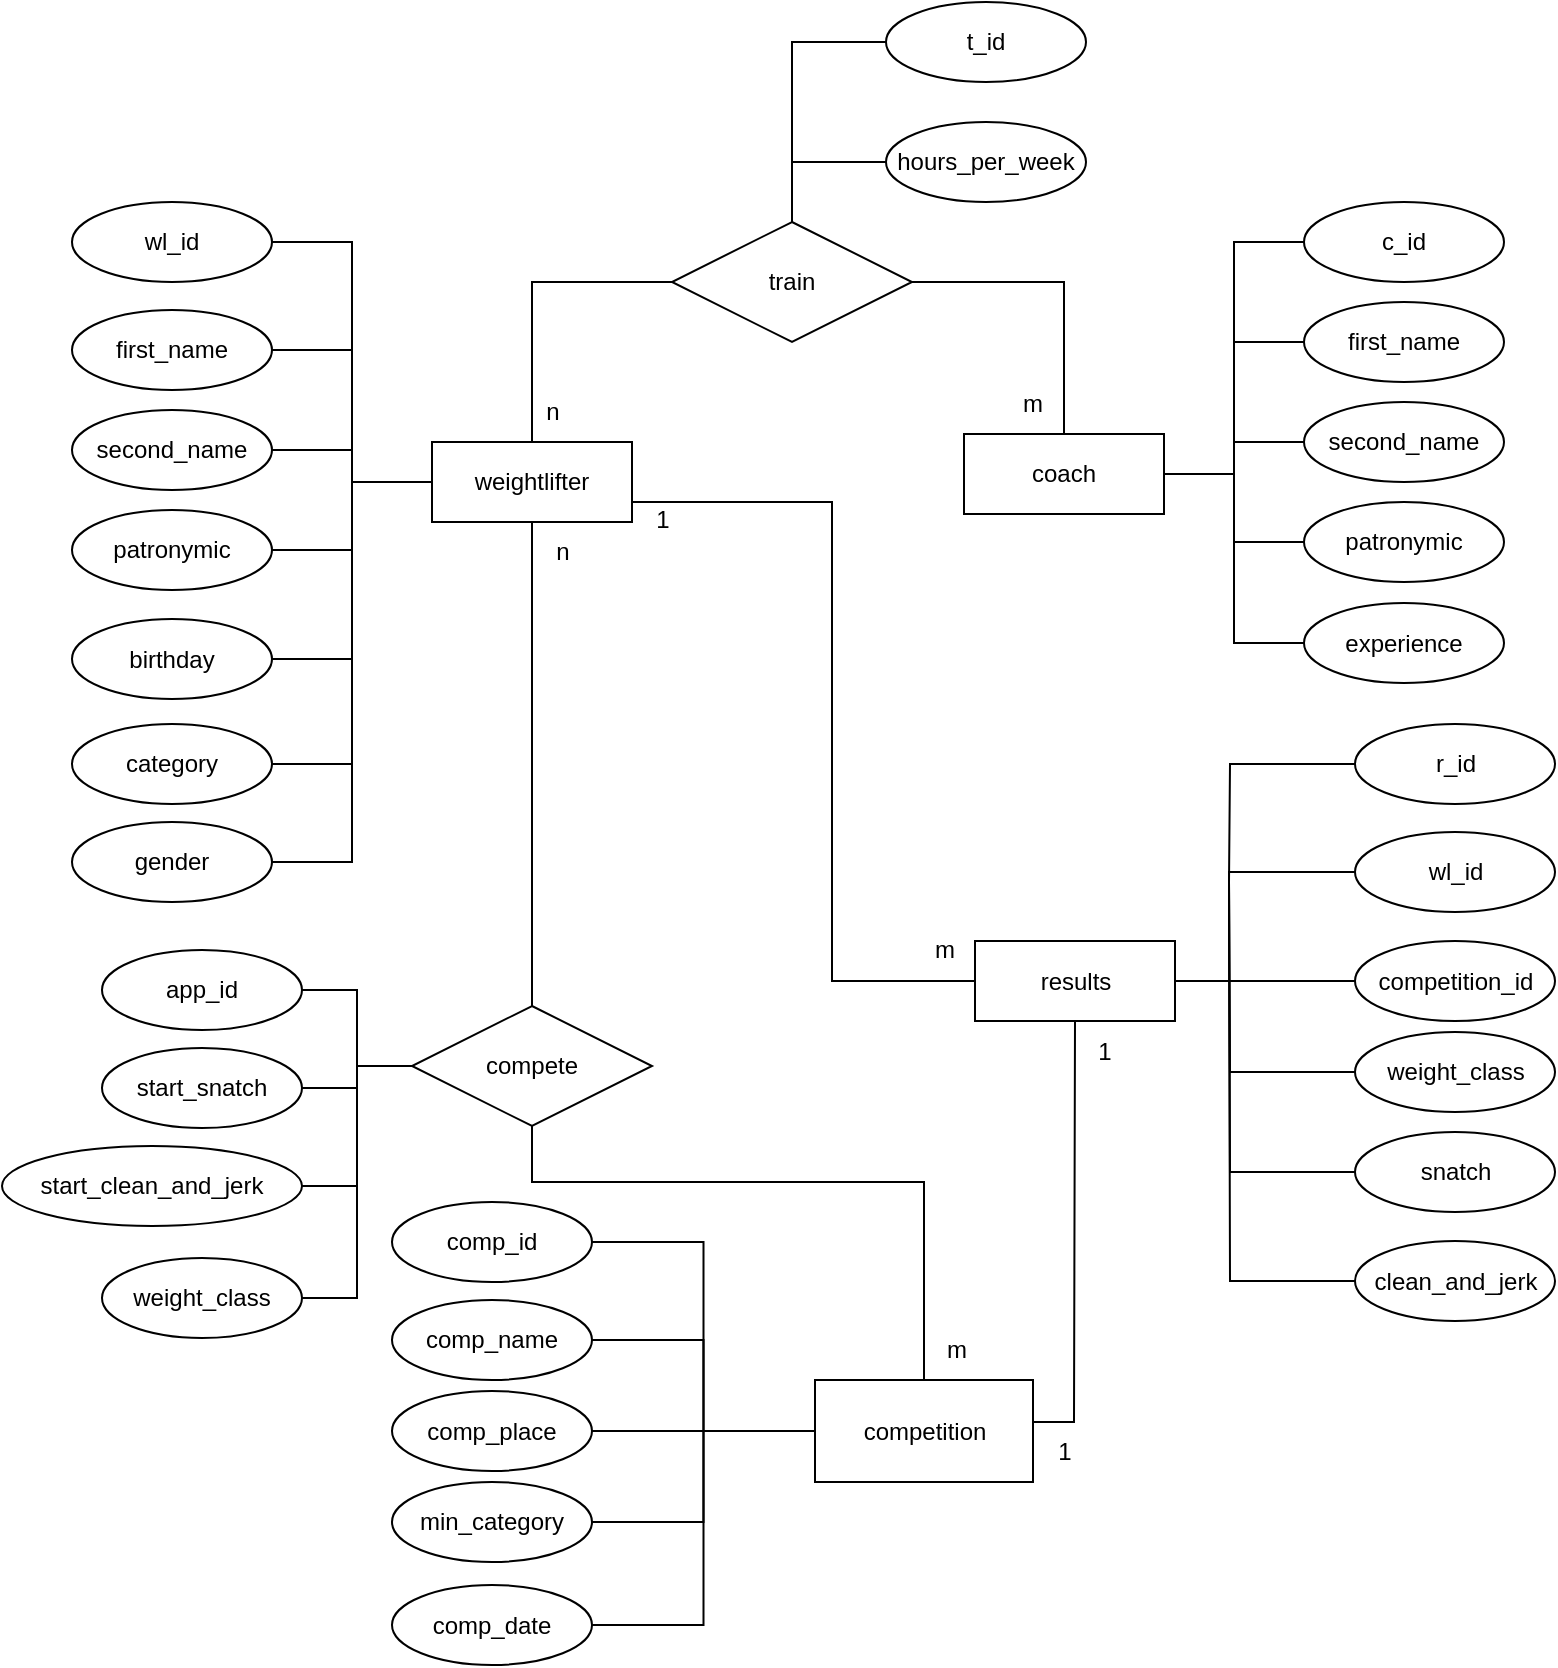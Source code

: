 <mxfile version="23.1.7" type="device" pages="9">
  <diagram id="Wk4Bq0plfyK1SyKMHwhx" name="Страница — 1">
    <mxGraphModel dx="1735" dy="1053" grid="1" gridSize="10" guides="1" tooltips="1" connect="1" arrows="1" fold="1" page="1" pageScale="1" pageWidth="827" pageHeight="1169" math="0" shadow="0">
      <root>
        <mxCell id="0" />
        <mxCell id="1" parent="0" />
        <mxCell id="EjDks9QM0OtoTX7qigAH-13" style="edgeStyle=orthogonalEdgeStyle;shape=connector;rounded=0;orthogonalLoop=1;jettySize=auto;html=1;exitX=0.5;exitY=1;exitDx=0;exitDy=0;entryX=0.5;entryY=0;entryDx=0;entryDy=0;labelBackgroundColor=default;strokeColor=default;align=center;verticalAlign=middle;fontFamily=Helvetica;fontSize=11;fontColor=default;endArrow=none;endFill=0;" parent="1" source="oC-Y7ZaSRIUCrXoRTg38-2" target="oC-Y7ZaSRIUCrXoRTg38-68" edge="1">
          <mxGeometry relative="1" as="geometry" />
        </mxCell>
        <mxCell id="oC-Y7ZaSRIUCrXoRTg38-2" value="weightlifter" style="whiteSpace=wrap;html=1;align=center;" parent="1" vertex="1">
          <mxGeometry x="240" y="270" width="100" height="40" as="geometry" />
        </mxCell>
        <mxCell id="oC-Y7ZaSRIUCrXoRTg38-7" value="wl_id" style="ellipse;whiteSpace=wrap;html=1;align=center;" parent="1" vertex="1">
          <mxGeometry x="60" y="150" width="100" height="40" as="geometry" />
        </mxCell>
        <mxCell id="oC-Y7ZaSRIUCrXoRTg38-8" value="first_name" style="ellipse;whiteSpace=wrap;html=1;align=center;" parent="1" vertex="1">
          <mxGeometry x="60" y="204" width="100" height="40" as="geometry" />
        </mxCell>
        <mxCell id="oC-Y7ZaSRIUCrXoRTg38-9" value="second_name" style="ellipse;whiteSpace=wrap;html=1;align=center;" parent="1" vertex="1">
          <mxGeometry x="60" y="254" width="100" height="40" as="geometry" />
        </mxCell>
        <mxCell id="oC-Y7ZaSRIUCrXoRTg38-10" value="patronymic" style="ellipse;whiteSpace=wrap;html=1;align=center;" parent="1" vertex="1">
          <mxGeometry x="60" y="304" width="100" height="40" as="geometry" />
        </mxCell>
        <mxCell id="oC-Y7ZaSRIUCrXoRTg38-11" value="birthday" style="ellipse;whiteSpace=wrap;html=1;align=center;" parent="1" vertex="1">
          <mxGeometry x="60" y="358.5" width="100" height="40" as="geometry" />
        </mxCell>
        <mxCell id="oC-Y7ZaSRIUCrXoRTg38-12" value="" style="endArrow=none;html=1;rounded=0;entryX=0;entryY=0.5;entryDx=0;entryDy=0;exitX=1;exitY=0.5;exitDx=0;exitDy=0;edgeStyle=orthogonalEdgeStyle;elbow=vertical;" parent="1" source="oC-Y7ZaSRIUCrXoRTg38-11" target="oC-Y7ZaSRIUCrXoRTg38-2" edge="1">
          <mxGeometry width="50" height="50" relative="1" as="geometry">
            <mxPoint x="180" y="390" as="sourcePoint" />
            <mxPoint x="230" y="340" as="targetPoint" />
          </mxGeometry>
        </mxCell>
        <mxCell id="oC-Y7ZaSRIUCrXoRTg38-13" value="" style="endArrow=none;html=1;rounded=0;entryX=0;entryY=0.5;entryDx=0;entryDy=0;exitX=1;exitY=0.5;exitDx=0;exitDy=0;edgeStyle=orthogonalEdgeStyle;elbow=vertical;" parent="1" source="oC-Y7ZaSRIUCrXoRTg38-10" target="oC-Y7ZaSRIUCrXoRTg38-2" edge="1">
          <mxGeometry width="50" height="50" relative="1" as="geometry">
            <mxPoint x="170" y="389" as="sourcePoint" />
            <mxPoint x="250" y="300" as="targetPoint" />
          </mxGeometry>
        </mxCell>
        <mxCell id="oC-Y7ZaSRIUCrXoRTg38-14" value="" style="endArrow=none;html=1;rounded=0;entryX=0;entryY=0.5;entryDx=0;entryDy=0;exitX=1;exitY=0.5;exitDx=0;exitDy=0;edgeStyle=orthogonalEdgeStyle;elbow=vertical;" parent="1" source="oC-Y7ZaSRIUCrXoRTg38-9" target="oC-Y7ZaSRIUCrXoRTg38-2" edge="1">
          <mxGeometry width="50" height="50" relative="1" as="geometry">
            <mxPoint x="170" y="334" as="sourcePoint" />
            <mxPoint x="250" y="300" as="targetPoint" />
          </mxGeometry>
        </mxCell>
        <mxCell id="oC-Y7ZaSRIUCrXoRTg38-15" value="" style="endArrow=none;html=1;rounded=0;entryX=0;entryY=0.5;entryDx=0;entryDy=0;exitX=1;exitY=0.5;exitDx=0;exitDy=0;edgeStyle=orthogonalEdgeStyle;elbow=vertical;" parent="1" source="oC-Y7ZaSRIUCrXoRTg38-8" target="oC-Y7ZaSRIUCrXoRTg38-2" edge="1">
          <mxGeometry width="50" height="50" relative="1" as="geometry">
            <mxPoint x="160" y="210" as="sourcePoint" />
            <mxPoint x="240" y="226" as="targetPoint" />
          </mxGeometry>
        </mxCell>
        <mxCell id="oC-Y7ZaSRIUCrXoRTg38-16" value="" style="endArrow=none;html=1;rounded=0;entryX=0;entryY=0.5;entryDx=0;entryDy=0;exitX=1;exitY=0.5;exitDx=0;exitDy=0;edgeStyle=orthogonalEdgeStyle;elbow=vertical;" parent="1" source="oC-Y7ZaSRIUCrXoRTg38-7" target="oC-Y7ZaSRIUCrXoRTg38-2" edge="1">
          <mxGeometry width="50" height="50" relative="1" as="geometry">
            <mxPoint x="170" y="234" as="sourcePoint" />
            <mxPoint x="250" y="300" as="targetPoint" />
          </mxGeometry>
        </mxCell>
        <mxCell id="oC-Y7ZaSRIUCrXoRTg38-51" value="category" style="ellipse;whiteSpace=wrap;html=1;align=center;" parent="1" vertex="1">
          <mxGeometry x="60" y="411" width="100" height="40" as="geometry" />
        </mxCell>
        <mxCell id="oC-Y7ZaSRIUCrXoRTg38-52" value="" style="endArrow=none;html=1;rounded=0;entryX=0;entryY=0.5;entryDx=0;entryDy=0;exitX=1;exitY=0.5;exitDx=0;exitDy=0;edgeStyle=orthogonalEdgeStyle;elbow=vertical;" parent="1" source="oC-Y7ZaSRIUCrXoRTg38-51" target="oC-Y7ZaSRIUCrXoRTg38-2" edge="1">
          <mxGeometry width="50" height="50" relative="1" as="geometry">
            <mxPoint x="170" y="389" as="sourcePoint" />
            <mxPoint x="250" y="300" as="targetPoint" />
          </mxGeometry>
        </mxCell>
        <mxCell id="oC-Y7ZaSRIUCrXoRTg38-57" value="n" style="text;html=1;align=center;verticalAlign=middle;resizable=0;points=[];autosize=1;strokeColor=none;fillColor=none;" parent="1" vertex="1">
          <mxGeometry x="284.5" y="240" width="30" height="30" as="geometry" />
        </mxCell>
        <mxCell id="oC-Y7ZaSRIUCrXoRTg38-61" value="" style="endArrow=none;html=1;rounded=0;entryX=1;entryY=0.75;entryDx=0;entryDy=0;exitX=0;exitY=0.5;exitDx=0;exitDy=0;edgeStyle=orthogonalEdgeStyle;" parent="1" source="oC-Y7ZaSRIUCrXoRTg38-53" target="oC-Y7ZaSRIUCrXoRTg38-2" edge="1">
          <mxGeometry width="50" height="50" relative="1" as="geometry">
            <mxPoint x="520" y="570" as="sourcePoint" />
            <mxPoint x="570" y="520" as="targetPoint" />
            <Array as="points">
              <mxPoint x="440" y="540" />
              <mxPoint x="440" y="300" />
            </Array>
          </mxGeometry>
        </mxCell>
        <mxCell id="oC-Y7ZaSRIUCrXoRTg38-62" value="1" style="text;html=1;align=center;verticalAlign=middle;resizable=0;points=[];autosize=1;strokeColor=none;fillColor=none;" parent="1" vertex="1">
          <mxGeometry x="340" y="294" width="30" height="30" as="geometry" />
        </mxCell>
        <mxCell id="oC-Y7ZaSRIUCrXoRTg38-65" value="n" style="text;html=1;align=center;verticalAlign=middle;resizable=0;points=[];autosize=1;strokeColor=none;fillColor=none;" parent="1" vertex="1">
          <mxGeometry x="290" y="310" width="30" height="30" as="geometry" />
        </mxCell>
        <mxCell id="EjDks9QM0OtoTX7qigAH-12" style="edgeStyle=orthogonalEdgeStyle;shape=connector;rounded=0;orthogonalLoop=1;jettySize=auto;html=1;exitX=0.5;exitY=0;exitDx=0;exitDy=0;entryX=0.5;entryY=1;entryDx=0;entryDy=0;labelBackgroundColor=default;strokeColor=default;align=center;verticalAlign=middle;fontFamily=Helvetica;fontSize=11;fontColor=default;endArrow=none;endFill=0;" parent="1" source="we_17w3VGj1R1EAIEWn_-1" target="oC-Y7ZaSRIUCrXoRTg38-68" edge="1">
          <mxGeometry relative="1" as="geometry">
            <Array as="points">
              <mxPoint x="486" y="640" />
              <mxPoint x="290" y="640" />
            </Array>
          </mxGeometry>
        </mxCell>
        <mxCell id="ra9kahyK06T_RWtqCSSY-10" value="" style="endArrow=none;html=1;rounded=0;entryX=0.5;entryY=0;entryDx=0;entryDy=0;edgeStyle=orthogonalEdgeStyle;exitX=1;exitY=0.5;exitDx=0;exitDy=0;" parent="1" source="ra9kahyK06T_RWtqCSSY-14" target="oC-Y7ZaSRIUCrXoRTg38-23" edge="1">
          <mxGeometry width="50" height="50" relative="1" as="geometry">
            <mxPoint x="565" y="185" as="sourcePoint" />
            <mxPoint x="296" y="281" as="targetPoint" />
          </mxGeometry>
        </mxCell>
        <mxCell id="EjDks9QM0OtoTX7qigAH-14" style="edgeStyle=orthogonalEdgeStyle;shape=connector;rounded=0;orthogonalLoop=1;jettySize=auto;html=1;exitX=0;exitY=0.5;exitDx=0;exitDy=0;entryX=0.5;entryY=0;entryDx=0;entryDy=0;labelBackgroundColor=default;strokeColor=default;align=center;verticalAlign=middle;fontFamily=Helvetica;fontSize=11;fontColor=default;endArrow=none;endFill=0;" parent="1" source="ra9kahyK06T_RWtqCSSY-14" target="oC-Y7ZaSRIUCrXoRTg38-2" edge="1">
          <mxGeometry relative="1" as="geometry" />
        </mxCell>
        <mxCell id="ra9kahyK06T_RWtqCSSY-29" value="gender" style="ellipse;whiteSpace=wrap;html=1;align=center;" parent="1" vertex="1">
          <mxGeometry x="60" y="460" width="100" height="40" as="geometry" />
        </mxCell>
        <mxCell id="ra9kahyK06T_RWtqCSSY-30" value="" style="endArrow=none;html=1;rounded=0;entryX=0;entryY=0.5;entryDx=0;entryDy=0;exitX=1;exitY=0.5;exitDx=0;exitDy=0;edgeStyle=orthogonalEdgeStyle;elbow=vertical;" parent="1" source="ra9kahyK06T_RWtqCSSY-29" target="oC-Y7ZaSRIUCrXoRTg38-2" edge="1">
          <mxGeometry width="50" height="50" relative="1" as="geometry">
            <mxPoint x="170" y="441" as="sourcePoint" />
            <mxPoint x="250" y="300" as="targetPoint" />
            <Array as="points">
              <mxPoint x="200" y="480" />
              <mxPoint x="200" y="290" />
            </Array>
          </mxGeometry>
        </mxCell>
        <mxCell id="EjDks9QM0OtoTX7qigAH-24" value="" style="group" parent="1" vertex="1" connectable="0">
          <mxGeometry x="506" y="150" width="270" height="240.5" as="geometry" />
        </mxCell>
        <mxCell id="oC-Y7ZaSRIUCrXoRTg38-23" value="coach" style="whiteSpace=wrap;html=1;align=center;" parent="EjDks9QM0OtoTX7qigAH-24" vertex="1">
          <mxGeometry y="116" width="100" height="40" as="geometry" />
        </mxCell>
        <mxCell id="oC-Y7ZaSRIUCrXoRTg38-24" value="c_id" style="ellipse;whiteSpace=wrap;html=1;align=center;" parent="EjDks9QM0OtoTX7qigAH-24" vertex="1">
          <mxGeometry x="170" width="100" height="40" as="geometry" />
        </mxCell>
        <mxCell id="oC-Y7ZaSRIUCrXoRTg38-25" value="first_name" style="ellipse;whiteSpace=wrap;html=1;align=center;" parent="EjDks9QM0OtoTX7qigAH-24" vertex="1">
          <mxGeometry x="170" y="50" width="100" height="40" as="geometry" />
        </mxCell>
        <mxCell id="oC-Y7ZaSRIUCrXoRTg38-26" value="second_name" style="ellipse;whiteSpace=wrap;html=1;align=center;" parent="EjDks9QM0OtoTX7qigAH-24" vertex="1">
          <mxGeometry x="170" y="100" width="100" height="40" as="geometry" />
        </mxCell>
        <mxCell id="oC-Y7ZaSRIUCrXoRTg38-27" value="patronymic" style="ellipse;whiteSpace=wrap;html=1;align=center;" parent="EjDks9QM0OtoTX7qigAH-24" vertex="1">
          <mxGeometry x="170" y="150" width="100" height="40" as="geometry" />
        </mxCell>
        <mxCell id="oC-Y7ZaSRIUCrXoRTg38-29" value="" style="endArrow=none;html=1;rounded=0;entryX=1;entryY=0.5;entryDx=0;entryDy=0;exitX=0;exitY=0.5;exitDx=0;exitDy=0;edgeStyle=orthogonalEdgeStyle;elbow=vertical;" parent="EjDks9QM0OtoTX7qigAH-24" source="oC-Y7ZaSRIUCrXoRTg38-24" target="oC-Y7ZaSRIUCrXoRTg38-23" edge="1">
          <mxGeometry width="50" height="50" relative="1" as="geometry">
            <mxPoint x="-330" y="26.25" as="sourcePoint" />
            <mxPoint x="-250" y="146.25" as="targetPoint" />
          </mxGeometry>
        </mxCell>
        <mxCell id="oC-Y7ZaSRIUCrXoRTg38-30" value="" style="endArrow=none;html=1;rounded=0;entryX=1;entryY=0.5;entryDx=0;entryDy=0;exitX=0;exitY=0.5;exitDx=0;exitDy=0;edgeStyle=orthogonalEdgeStyle;elbow=vertical;" parent="EjDks9QM0OtoTX7qigAH-24" source="oC-Y7ZaSRIUCrXoRTg38-25" target="oC-Y7ZaSRIUCrXoRTg38-23" edge="1">
          <mxGeometry width="50" height="50" relative="1" as="geometry">
            <mxPoint x="180" y="26.25" as="sourcePoint" />
            <mxPoint x="110" y="140.25" as="targetPoint" />
          </mxGeometry>
        </mxCell>
        <mxCell id="oC-Y7ZaSRIUCrXoRTg38-31" value="" style="endArrow=none;html=1;rounded=0;entryX=1;entryY=0.5;entryDx=0;entryDy=0;exitX=0;exitY=0.5;exitDx=0;exitDy=0;edgeStyle=orthogonalEdgeStyle;elbow=vertical;" parent="EjDks9QM0OtoTX7qigAH-24" source="oC-Y7ZaSRIUCrXoRTg38-26" target="oC-Y7ZaSRIUCrXoRTg38-23" edge="1">
          <mxGeometry width="50" height="50" relative="1" as="geometry">
            <mxPoint x="180" y="80.25" as="sourcePoint" />
            <mxPoint x="110" y="140.25" as="targetPoint" />
          </mxGeometry>
        </mxCell>
        <mxCell id="oC-Y7ZaSRIUCrXoRTg38-32" value="" style="endArrow=none;html=1;rounded=0;entryX=1;entryY=0.5;entryDx=0;entryDy=0;exitX=0;exitY=0.5;exitDx=0;exitDy=0;edgeStyle=orthogonalEdgeStyle;elbow=vertical;" parent="EjDks9QM0OtoTX7qigAH-24" source="oC-Y7ZaSRIUCrXoRTg38-27" target="oC-Y7ZaSRIUCrXoRTg38-23" edge="1">
          <mxGeometry width="50" height="50" relative="1" as="geometry">
            <mxPoint x="190" y="90.25" as="sourcePoint" />
            <mxPoint x="120" y="150.25" as="targetPoint" />
          </mxGeometry>
        </mxCell>
        <mxCell id="oC-Y7ZaSRIUCrXoRTg38-54" value="experience" style="ellipse;whiteSpace=wrap;html=1;align=center;" parent="EjDks9QM0OtoTX7qigAH-24" vertex="1">
          <mxGeometry x="170" y="200.5" width="100" height="40" as="geometry" />
        </mxCell>
        <mxCell id="oC-Y7ZaSRIUCrXoRTg38-55" value="" style="endArrow=none;html=1;rounded=0;entryX=1;entryY=0.5;entryDx=0;entryDy=0;exitX=0;exitY=0.5;exitDx=0;exitDy=0;edgeStyle=orthogonalEdgeStyle;elbow=vertical;" parent="EjDks9QM0OtoTX7qigAH-24" source="oC-Y7ZaSRIUCrXoRTg38-54" target="oC-Y7ZaSRIUCrXoRTg38-23" edge="1">
          <mxGeometry width="50" height="50" relative="1" as="geometry">
            <mxPoint x="180" y="283" as="sourcePoint" />
            <mxPoint x="110" y="140" as="targetPoint" />
          </mxGeometry>
        </mxCell>
        <mxCell id="ra9kahyK06T_RWtqCSSY-12" value="m" style="text;html=1;align=center;verticalAlign=middle;resizable=0;points=[];autosize=1;strokeColor=none;fillColor=none;" parent="EjDks9QM0OtoTX7qigAH-24" vertex="1">
          <mxGeometry x="19" y="86" width="30" height="30" as="geometry" />
        </mxCell>
        <mxCell id="EjDks9QM0OtoTX7qigAH-27" value="" style="group" parent="1" vertex="1" connectable="0">
          <mxGeometry x="360" y="50" width="207" height="170" as="geometry" />
        </mxCell>
        <mxCell id="ra9kahyK06T_RWtqCSSY-14" value="train" style="shape=rhombus;perimeter=rhombusPerimeter;whiteSpace=wrap;html=1;align=center;" parent="EjDks9QM0OtoTX7qigAH-27" vertex="1">
          <mxGeometry y="110" width="120" height="60" as="geometry" />
        </mxCell>
        <mxCell id="EjDks9QM0OtoTX7qigAH-8" style="edgeStyle=orthogonalEdgeStyle;rounded=0;orthogonalLoop=1;jettySize=auto;html=1;exitX=0;exitY=0.5;exitDx=0;exitDy=0;endArrow=none;endFill=0;" parent="EjDks9QM0OtoTX7qigAH-27" source="EjDks9QM0OtoTX7qigAH-6" target="ra9kahyK06T_RWtqCSSY-14" edge="1">
          <mxGeometry relative="1" as="geometry" />
        </mxCell>
        <mxCell id="EjDks9QM0OtoTX7qigAH-6" value="hours_per_week" style="ellipse;whiteSpace=wrap;html=1;align=center;" parent="EjDks9QM0OtoTX7qigAH-27" vertex="1">
          <mxGeometry x="107" y="60" width="100" height="40" as="geometry" />
        </mxCell>
        <mxCell id="EjDks9QM0OtoTX7qigAH-10" style="edgeStyle=orthogonalEdgeStyle;shape=connector;rounded=0;orthogonalLoop=1;jettySize=auto;html=1;exitX=0;exitY=0.5;exitDx=0;exitDy=0;entryX=0.5;entryY=0;entryDx=0;entryDy=0;labelBackgroundColor=default;strokeColor=default;align=center;verticalAlign=middle;fontFamily=Helvetica;fontSize=11;fontColor=default;endArrow=none;endFill=0;" parent="EjDks9QM0OtoTX7qigAH-27" source="EjDks9QM0OtoTX7qigAH-9" target="ra9kahyK06T_RWtqCSSY-14" edge="1">
          <mxGeometry relative="1" as="geometry" />
        </mxCell>
        <mxCell id="EjDks9QM0OtoTX7qigAH-9" value="t_id" style="ellipse;whiteSpace=wrap;html=1;align=center;" parent="EjDks9QM0OtoTX7qigAH-27" vertex="1">
          <mxGeometry x="107" width="100" height="40" as="geometry" />
        </mxCell>
        <mxCell id="EjDks9QM0OtoTX7qigAH-28" value="" style="group" parent="1" vertex="1" connectable="0">
          <mxGeometry x="480.5" y="411" width="321" height="470.5" as="geometry" />
        </mxCell>
        <mxCell id="oC-Y7ZaSRIUCrXoRTg38-35" value="r_id" style="ellipse;whiteSpace=wrap;html=1;align=center;" parent="EjDks9QM0OtoTX7qigAH-28" vertex="1">
          <mxGeometry x="221" width="100" height="40" as="geometry" />
        </mxCell>
        <mxCell id="oC-Y7ZaSRIUCrXoRTg38-36" value="wl_id" style="ellipse;whiteSpace=wrap;html=1;align=center;" parent="EjDks9QM0OtoTX7qigAH-28" vertex="1">
          <mxGeometry x="221" y="54" width="100" height="40" as="geometry" />
        </mxCell>
        <mxCell id="oC-Y7ZaSRIUCrXoRTg38-37" value="weight_class" style="ellipse;whiteSpace=wrap;html=1;align=center;" parent="EjDks9QM0OtoTX7qigAH-28" vertex="1">
          <mxGeometry x="221" y="154" width="100" height="40" as="geometry" />
        </mxCell>
        <mxCell id="oC-Y7ZaSRIUCrXoRTg38-38" value="snatch" style="ellipse;whiteSpace=wrap;html=1;align=center;" parent="EjDks9QM0OtoTX7qigAH-28" vertex="1">
          <mxGeometry x="221" y="204" width="100" height="40" as="geometry" />
        </mxCell>
        <mxCell id="oC-Y7ZaSRIUCrXoRTg38-39" value="clean_and_jerk" style="ellipse;whiteSpace=wrap;html=1;align=center;" parent="EjDks9QM0OtoTX7qigAH-28" vertex="1">
          <mxGeometry x="221" y="258.5" width="100" height="40" as="geometry" />
        </mxCell>
        <mxCell id="oC-Y7ZaSRIUCrXoRTg38-41" value="" style="endArrow=none;html=1;rounded=0;entryX=1;entryY=0.5;entryDx=0;entryDy=0;exitX=0;exitY=0.5;exitDx=0;exitDy=0;edgeStyle=orthogonalEdgeStyle;elbow=vertical;" parent="EjDks9QM0OtoTX7qigAH-28" source="oC-Y7ZaSRIUCrXoRTg38-35" edge="1">
          <mxGeometry width="50" height="50" relative="1" as="geometry">
            <mxPoint x="238" y="-297.5" as="sourcePoint" />
            <mxPoint x="158" y="79" as="targetPoint" />
          </mxGeometry>
        </mxCell>
        <mxCell id="oC-Y7ZaSRIUCrXoRTg38-42" value="" style="endArrow=none;html=1;rounded=0;entryX=1;entryY=0.5;entryDx=0;entryDy=0;exitX=0;exitY=0.5;exitDx=0;exitDy=0;edgeStyle=orthogonalEdgeStyle;elbow=vertical;" parent="EjDks9QM0OtoTX7qigAH-28" source="oC-Y7ZaSRIUCrXoRTg38-36" edge="1">
          <mxGeometry width="50" height="50" relative="1" as="geometry">
            <mxPoint x="231" y="30.5" as="sourcePoint" />
            <mxPoint x="158" y="79" as="targetPoint" />
            <Array as="points">
              <mxPoint x="158" y="74.5" />
            </Array>
          </mxGeometry>
        </mxCell>
        <mxCell id="oC-Y7ZaSRIUCrXoRTg38-43" value="" style="endArrow=none;html=1;rounded=0;entryX=1;entryY=0.5;entryDx=0;entryDy=0;exitX=0;exitY=0.5;exitDx=0;exitDy=0;edgeStyle=orthogonalEdgeStyle;elbow=vertical;" parent="EjDks9QM0OtoTX7qigAH-28" source="oC-Y7ZaSRIUCrXoRTg38-37" edge="1">
          <mxGeometry width="50" height="50" relative="1" as="geometry">
            <mxPoint x="231" y="84.5" as="sourcePoint" />
            <mxPoint x="158" y="79" as="targetPoint" />
          </mxGeometry>
        </mxCell>
        <mxCell id="oC-Y7ZaSRIUCrXoRTg38-44" value="" style="endArrow=none;html=1;rounded=0;entryX=1;entryY=0.5;entryDx=0;entryDy=0;exitX=0;exitY=0.5;exitDx=0;exitDy=0;edgeStyle=orthogonalEdgeStyle;elbow=vertical;" parent="EjDks9QM0OtoTX7qigAH-28" source="oC-Y7ZaSRIUCrXoRTg38-38" edge="1">
          <mxGeometry width="50" height="50" relative="1" as="geometry">
            <mxPoint x="231" y="134.5" as="sourcePoint" />
            <mxPoint x="158" y="79" as="targetPoint" />
          </mxGeometry>
        </mxCell>
        <mxCell id="oC-Y7ZaSRIUCrXoRTg38-45" value="" style="endArrow=none;html=1;rounded=0;entryX=1;entryY=0.5;entryDx=0;entryDy=0;exitX=0;exitY=0.5;exitDx=0;exitDy=0;edgeStyle=orthogonalEdgeStyle;elbow=vertical;" parent="EjDks9QM0OtoTX7qigAH-28" source="oC-Y7ZaSRIUCrXoRTg38-39" edge="1">
          <mxGeometry width="50" height="50" relative="1" as="geometry">
            <mxPoint x="231" y="184.5" as="sourcePoint" />
            <mxPoint x="158" y="79" as="targetPoint" />
          </mxGeometry>
        </mxCell>
        <mxCell id="oC-Y7ZaSRIUCrXoRTg38-46" value="competition_id" style="ellipse;whiteSpace=wrap;html=1;align=center;" parent="EjDks9QM0OtoTX7qigAH-28" vertex="1">
          <mxGeometry x="221" y="108.5" width="100" height="40" as="geometry" />
        </mxCell>
        <mxCell id="oC-Y7ZaSRIUCrXoRTg38-47" value="" style="endArrow=none;html=1;rounded=0;entryX=1;entryY=0.5;entryDx=0;entryDy=0;exitX=0;exitY=0.5;exitDx=0;exitDy=0;edgeStyle=orthogonalEdgeStyle;elbow=vertical;" parent="EjDks9QM0OtoTX7qigAH-28" source="oC-Y7ZaSRIUCrXoRTg38-46" target="oC-Y7ZaSRIUCrXoRTg38-53" edge="1">
          <mxGeometry width="50" height="50" relative="1" as="geometry">
            <mxPoint x="231" y="288.5" as="sourcePoint" />
            <mxPoint x="158" y="79" as="targetPoint" />
          </mxGeometry>
        </mxCell>
        <mxCell id="oC-Y7ZaSRIUCrXoRTg38-53" value="results" style="whiteSpace=wrap;html=1;align=center;" parent="EjDks9QM0OtoTX7qigAH-28" vertex="1">
          <mxGeometry x="31" y="108.5" width="100" height="40" as="geometry" />
        </mxCell>
        <mxCell id="oC-Y7ZaSRIUCrXoRTg38-63" value="m" style="text;html=1;align=center;verticalAlign=middle;resizable=0;points=[];autosize=1;strokeColor=none;fillColor=none;" parent="EjDks9QM0OtoTX7qigAH-28" vertex="1">
          <mxGeometry y="98" width="30" height="30" as="geometry" />
        </mxCell>
        <mxCell id="ra9kahyK06T_RWtqCSSY-36" value="1" style="text;html=1;align=center;verticalAlign=middle;resizable=0;points=[];autosize=1;strokeColor=none;fillColor=none;" parent="EjDks9QM0OtoTX7qigAH-28" vertex="1">
          <mxGeometry x="80" y="148.5" width="30" height="30" as="geometry" />
        </mxCell>
        <mxCell id="EjDks9QM0OtoTX7qigAH-29" value="" style="group" parent="EjDks9QM0OtoTX7qigAH-28" vertex="1" connectable="0">
          <mxGeometry x="-260.5" y="239" width="320.5" height="231.5" as="geometry" />
        </mxCell>
        <mxCell id="we_17w3VGj1R1EAIEWn_-1" value="competition" style="rounded=0;whiteSpace=wrap;html=1;" parent="EjDks9QM0OtoTX7qigAH-29" vertex="1">
          <mxGeometry x="211.5" y="89" width="109" height="51" as="geometry" />
        </mxCell>
        <mxCell id="we_17w3VGj1R1EAIEWn_-2" value="comp_id" style="ellipse;whiteSpace=wrap;html=1;align=center;" parent="EjDks9QM0OtoTX7qigAH-29" vertex="1">
          <mxGeometry width="100" height="40" as="geometry" />
        </mxCell>
        <mxCell id="EjDks9QM0OtoTX7qigAH-23" style="edgeStyle=orthogonalEdgeStyle;shape=connector;rounded=0;orthogonalLoop=1;jettySize=auto;html=1;exitX=0;exitY=0.5;exitDx=0;exitDy=0;entryX=1;entryY=0.5;entryDx=0;entryDy=0;labelBackgroundColor=default;strokeColor=default;align=center;verticalAlign=middle;fontFamily=Helvetica;fontSize=11;fontColor=default;endArrow=none;endFill=0;" parent="EjDks9QM0OtoTX7qigAH-29" source="we_17w3VGj1R1EAIEWn_-1" target="we_17w3VGj1R1EAIEWn_-2" edge="1">
          <mxGeometry relative="1" as="geometry" />
        </mxCell>
        <mxCell id="we_17w3VGj1R1EAIEWn_-3" value="comp_name" style="ellipse;whiteSpace=wrap;html=1;align=center;" parent="EjDks9QM0OtoTX7qigAH-29" vertex="1">
          <mxGeometry y="49" width="100" height="40" as="geometry" />
        </mxCell>
        <mxCell id="EjDks9QM0OtoTX7qigAH-22" style="edgeStyle=orthogonalEdgeStyle;shape=connector;rounded=0;orthogonalLoop=1;jettySize=auto;html=1;exitX=0;exitY=0.5;exitDx=0;exitDy=0;entryX=1;entryY=0.5;entryDx=0;entryDy=0;labelBackgroundColor=default;strokeColor=default;align=center;verticalAlign=middle;fontFamily=Helvetica;fontSize=11;fontColor=default;endArrow=none;endFill=0;" parent="EjDks9QM0OtoTX7qigAH-29" source="we_17w3VGj1R1EAIEWn_-1" target="we_17w3VGj1R1EAIEWn_-3" edge="1">
          <mxGeometry relative="1" as="geometry" />
        </mxCell>
        <mxCell id="we_17w3VGj1R1EAIEWn_-4" value="min_category" style="ellipse;whiteSpace=wrap;html=1;align=center;" parent="EjDks9QM0OtoTX7qigAH-29" vertex="1">
          <mxGeometry y="140" width="100" height="40" as="geometry" />
        </mxCell>
        <mxCell id="EjDks9QM0OtoTX7qigAH-20" style="edgeStyle=orthogonalEdgeStyle;shape=connector;rounded=0;orthogonalLoop=1;jettySize=auto;html=1;exitX=0;exitY=0.5;exitDx=0;exitDy=0;entryX=1;entryY=0.5;entryDx=0;entryDy=0;labelBackgroundColor=default;strokeColor=default;align=center;verticalAlign=middle;fontFamily=Helvetica;fontSize=11;fontColor=default;endArrow=none;endFill=0;" parent="EjDks9QM0OtoTX7qigAH-29" source="we_17w3VGj1R1EAIEWn_-1" target="we_17w3VGj1R1EAIEWn_-4" edge="1">
          <mxGeometry relative="1" as="geometry" />
        </mxCell>
        <mxCell id="we_17w3VGj1R1EAIEWn_-5" value="comp_date" style="ellipse;whiteSpace=wrap;html=1;align=center;" parent="EjDks9QM0OtoTX7qigAH-29" vertex="1">
          <mxGeometry y="191.5" width="100" height="40" as="geometry" />
        </mxCell>
        <mxCell id="EjDks9QM0OtoTX7qigAH-21" style="edgeStyle=orthogonalEdgeStyle;shape=connector;rounded=0;orthogonalLoop=1;jettySize=auto;html=1;exitX=0;exitY=0.5;exitDx=0;exitDy=0;entryX=1;entryY=0.5;entryDx=0;entryDy=0;labelBackgroundColor=default;strokeColor=default;align=center;verticalAlign=middle;fontFamily=Helvetica;fontSize=11;fontColor=default;endArrow=none;endFill=0;" parent="EjDks9QM0OtoTX7qigAH-29" source="we_17w3VGj1R1EAIEWn_-1" target="we_17w3VGj1R1EAIEWn_-5" edge="1">
          <mxGeometry relative="1" as="geometry" />
        </mxCell>
        <mxCell id="we_17w3VGj1R1EAIEWn_-15" value="m" style="text;html=1;align=center;verticalAlign=middle;resizable=0;points=[];autosize=1;strokeColor=none;fillColor=none;" parent="EjDks9QM0OtoTX7qigAH-29" vertex="1">
          <mxGeometry x="266.5" y="59" width="30" height="30" as="geometry" />
        </mxCell>
        <mxCell id="we_17w3VGj1R1EAIEWn_-19" value="comp_place" style="ellipse;whiteSpace=wrap;html=1;align=center;" parent="EjDks9QM0OtoTX7qigAH-29" vertex="1">
          <mxGeometry y="94.5" width="100" height="40" as="geometry" />
        </mxCell>
        <mxCell id="ra9kahyK06T_RWtqCSSY-33" value="" style="endArrow=none;html=1;rounded=0;exitX=1;exitY=0.5;exitDx=0;exitDy=0;edgeStyle=orthogonalEdgeStyle;elbow=vertical;entryX=0;entryY=0.5;entryDx=0;entryDy=0;" parent="EjDks9QM0OtoTX7qigAH-29" source="we_17w3VGj1R1EAIEWn_-19" target="we_17w3VGj1R1EAIEWn_-1" edge="1">
          <mxGeometry width="50" height="50" relative="1" as="geometry">
            <mxPoint x="110.5" y="179.5" as="sourcePoint" />
            <mxPoint x="190.5" y="105.5" as="targetPoint" />
          </mxGeometry>
        </mxCell>
        <mxCell id="ra9kahyK06T_RWtqCSSY-34" value="" style="endArrow=none;html=1;rounded=0;entryX=0.5;entryY=1;entryDx=0;entryDy=0;exitX=1;exitY=0.5;exitDx=0;exitDy=0;edgeStyle=orthogonalEdgeStyle;elbow=vertical;" parent="EjDks9QM0OtoTX7qigAH-28" source="we_17w3VGj1R1EAIEWn_-1" target="oC-Y7ZaSRIUCrXoRTg38-53" edge="1">
          <mxGeometry width="50" height="50" relative="1" as="geometry">
            <mxPoint x="-120.5" y="458" as="sourcePoint" />
            <mxPoint x="-9.5" y="552" as="targetPoint" />
            <Array as="points">
              <mxPoint x="80.5" y="349" />
              <mxPoint x="81.5" y="349" />
              <mxPoint x="81.5" y="148" />
            </Array>
          </mxGeometry>
        </mxCell>
        <mxCell id="ra9kahyK06T_RWtqCSSY-35" value="1" style="text;html=1;align=center;verticalAlign=middle;resizable=0;points=[];autosize=1;strokeColor=none;fillColor=none;" parent="EjDks9QM0OtoTX7qigAH-28" vertex="1">
          <mxGeometry x="60" y="349" width="30" height="30" as="geometry" />
        </mxCell>
        <mxCell id="EjDks9QM0OtoTX7qigAH-30" value="" style="group" parent="1" vertex="1" connectable="0">
          <mxGeometry x="25" y="524" width="325" height="194" as="geometry" />
        </mxCell>
        <mxCell id="oC-Y7ZaSRIUCrXoRTg38-68" value="compete" style="shape=rhombus;perimeter=rhombusPerimeter;whiteSpace=wrap;html=1;align=center;" parent="EjDks9QM0OtoTX7qigAH-30" vertex="1">
          <mxGeometry x="205" y="28" width="120" height="60" as="geometry" />
        </mxCell>
        <mxCell id="EjDks9QM0OtoTX7qigAH-15" value="app_id" style="ellipse;whiteSpace=wrap;html=1;align=center;" parent="EjDks9QM0OtoTX7qigAH-30" vertex="1">
          <mxGeometry x="50" width="100" height="40" as="geometry" />
        </mxCell>
        <mxCell id="EjDks9QM0OtoTX7qigAH-16" style="edgeStyle=orthogonalEdgeStyle;shape=connector;rounded=0;orthogonalLoop=1;jettySize=auto;html=1;exitX=0;exitY=0.5;exitDx=0;exitDy=0;entryX=1;entryY=0.5;entryDx=0;entryDy=0;labelBackgroundColor=default;strokeColor=default;align=center;verticalAlign=middle;fontFamily=Helvetica;fontSize=11;fontColor=default;endArrow=none;endFill=0;" parent="EjDks9QM0OtoTX7qigAH-30" source="oC-Y7ZaSRIUCrXoRTg38-68" target="EjDks9QM0OtoTX7qigAH-15" edge="1">
          <mxGeometry relative="1" as="geometry" />
        </mxCell>
        <mxCell id="oC-Y7ZaSRIUCrXoRTg38-5" value="start_snatch" style="ellipse;whiteSpace=wrap;html=1;align=center;" parent="EjDks9QM0OtoTX7qigAH-30" vertex="1">
          <mxGeometry x="50" y="49" width="100" height="40" as="geometry" />
        </mxCell>
        <mxCell id="EjDks9QM0OtoTX7qigAH-17" style="edgeStyle=orthogonalEdgeStyle;shape=connector;rounded=0;orthogonalLoop=1;jettySize=auto;html=1;exitX=0;exitY=0.5;exitDx=0;exitDy=0;entryX=1;entryY=0.5;entryDx=0;entryDy=0;labelBackgroundColor=default;strokeColor=default;align=center;verticalAlign=middle;fontFamily=Helvetica;fontSize=11;fontColor=default;endArrow=none;endFill=0;" parent="EjDks9QM0OtoTX7qigAH-30" source="oC-Y7ZaSRIUCrXoRTg38-68" target="oC-Y7ZaSRIUCrXoRTg38-5" edge="1">
          <mxGeometry relative="1" as="geometry" />
        </mxCell>
        <mxCell id="oC-Y7ZaSRIUCrXoRTg38-6" value="start_clean_and_jerk" style="ellipse;whiteSpace=wrap;html=1;align=center;" parent="EjDks9QM0OtoTX7qigAH-30" vertex="1">
          <mxGeometry y="98" width="150" height="40" as="geometry" />
        </mxCell>
        <mxCell id="EjDks9QM0OtoTX7qigAH-18" style="edgeStyle=orthogonalEdgeStyle;shape=connector;rounded=0;orthogonalLoop=1;jettySize=auto;html=1;exitX=0;exitY=0.5;exitDx=0;exitDy=0;entryX=1;entryY=0.5;entryDx=0;entryDy=0;labelBackgroundColor=default;strokeColor=default;align=center;verticalAlign=middle;fontFamily=Helvetica;fontSize=11;fontColor=default;endArrow=none;endFill=0;" parent="EjDks9QM0OtoTX7qigAH-30" source="oC-Y7ZaSRIUCrXoRTg38-68" target="oC-Y7ZaSRIUCrXoRTg38-6" edge="1">
          <mxGeometry relative="1" as="geometry" />
        </mxCell>
        <mxCell id="ra9kahyK06T_RWtqCSSY-27" value="weight_class" style="ellipse;whiteSpace=wrap;html=1;align=center;" parent="EjDks9QM0OtoTX7qigAH-30" vertex="1">
          <mxGeometry x="50" y="154" width="100" height="40" as="geometry" />
        </mxCell>
        <mxCell id="EjDks9QM0OtoTX7qigAH-19" style="edgeStyle=orthogonalEdgeStyle;shape=connector;rounded=0;orthogonalLoop=1;jettySize=auto;html=1;exitX=0;exitY=0.5;exitDx=0;exitDy=0;entryX=1;entryY=0.5;entryDx=0;entryDy=0;labelBackgroundColor=default;strokeColor=default;align=center;verticalAlign=middle;fontFamily=Helvetica;fontSize=11;fontColor=default;endArrow=none;endFill=0;" parent="EjDks9QM0OtoTX7qigAH-30" source="oC-Y7ZaSRIUCrXoRTg38-68" target="ra9kahyK06T_RWtqCSSY-27" edge="1">
          <mxGeometry relative="1" as="geometry" />
        </mxCell>
      </root>
    </mxGraphModel>
  </diagram>
  <diagram id="WYUMaTtZBzAeIrC6iLdR" name="Страница — 2">
    <mxGraphModel dx="1004" dy="609" grid="1" gridSize="10" guides="1" tooltips="1" connect="1" arrows="1" fold="1" page="1" pageScale="1" pageWidth="1169" pageHeight="827" math="0" shadow="0">
      <root>
        <mxCell id="0" />
        <mxCell id="1" parent="0" />
        <mxCell id="GZq-6bvmUhr_sL2GVan2-2" value="weightlifter" style="whiteSpace=wrap;html=1;align=center;" vertex="1" parent="1">
          <mxGeometry x="240" y="270" width="100" height="40" as="geometry" />
        </mxCell>
        <mxCell id="GZq-6bvmUhr_sL2GVan2-3" value="wl_id" style="ellipse;whiteSpace=wrap;html=1;align=center;" vertex="1" parent="1">
          <mxGeometry x="60" y="150" width="100" height="40" as="geometry" />
        </mxCell>
        <mxCell id="GZq-6bvmUhr_sL2GVan2-4" value="first_name" style="ellipse;whiteSpace=wrap;html=1;align=center;" vertex="1" parent="1">
          <mxGeometry x="60" y="204" width="100" height="40" as="geometry" />
        </mxCell>
        <mxCell id="GZq-6bvmUhr_sL2GVan2-5" value="second_name" style="ellipse;whiteSpace=wrap;html=1;align=center;" vertex="1" parent="1">
          <mxGeometry x="60" y="254" width="100" height="40" as="geometry" />
        </mxCell>
        <mxCell id="GZq-6bvmUhr_sL2GVan2-6" value="patronymic" style="ellipse;whiteSpace=wrap;html=1;align=center;" vertex="1" parent="1">
          <mxGeometry x="60" y="304" width="100" height="40" as="geometry" />
        </mxCell>
        <mxCell id="GZq-6bvmUhr_sL2GVan2-7" value="birthday" style="ellipse;whiteSpace=wrap;html=1;align=center;" vertex="1" parent="1">
          <mxGeometry x="60" y="358.5" width="100" height="40" as="geometry" />
        </mxCell>
        <mxCell id="GZq-6bvmUhr_sL2GVan2-8" value="" style="endArrow=none;html=1;rounded=0;entryX=0;entryY=0.5;entryDx=0;entryDy=0;exitX=1;exitY=0.5;exitDx=0;exitDy=0;edgeStyle=orthogonalEdgeStyle;elbow=vertical;" edge="1" parent="1" source="GZq-6bvmUhr_sL2GVan2-7" target="GZq-6bvmUhr_sL2GVan2-2">
          <mxGeometry width="50" height="50" relative="1" as="geometry">
            <mxPoint x="180" y="390" as="sourcePoint" />
            <mxPoint x="230" y="340" as="targetPoint" />
          </mxGeometry>
        </mxCell>
        <mxCell id="GZq-6bvmUhr_sL2GVan2-9" value="" style="endArrow=none;html=1;rounded=0;entryX=0;entryY=0.5;entryDx=0;entryDy=0;exitX=1;exitY=0.5;exitDx=0;exitDy=0;edgeStyle=orthogonalEdgeStyle;elbow=vertical;" edge="1" parent="1" source="GZq-6bvmUhr_sL2GVan2-6" target="GZq-6bvmUhr_sL2GVan2-2">
          <mxGeometry width="50" height="50" relative="1" as="geometry">
            <mxPoint x="170" y="389" as="sourcePoint" />
            <mxPoint x="250" y="300" as="targetPoint" />
          </mxGeometry>
        </mxCell>
        <mxCell id="GZq-6bvmUhr_sL2GVan2-10" value="" style="endArrow=none;html=1;rounded=0;entryX=0;entryY=0.5;entryDx=0;entryDy=0;exitX=1;exitY=0.5;exitDx=0;exitDy=0;edgeStyle=orthogonalEdgeStyle;elbow=vertical;" edge="1" parent="1" source="GZq-6bvmUhr_sL2GVan2-5" target="GZq-6bvmUhr_sL2GVan2-2">
          <mxGeometry width="50" height="50" relative="1" as="geometry">
            <mxPoint x="170" y="334" as="sourcePoint" />
            <mxPoint x="250" y="300" as="targetPoint" />
          </mxGeometry>
        </mxCell>
        <mxCell id="GZq-6bvmUhr_sL2GVan2-11" value="" style="endArrow=none;html=1;rounded=0;entryX=0;entryY=0.5;entryDx=0;entryDy=0;exitX=1;exitY=0.5;exitDx=0;exitDy=0;edgeStyle=orthogonalEdgeStyle;elbow=vertical;" edge="1" parent="1" source="GZq-6bvmUhr_sL2GVan2-4" target="GZq-6bvmUhr_sL2GVan2-2">
          <mxGeometry width="50" height="50" relative="1" as="geometry">
            <mxPoint x="160" y="210" as="sourcePoint" />
            <mxPoint x="240" y="226" as="targetPoint" />
          </mxGeometry>
        </mxCell>
        <mxCell id="GZq-6bvmUhr_sL2GVan2-12" value="" style="endArrow=none;html=1;rounded=0;entryX=0;entryY=0.5;entryDx=0;entryDy=0;exitX=1;exitY=0.5;exitDx=0;exitDy=0;edgeStyle=orthogonalEdgeStyle;elbow=vertical;" edge="1" parent="1" source="GZq-6bvmUhr_sL2GVan2-3" target="GZq-6bvmUhr_sL2GVan2-2">
          <mxGeometry width="50" height="50" relative="1" as="geometry">
            <mxPoint x="170" y="234" as="sourcePoint" />
            <mxPoint x="250" y="300" as="targetPoint" />
          </mxGeometry>
        </mxCell>
        <mxCell id="GZq-6bvmUhr_sL2GVan2-13" value="category" style="ellipse;whiteSpace=wrap;html=1;align=center;" vertex="1" parent="1">
          <mxGeometry x="60" y="411" width="100" height="40" as="geometry" />
        </mxCell>
        <mxCell id="GZq-6bvmUhr_sL2GVan2-14" value="" style="endArrow=none;html=1;rounded=0;entryX=0;entryY=0.5;entryDx=0;entryDy=0;exitX=1;exitY=0.5;exitDx=0;exitDy=0;edgeStyle=orthogonalEdgeStyle;elbow=vertical;" edge="1" parent="1" source="GZq-6bvmUhr_sL2GVan2-13" target="GZq-6bvmUhr_sL2GVan2-2">
          <mxGeometry width="50" height="50" relative="1" as="geometry">
            <mxPoint x="170" y="389" as="sourcePoint" />
            <mxPoint x="250" y="300" as="targetPoint" />
          </mxGeometry>
        </mxCell>
        <mxCell id="GZq-6bvmUhr_sL2GVan2-15" value="n" style="text;html=1;align=center;verticalAlign=middle;resizable=0;points=[];autosize=1;strokeColor=none;fillColor=none;" vertex="1" parent="1">
          <mxGeometry x="284.5" y="240" width="30" height="30" as="geometry" />
        </mxCell>
        <mxCell id="GZq-6bvmUhr_sL2GVan2-16" value="" style="endArrow=none;html=1;rounded=0;entryX=1;entryY=0.75;entryDx=0;entryDy=0;exitX=0;exitY=0.5;exitDx=0;exitDy=0;edgeStyle=orthogonalEdgeStyle;" edge="1" parent="1" source="GZq-6bvmUhr_sL2GVan2-56" target="GZq-6bvmUhr_sL2GVan2-2">
          <mxGeometry width="50" height="50" relative="1" as="geometry">
            <mxPoint x="520" y="570" as="sourcePoint" />
            <mxPoint x="570" y="520" as="targetPoint" />
            <Array as="points">
              <mxPoint x="440" y="540" />
              <mxPoint x="440" y="300" />
            </Array>
          </mxGeometry>
        </mxCell>
        <mxCell id="GZq-6bvmUhr_sL2GVan2-17" value="1" style="text;html=1;align=center;verticalAlign=middle;resizable=0;points=[];autosize=1;strokeColor=none;fillColor=none;" vertex="1" parent="1">
          <mxGeometry x="340" y="294" width="30" height="30" as="geometry" />
        </mxCell>
        <mxCell id="GZq-6bvmUhr_sL2GVan2-18" value="n" style="text;html=1;align=center;verticalAlign=middle;resizable=0;points=[];autosize=1;strokeColor=none;fillColor=none;" vertex="1" parent="1">
          <mxGeometry x="290" y="310" width="30" height="30" as="geometry" />
        </mxCell>
        <mxCell id="GZq-6bvmUhr_sL2GVan2-19" style="edgeStyle=orthogonalEdgeStyle;shape=connector;rounded=0;orthogonalLoop=1;jettySize=auto;html=1;exitX=0.5;exitY=0;exitDx=0;exitDy=0;entryX=0.5;entryY=1;entryDx=0;entryDy=0;labelBackgroundColor=default;strokeColor=default;align=center;verticalAlign=middle;fontFamily=Helvetica;fontSize=11;fontColor=default;endArrow=none;endFill=0;" edge="1" parent="1" source="GZq-6bvmUhr_sL2GVan2-60" target="GZq-6bvmUhr_sL2GVan2-2">
          <mxGeometry relative="1" as="geometry">
            <Array as="points">
              <mxPoint x="486" y="590" />
              <mxPoint x="290" y="590" />
            </Array>
            <mxPoint x="290" y="612" as="targetPoint" />
          </mxGeometry>
        </mxCell>
        <mxCell id="GZq-6bvmUhr_sL2GVan2-21" style="edgeStyle=orthogonalEdgeStyle;shape=connector;rounded=0;orthogonalLoop=1;jettySize=auto;html=1;entryX=0.5;entryY=0;entryDx=0;entryDy=0;labelBackgroundColor=default;strokeColor=default;align=center;verticalAlign=middle;fontFamily=Helvetica;fontSize=11;fontColor=default;endArrow=none;endFill=0;exitX=0.5;exitY=0;exitDx=0;exitDy=0;" edge="1" parent="1" source="GZq-6bvmUhr_sL2GVan2-25" target="GZq-6bvmUhr_sL2GVan2-2">
          <mxGeometry relative="1" as="geometry">
            <mxPoint x="460" y="230" as="sourcePoint" />
            <Array as="points">
              <mxPoint x="600" y="210" />
              <mxPoint x="290" y="210" />
            </Array>
          </mxGeometry>
        </mxCell>
        <mxCell id="GZq-6bvmUhr_sL2GVan2-22" value="gender" style="ellipse;whiteSpace=wrap;html=1;align=center;" vertex="1" parent="1">
          <mxGeometry x="60" y="460" width="100" height="40" as="geometry" />
        </mxCell>
        <mxCell id="GZq-6bvmUhr_sL2GVan2-23" value="" style="endArrow=none;html=1;rounded=0;entryX=0;entryY=0.5;entryDx=0;entryDy=0;exitX=1;exitY=0.5;exitDx=0;exitDy=0;edgeStyle=orthogonalEdgeStyle;elbow=vertical;" edge="1" parent="1" source="GZq-6bvmUhr_sL2GVan2-22" target="GZq-6bvmUhr_sL2GVan2-2">
          <mxGeometry width="50" height="50" relative="1" as="geometry">
            <mxPoint x="170" y="441" as="sourcePoint" />
            <mxPoint x="250" y="300" as="targetPoint" />
            <Array as="points">
              <mxPoint x="200" y="480" />
              <mxPoint x="200" y="290" />
            </Array>
          </mxGeometry>
        </mxCell>
        <mxCell id="GZq-6bvmUhr_sL2GVan2-24" value="" style="group" vertex="1" connectable="0" parent="1">
          <mxGeometry x="550" y="150" width="270" height="240.5" as="geometry" />
        </mxCell>
        <mxCell id="GZq-6bvmUhr_sL2GVan2-25" value="coach" style="whiteSpace=wrap;html=1;align=center;" vertex="1" parent="GZq-6bvmUhr_sL2GVan2-24">
          <mxGeometry y="116" width="100" height="40" as="geometry" />
        </mxCell>
        <mxCell id="GZq-6bvmUhr_sL2GVan2-26" value="c_id" style="ellipse;whiteSpace=wrap;html=1;align=center;" vertex="1" parent="GZq-6bvmUhr_sL2GVan2-24">
          <mxGeometry x="170" width="100" height="40" as="geometry" />
        </mxCell>
        <mxCell id="GZq-6bvmUhr_sL2GVan2-27" value="first_name" style="ellipse;whiteSpace=wrap;html=1;align=center;" vertex="1" parent="GZq-6bvmUhr_sL2GVan2-24">
          <mxGeometry x="170" y="50" width="100" height="40" as="geometry" />
        </mxCell>
        <mxCell id="GZq-6bvmUhr_sL2GVan2-28" value="second_name" style="ellipse;whiteSpace=wrap;html=1;align=center;" vertex="1" parent="GZq-6bvmUhr_sL2GVan2-24">
          <mxGeometry x="170" y="100" width="100" height="40" as="geometry" />
        </mxCell>
        <mxCell id="GZq-6bvmUhr_sL2GVan2-29" value="patronymic" style="ellipse;whiteSpace=wrap;html=1;align=center;" vertex="1" parent="GZq-6bvmUhr_sL2GVan2-24">
          <mxGeometry x="170" y="150" width="100" height="40" as="geometry" />
        </mxCell>
        <mxCell id="GZq-6bvmUhr_sL2GVan2-30" value="" style="endArrow=none;html=1;rounded=0;entryX=1;entryY=0.5;entryDx=0;entryDy=0;exitX=0;exitY=0.5;exitDx=0;exitDy=0;edgeStyle=orthogonalEdgeStyle;elbow=vertical;" edge="1" parent="GZq-6bvmUhr_sL2GVan2-24" source="GZq-6bvmUhr_sL2GVan2-26" target="GZq-6bvmUhr_sL2GVan2-25">
          <mxGeometry width="50" height="50" relative="1" as="geometry">
            <mxPoint x="-330" y="26.25" as="sourcePoint" />
            <mxPoint x="-250" y="146.25" as="targetPoint" />
          </mxGeometry>
        </mxCell>
        <mxCell id="GZq-6bvmUhr_sL2GVan2-31" value="" style="endArrow=none;html=1;rounded=0;entryX=1;entryY=0.5;entryDx=0;entryDy=0;exitX=0;exitY=0.5;exitDx=0;exitDy=0;edgeStyle=orthogonalEdgeStyle;elbow=vertical;" edge="1" parent="GZq-6bvmUhr_sL2GVan2-24" source="GZq-6bvmUhr_sL2GVan2-27" target="GZq-6bvmUhr_sL2GVan2-25">
          <mxGeometry width="50" height="50" relative="1" as="geometry">
            <mxPoint x="180" y="26.25" as="sourcePoint" />
            <mxPoint x="110" y="140.25" as="targetPoint" />
          </mxGeometry>
        </mxCell>
        <mxCell id="GZq-6bvmUhr_sL2GVan2-32" value="" style="endArrow=none;html=1;rounded=0;entryX=1;entryY=0.5;entryDx=0;entryDy=0;exitX=0;exitY=0.5;exitDx=0;exitDy=0;edgeStyle=orthogonalEdgeStyle;elbow=vertical;" edge="1" parent="GZq-6bvmUhr_sL2GVan2-24" source="GZq-6bvmUhr_sL2GVan2-28" target="GZq-6bvmUhr_sL2GVan2-25">
          <mxGeometry width="50" height="50" relative="1" as="geometry">
            <mxPoint x="180" y="80.25" as="sourcePoint" />
            <mxPoint x="110" y="140.25" as="targetPoint" />
          </mxGeometry>
        </mxCell>
        <mxCell id="GZq-6bvmUhr_sL2GVan2-33" value="" style="endArrow=none;html=1;rounded=0;entryX=1;entryY=0.5;entryDx=0;entryDy=0;exitX=0;exitY=0.5;exitDx=0;exitDy=0;edgeStyle=orthogonalEdgeStyle;elbow=vertical;" edge="1" parent="GZq-6bvmUhr_sL2GVan2-24" source="GZq-6bvmUhr_sL2GVan2-29" target="GZq-6bvmUhr_sL2GVan2-25">
          <mxGeometry width="50" height="50" relative="1" as="geometry">
            <mxPoint x="190" y="90.25" as="sourcePoint" />
            <mxPoint x="120" y="150.25" as="targetPoint" />
          </mxGeometry>
        </mxCell>
        <mxCell id="GZq-6bvmUhr_sL2GVan2-34" value="experience" style="ellipse;whiteSpace=wrap;html=1;align=center;" vertex="1" parent="GZq-6bvmUhr_sL2GVan2-24">
          <mxGeometry x="170" y="200.5" width="100" height="40" as="geometry" />
        </mxCell>
        <mxCell id="GZq-6bvmUhr_sL2GVan2-35" value="" style="endArrow=none;html=1;rounded=0;entryX=1;entryY=0.5;entryDx=0;entryDy=0;exitX=0;exitY=0.5;exitDx=0;exitDy=0;edgeStyle=orthogonalEdgeStyle;elbow=vertical;" edge="1" parent="GZq-6bvmUhr_sL2GVan2-24" source="GZq-6bvmUhr_sL2GVan2-34" target="GZq-6bvmUhr_sL2GVan2-25">
          <mxGeometry width="50" height="50" relative="1" as="geometry">
            <mxPoint x="180" y="283" as="sourcePoint" />
            <mxPoint x="110" y="140" as="targetPoint" />
          </mxGeometry>
        </mxCell>
        <mxCell id="GZq-6bvmUhr_sL2GVan2-36" value="m" style="text;html=1;align=center;verticalAlign=middle;resizable=0;points=[];autosize=1;strokeColor=none;fillColor=none;" vertex="1" parent="GZq-6bvmUhr_sL2GVan2-24">
          <mxGeometry x="19" y="86" width="30" height="30" as="geometry" />
        </mxCell>
        <mxCell id="GZq-6bvmUhr_sL2GVan2-43" value="" style="group" vertex="1" connectable="0" parent="1">
          <mxGeometry x="480.5" y="411" width="321" height="470.5" as="geometry" />
        </mxCell>
        <mxCell id="GZq-6bvmUhr_sL2GVan2-44" value="r_id" style="ellipse;whiteSpace=wrap;html=1;align=center;" vertex="1" parent="GZq-6bvmUhr_sL2GVan2-43">
          <mxGeometry x="221" width="100" height="40" as="geometry" />
        </mxCell>
        <mxCell id="GZq-6bvmUhr_sL2GVan2-45" value="wl_id" style="ellipse;whiteSpace=wrap;html=1;align=center;" vertex="1" parent="GZq-6bvmUhr_sL2GVan2-43">
          <mxGeometry x="221" y="54" width="100" height="40" as="geometry" />
        </mxCell>
        <mxCell id="GZq-6bvmUhr_sL2GVan2-46" value="weight_class" style="ellipse;whiteSpace=wrap;html=1;align=center;" vertex="1" parent="GZq-6bvmUhr_sL2GVan2-43">
          <mxGeometry x="221" y="154" width="100" height="40" as="geometry" />
        </mxCell>
        <mxCell id="GZq-6bvmUhr_sL2GVan2-47" value="snatch" style="ellipse;whiteSpace=wrap;html=1;align=center;" vertex="1" parent="GZq-6bvmUhr_sL2GVan2-43">
          <mxGeometry x="221" y="204" width="100" height="40" as="geometry" />
        </mxCell>
        <mxCell id="GZq-6bvmUhr_sL2GVan2-48" value="clean_and_jerk" style="ellipse;whiteSpace=wrap;html=1;align=center;" vertex="1" parent="GZq-6bvmUhr_sL2GVan2-43">
          <mxGeometry x="221" y="258.5" width="100" height="40" as="geometry" />
        </mxCell>
        <mxCell id="GZq-6bvmUhr_sL2GVan2-49" value="" style="endArrow=none;html=1;rounded=0;entryX=1;entryY=0.5;entryDx=0;entryDy=0;exitX=0;exitY=0.5;exitDx=0;exitDy=0;edgeStyle=orthogonalEdgeStyle;elbow=vertical;" edge="1" parent="GZq-6bvmUhr_sL2GVan2-43" source="GZq-6bvmUhr_sL2GVan2-44">
          <mxGeometry width="50" height="50" relative="1" as="geometry">
            <mxPoint x="238" y="-297.5" as="sourcePoint" />
            <mxPoint x="158" y="79" as="targetPoint" />
          </mxGeometry>
        </mxCell>
        <mxCell id="GZq-6bvmUhr_sL2GVan2-50" value="" style="endArrow=none;html=1;rounded=0;entryX=1;entryY=0.5;entryDx=0;entryDy=0;exitX=0;exitY=0.5;exitDx=0;exitDy=0;edgeStyle=orthogonalEdgeStyle;elbow=vertical;" edge="1" parent="GZq-6bvmUhr_sL2GVan2-43" source="GZq-6bvmUhr_sL2GVan2-45">
          <mxGeometry width="50" height="50" relative="1" as="geometry">
            <mxPoint x="231" y="30.5" as="sourcePoint" />
            <mxPoint x="158" y="79" as="targetPoint" />
            <Array as="points">
              <mxPoint x="158" y="74.5" />
            </Array>
          </mxGeometry>
        </mxCell>
        <mxCell id="GZq-6bvmUhr_sL2GVan2-51" value="" style="endArrow=none;html=1;rounded=0;entryX=1;entryY=0.5;entryDx=0;entryDy=0;exitX=0;exitY=0.5;exitDx=0;exitDy=0;edgeStyle=orthogonalEdgeStyle;elbow=vertical;" edge="1" parent="GZq-6bvmUhr_sL2GVan2-43" source="GZq-6bvmUhr_sL2GVan2-46">
          <mxGeometry width="50" height="50" relative="1" as="geometry">
            <mxPoint x="231" y="84.5" as="sourcePoint" />
            <mxPoint x="158" y="79" as="targetPoint" />
          </mxGeometry>
        </mxCell>
        <mxCell id="GZq-6bvmUhr_sL2GVan2-52" value="" style="endArrow=none;html=1;rounded=0;entryX=1;entryY=0.5;entryDx=0;entryDy=0;exitX=0;exitY=0.5;exitDx=0;exitDy=0;edgeStyle=orthogonalEdgeStyle;elbow=vertical;" edge="1" parent="GZq-6bvmUhr_sL2GVan2-43" source="GZq-6bvmUhr_sL2GVan2-47">
          <mxGeometry width="50" height="50" relative="1" as="geometry">
            <mxPoint x="231" y="134.5" as="sourcePoint" />
            <mxPoint x="158" y="79" as="targetPoint" />
          </mxGeometry>
        </mxCell>
        <mxCell id="GZq-6bvmUhr_sL2GVan2-53" value="" style="endArrow=none;html=1;rounded=0;entryX=1;entryY=0.5;entryDx=0;entryDy=0;exitX=0;exitY=0.5;exitDx=0;exitDy=0;edgeStyle=orthogonalEdgeStyle;elbow=vertical;" edge="1" parent="GZq-6bvmUhr_sL2GVan2-43" source="GZq-6bvmUhr_sL2GVan2-48">
          <mxGeometry width="50" height="50" relative="1" as="geometry">
            <mxPoint x="231" y="184.5" as="sourcePoint" />
            <mxPoint x="158" y="79" as="targetPoint" />
          </mxGeometry>
        </mxCell>
        <mxCell id="GZq-6bvmUhr_sL2GVan2-54" value="competition_id" style="ellipse;whiteSpace=wrap;html=1;align=center;" vertex="1" parent="GZq-6bvmUhr_sL2GVan2-43">
          <mxGeometry x="221" y="108.5" width="100" height="40" as="geometry" />
        </mxCell>
        <mxCell id="GZq-6bvmUhr_sL2GVan2-55" value="" style="endArrow=none;html=1;rounded=0;entryX=1;entryY=0.5;entryDx=0;entryDy=0;exitX=0;exitY=0.5;exitDx=0;exitDy=0;edgeStyle=orthogonalEdgeStyle;elbow=vertical;" edge="1" parent="GZq-6bvmUhr_sL2GVan2-43" source="GZq-6bvmUhr_sL2GVan2-54" target="GZq-6bvmUhr_sL2GVan2-56">
          <mxGeometry width="50" height="50" relative="1" as="geometry">
            <mxPoint x="231" y="288.5" as="sourcePoint" />
            <mxPoint x="158" y="79" as="targetPoint" />
          </mxGeometry>
        </mxCell>
        <mxCell id="GZq-6bvmUhr_sL2GVan2-56" value="results" style="whiteSpace=wrap;html=1;align=center;" vertex="1" parent="GZq-6bvmUhr_sL2GVan2-43">
          <mxGeometry x="31" y="108.5" width="100" height="40" as="geometry" />
        </mxCell>
        <mxCell id="GZq-6bvmUhr_sL2GVan2-57" value="m" style="text;html=1;align=center;verticalAlign=middle;resizable=0;points=[];autosize=1;strokeColor=none;fillColor=none;" vertex="1" parent="GZq-6bvmUhr_sL2GVan2-43">
          <mxGeometry y="98" width="30" height="30" as="geometry" />
        </mxCell>
        <mxCell id="GZq-6bvmUhr_sL2GVan2-58" value="1" style="text;html=1;align=center;verticalAlign=middle;resizable=0;points=[];autosize=1;strokeColor=none;fillColor=none;" vertex="1" parent="GZq-6bvmUhr_sL2GVan2-43">
          <mxGeometry x="80" y="148.5" width="30" height="30" as="geometry" />
        </mxCell>
        <mxCell id="GZq-6bvmUhr_sL2GVan2-59" value="" style="group" vertex="1" connectable="0" parent="GZq-6bvmUhr_sL2GVan2-43">
          <mxGeometry x="-260.5" y="239" width="320.5" height="231.5" as="geometry" />
        </mxCell>
        <mxCell id="GZq-6bvmUhr_sL2GVan2-60" value="competition" style="rounded=0;whiteSpace=wrap;html=1;" vertex="1" parent="GZq-6bvmUhr_sL2GVan2-59">
          <mxGeometry x="211.5" y="89" width="109" height="51" as="geometry" />
        </mxCell>
        <mxCell id="GZq-6bvmUhr_sL2GVan2-61" value="comp_id" style="ellipse;whiteSpace=wrap;html=1;align=center;" vertex="1" parent="GZq-6bvmUhr_sL2GVan2-59">
          <mxGeometry width="100" height="40" as="geometry" />
        </mxCell>
        <mxCell id="GZq-6bvmUhr_sL2GVan2-62" style="edgeStyle=orthogonalEdgeStyle;shape=connector;rounded=0;orthogonalLoop=1;jettySize=auto;html=1;exitX=0;exitY=0.5;exitDx=0;exitDy=0;entryX=1;entryY=0.5;entryDx=0;entryDy=0;labelBackgroundColor=default;strokeColor=default;align=center;verticalAlign=middle;fontFamily=Helvetica;fontSize=11;fontColor=default;endArrow=none;endFill=0;" edge="1" parent="GZq-6bvmUhr_sL2GVan2-59" source="GZq-6bvmUhr_sL2GVan2-60" target="GZq-6bvmUhr_sL2GVan2-61">
          <mxGeometry relative="1" as="geometry" />
        </mxCell>
        <mxCell id="GZq-6bvmUhr_sL2GVan2-63" value="comp_name" style="ellipse;whiteSpace=wrap;html=1;align=center;" vertex="1" parent="GZq-6bvmUhr_sL2GVan2-59">
          <mxGeometry y="49" width="100" height="40" as="geometry" />
        </mxCell>
        <mxCell id="GZq-6bvmUhr_sL2GVan2-64" style="edgeStyle=orthogonalEdgeStyle;shape=connector;rounded=0;orthogonalLoop=1;jettySize=auto;html=1;exitX=0;exitY=0.5;exitDx=0;exitDy=0;entryX=1;entryY=0.5;entryDx=0;entryDy=0;labelBackgroundColor=default;strokeColor=default;align=center;verticalAlign=middle;fontFamily=Helvetica;fontSize=11;fontColor=default;endArrow=none;endFill=0;" edge="1" parent="GZq-6bvmUhr_sL2GVan2-59" source="GZq-6bvmUhr_sL2GVan2-60" target="GZq-6bvmUhr_sL2GVan2-63">
          <mxGeometry relative="1" as="geometry" />
        </mxCell>
        <mxCell id="GZq-6bvmUhr_sL2GVan2-65" value="min_category" style="ellipse;whiteSpace=wrap;html=1;align=center;" vertex="1" parent="GZq-6bvmUhr_sL2GVan2-59">
          <mxGeometry y="140" width="100" height="40" as="geometry" />
        </mxCell>
        <mxCell id="GZq-6bvmUhr_sL2GVan2-66" style="edgeStyle=orthogonalEdgeStyle;shape=connector;rounded=0;orthogonalLoop=1;jettySize=auto;html=1;exitX=0;exitY=0.5;exitDx=0;exitDy=0;entryX=1;entryY=0.5;entryDx=0;entryDy=0;labelBackgroundColor=default;strokeColor=default;align=center;verticalAlign=middle;fontFamily=Helvetica;fontSize=11;fontColor=default;endArrow=none;endFill=0;" edge="1" parent="GZq-6bvmUhr_sL2GVan2-59" source="GZq-6bvmUhr_sL2GVan2-60" target="GZq-6bvmUhr_sL2GVan2-65">
          <mxGeometry relative="1" as="geometry" />
        </mxCell>
        <mxCell id="GZq-6bvmUhr_sL2GVan2-67" value="comp_date" style="ellipse;whiteSpace=wrap;html=1;align=center;" vertex="1" parent="GZq-6bvmUhr_sL2GVan2-59">
          <mxGeometry y="191.5" width="100" height="40" as="geometry" />
        </mxCell>
        <mxCell id="GZq-6bvmUhr_sL2GVan2-68" style="edgeStyle=orthogonalEdgeStyle;shape=connector;rounded=0;orthogonalLoop=1;jettySize=auto;html=1;exitX=0;exitY=0.5;exitDx=0;exitDy=0;entryX=1;entryY=0.5;entryDx=0;entryDy=0;labelBackgroundColor=default;strokeColor=default;align=center;verticalAlign=middle;fontFamily=Helvetica;fontSize=11;fontColor=default;endArrow=none;endFill=0;" edge="1" parent="GZq-6bvmUhr_sL2GVan2-59" source="GZq-6bvmUhr_sL2GVan2-60" target="GZq-6bvmUhr_sL2GVan2-67">
          <mxGeometry relative="1" as="geometry" />
        </mxCell>
        <mxCell id="GZq-6bvmUhr_sL2GVan2-69" value="m" style="text;html=1;align=center;verticalAlign=middle;resizable=0;points=[];autosize=1;strokeColor=none;fillColor=none;" vertex="1" parent="GZq-6bvmUhr_sL2GVan2-59">
          <mxGeometry x="266.5" y="59" width="30" height="30" as="geometry" />
        </mxCell>
        <mxCell id="GZq-6bvmUhr_sL2GVan2-70" value="comp_place" style="ellipse;whiteSpace=wrap;html=1;align=center;" vertex="1" parent="GZq-6bvmUhr_sL2GVan2-59">
          <mxGeometry y="94.5" width="100" height="40" as="geometry" />
        </mxCell>
        <mxCell id="GZq-6bvmUhr_sL2GVan2-71" value="" style="endArrow=none;html=1;rounded=0;exitX=1;exitY=0.5;exitDx=0;exitDy=0;edgeStyle=orthogonalEdgeStyle;elbow=vertical;entryX=0;entryY=0.5;entryDx=0;entryDy=0;" edge="1" parent="GZq-6bvmUhr_sL2GVan2-59" source="GZq-6bvmUhr_sL2GVan2-70" target="GZq-6bvmUhr_sL2GVan2-60">
          <mxGeometry width="50" height="50" relative="1" as="geometry">
            <mxPoint x="110.5" y="179.5" as="sourcePoint" />
            <mxPoint x="190.5" y="105.5" as="targetPoint" />
          </mxGeometry>
        </mxCell>
        <mxCell id="GZq-6bvmUhr_sL2GVan2-72" value="" style="endArrow=none;html=1;rounded=0;entryX=0.5;entryY=1;entryDx=0;entryDy=0;exitX=1;exitY=0.5;exitDx=0;exitDy=0;edgeStyle=orthogonalEdgeStyle;elbow=vertical;" edge="1" parent="GZq-6bvmUhr_sL2GVan2-43" source="GZq-6bvmUhr_sL2GVan2-60" target="GZq-6bvmUhr_sL2GVan2-56">
          <mxGeometry width="50" height="50" relative="1" as="geometry">
            <mxPoint x="-120.5" y="458" as="sourcePoint" />
            <mxPoint x="-9.5" y="552" as="targetPoint" />
            <Array as="points">
              <mxPoint x="80.5" y="349" />
              <mxPoint x="81.5" y="349" />
              <mxPoint x="81.5" y="148" />
            </Array>
          </mxGeometry>
        </mxCell>
        <mxCell id="GZq-6bvmUhr_sL2GVan2-73" value="1" style="text;html=1;align=center;verticalAlign=middle;resizable=0;points=[];autosize=1;strokeColor=none;fillColor=none;" vertex="1" parent="GZq-6bvmUhr_sL2GVan2-43">
          <mxGeometry x="60" y="349" width="30" height="30" as="geometry" />
        </mxCell>
        <mxCell id="GZq-6bvmUhr_sL2GVan2-84" value="team" style="whiteSpace=wrap;html=1;align=center;" vertex="1" parent="1">
          <mxGeometry x="380.5" y="100" width="100" height="40" as="geometry" />
        </mxCell>
      </root>
    </mxGraphModel>
  </diagram>
  <diagram id="zxdZJuAxB_fDjjlmB2Wv" name="Страница — 3">
    <mxGraphModel dx="2385" dy="1448" grid="1" gridSize="10" guides="1" tooltips="1" connect="1" arrows="1" fold="1" page="1" pageScale="1" pageWidth="1169" pageHeight="827" math="0" shadow="0">
      <root>
        <mxCell id="0" />
        <mxCell id="1" parent="0" />
        <mxCell id="VWUQArA6fF5bswYIOjEq-1" value="" style="group" vertex="1" connectable="0" parent="1">
          <mxGeometry x="30" y="210" width="920" height="440" as="geometry" />
        </mxCell>
        <mxCell id="gauLuBc2A3vrOCcMZw4f-1" value="спортсмен" style="whiteSpace=wrap;html=1;align=center;" vertex="1" parent="VWUQArA6fF5bswYIOjEq-1">
          <mxGeometry x="390" y="60" width="100" height="40" as="geometry" />
        </mxCell>
        <mxCell id="gauLuBc2A3vrOCcMZw4f-14" value="n" style="text;html=1;align=center;verticalAlign=middle;resizable=0;points=[];autosize=1;strokeColor=none;fillColor=none;" vertex="1" parent="VWUQArA6fF5bswYIOjEq-1">
          <mxGeometry x="434.5" y="30" width="30" height="30" as="geometry" />
        </mxCell>
        <mxCell id="gauLuBc2A3vrOCcMZw4f-15" value="" style="endArrow=none;html=1;rounded=0;entryX=1;entryY=0.75;entryDx=0;entryDy=0;exitX=0.25;exitY=0;exitDx=0;exitDy=0;edgeStyle=orthogonalEdgeStyle;" edge="1" parent="VWUQArA6fF5bswYIOjEq-1" source="gauLuBc2A3vrOCcMZw4f-48" target="gauLuBc2A3vrOCcMZw4f-1">
          <mxGeometry width="50" height="50" relative="1" as="geometry">
            <mxPoint x="670" y="360" as="sourcePoint" />
            <mxPoint x="720" y="310" as="targetPoint" />
            <Array as="points">
              <mxPoint x="705" y="160" />
              <mxPoint x="540" y="160" />
              <mxPoint x="540" y="90" />
            </Array>
          </mxGeometry>
        </mxCell>
        <mxCell id="gauLuBc2A3vrOCcMZw4f-16" value="1" style="text;html=1;align=center;verticalAlign=middle;resizable=0;points=[];autosize=1;strokeColor=none;fillColor=none;" vertex="1" parent="VWUQArA6fF5bswYIOjEq-1">
          <mxGeometry x="490" y="84" width="30" height="30" as="geometry" />
        </mxCell>
        <mxCell id="gauLuBc2A3vrOCcMZw4f-17" value="n" style="text;html=1;align=center;verticalAlign=middle;resizable=0;points=[];autosize=1;strokeColor=none;fillColor=none;" vertex="1" parent="VWUQArA6fF5bswYIOjEq-1">
          <mxGeometry x="460" y="100" width="30" height="30" as="geometry" />
        </mxCell>
        <mxCell id="gauLuBc2A3vrOCcMZw4f-18" style="edgeStyle=elbowEdgeStyle;shape=connector;rounded=0;orthogonalLoop=1;jettySize=auto;html=1;exitX=0.5;exitY=0;exitDx=0;exitDy=0;labelBackgroundColor=default;strokeColor=default;align=center;verticalAlign=middle;fontFamily=Helvetica;fontSize=11;fontColor=default;endArrow=none;endFill=0;entryX=0.75;entryY=1;entryDx=0;entryDy=0;" edge="1" parent="VWUQArA6fF5bswYIOjEq-1" source="gauLuBc2A3vrOCcMZw4f-52" target="gauLuBc2A3vrOCcMZw4f-1">
          <mxGeometry relative="1" as="geometry">
            <Array as="points">
              <mxPoint x="480" y="150" />
            </Array>
            <mxPoint x="540" y="130" as="targetPoint" />
          </mxGeometry>
        </mxCell>
        <mxCell id="gauLuBc2A3vrOCcMZw4f-19" style="edgeStyle=orthogonalEdgeStyle;shape=connector;rounded=0;orthogonalLoop=1;jettySize=auto;html=1;entryX=0.5;entryY=0;entryDx=0;entryDy=0;labelBackgroundColor=default;strokeColor=default;align=center;verticalAlign=middle;fontFamily=Helvetica;fontSize=11;fontColor=default;endArrow=none;endFill=0;exitX=0.5;exitY=0;exitDx=0;exitDy=0;" edge="1" parent="VWUQArA6fF5bswYIOjEq-1" source="gauLuBc2A3vrOCcMZw4f-23" target="gauLuBc2A3vrOCcMZw4f-1">
          <mxGeometry relative="1" as="geometry">
            <mxPoint x="430" y="20" as="sourcePoint" />
            <Array as="points">
              <mxPoint x="450" />
              <mxPoint x="260" />
            </Array>
          </mxGeometry>
        </mxCell>
        <mxCell id="gauLuBc2A3vrOCcMZw4f-48" value="результаты" style="whiteSpace=wrap;html=1;align=center;" vertex="1" parent="VWUQArA6fF5bswYIOjEq-1">
          <mxGeometry x="680" y="190" width="100" height="40" as="geometry" />
        </mxCell>
        <mxCell id="gauLuBc2A3vrOCcMZw4f-49" value="m" style="text;html=1;align=center;verticalAlign=middle;resizable=0;points=[];autosize=1;strokeColor=none;fillColor=none;" vertex="1" parent="VWUQArA6fF5bswYIOjEq-1">
          <mxGeometry x="480" y="165" width="30" height="30" as="geometry" />
        </mxCell>
        <mxCell id="gauLuBc2A3vrOCcMZw4f-64" value="" style="endArrow=none;html=1;rounded=0;entryX=0;entryY=0.5;entryDx=0;entryDy=0;exitX=1;exitY=0.5;exitDx=0;exitDy=0;edgeStyle=elbowEdgeStyle;" edge="1" parent="VWUQArA6fF5bswYIOjEq-1" source="gauLuBc2A3vrOCcMZw4f-52" target="gauLuBc2A3vrOCcMZw4f-48">
          <mxGeometry width="50" height="50" relative="1" as="geometry">
            <mxPoint x="510" y="659" as="sourcePoint" />
            <mxPoint x="621" y="753" as="targetPoint" />
            <Array as="points">
              <mxPoint x="640" y="210" />
            </Array>
          </mxGeometry>
        </mxCell>
        <mxCell id="gauLuBc2A3vrOCcMZw4f-52" value="соревнования" style="rounded=0;whiteSpace=wrap;html=1;" vertex="1" parent="VWUQArA6fF5bswYIOjEq-1">
          <mxGeometry x="500.5" y="190" width="100" height="40" as="geometry" />
        </mxCell>
        <mxCell id="gauLuBc2A3vrOCcMZw4f-23" value="тренер" style="whiteSpace=wrap;html=1;align=center;" vertex="1" parent="VWUQArA6fF5bswYIOjEq-1">
          <mxGeometry x="580" y="60" width="100" height="40" as="geometry" />
        </mxCell>
        <mxCell id="gauLuBc2A3vrOCcMZw4f-34" value="m" style="text;html=1;align=center;verticalAlign=middle;resizable=0;points=[];autosize=1;strokeColor=none;fillColor=none;" vertex="1" parent="VWUQArA6fF5bswYIOjEq-1">
          <mxGeometry x="600.5" y="30" width="30" height="30" as="geometry" />
        </mxCell>
        <mxCell id="rRkqv6QNtzprIP-CuKYD-1" value="1" style="text;html=1;align=center;verticalAlign=middle;resizable=0;points=[];autosize=1;strokeColor=none;fillColor=none;" vertex="1" parent="VWUQArA6fF5bswYIOjEq-1">
          <mxGeometry x="600.5" y="205" width="30" height="30" as="geometry" />
        </mxCell>
        <mxCell id="5HpT6Jfq_VAjtlWBQz2L-9" style="edgeStyle=elbowEdgeStyle;rounded=0;orthogonalLoop=1;jettySize=auto;html=1;exitX=1;exitY=0.5;exitDx=0;exitDy=0;entryX=0;entryY=0.5;entryDx=0;entryDy=0;strokeColor=default;align=center;verticalAlign=middle;fontFamily=Helvetica;fontSize=11;fontColor=default;labelBackgroundColor=default;endArrow=none;endFill=0;" edge="1" parent="VWUQArA6fF5bswYIOjEq-1" source="fZQykWnp318lKaqe_v5A-1" target="gauLuBc2A3vrOCcMZw4f-1">
          <mxGeometry relative="1" as="geometry" />
        </mxCell>
        <mxCell id="fZQykWnp318lKaqe_v5A-1" value="допуск к соревнованиям" style="whiteSpace=wrap;html=1;align=center;" vertex="1" parent="VWUQArA6fF5bswYIOjEq-1">
          <mxGeometry x="250" y="60" width="100" height="40" as="geometry" />
        </mxCell>
        <mxCell id="fZQykWnp318lKaqe_v5A-2" value="m" style="text;html=1;align=center;verticalAlign=middle;resizable=0;points=[];autosize=1;strokeColor=none;fillColor=none;" vertex="1" parent="VWUQArA6fF5bswYIOjEq-1">
          <mxGeometry x="650" y="205" width="30" height="30" as="geometry" />
        </mxCell>
        <mxCell id="5HpT6Jfq_VAjtlWBQz2L-8" style="edgeStyle=elbowEdgeStyle;rounded=0;orthogonalLoop=1;jettySize=auto;html=1;exitX=1;exitY=0.5;exitDx=0;exitDy=0;entryX=0;entryY=0.5;entryDx=0;entryDy=0;strokeColor=default;align=center;verticalAlign=middle;fontFamily=Helvetica;fontSize=11;fontColor=default;labelBackgroundColor=default;endArrow=none;endFill=0;" edge="1" parent="VWUQArA6fF5bswYIOjEq-1" source="5HpT6Jfq_VAjtlWBQz2L-1" target="fZQykWnp318lKaqe_v5A-1">
          <mxGeometry relative="1" as="geometry" />
        </mxCell>
        <mxCell id="5HpT6Jfq_VAjtlWBQz2L-1" value="статус" style="ellipse;whiteSpace=wrap;html=1;align=center;" vertex="1" parent="VWUQArA6fF5bswYIOjEq-1">
          <mxGeometry x="130" y="10" width="100" height="40" as="geometry" />
        </mxCell>
        <mxCell id="5HpT6Jfq_VAjtlWBQz2L-6" style="edgeStyle=elbowEdgeStyle;rounded=0;orthogonalLoop=1;jettySize=auto;html=1;exitX=1;exitY=0.5;exitDx=0;exitDy=0;entryX=0;entryY=0.5;entryDx=0;entryDy=0;strokeColor=default;align=center;verticalAlign=middle;fontFamily=Helvetica;fontSize=11;fontColor=default;labelBackgroundColor=default;endArrow=none;endFill=0;" edge="1" parent="VWUQArA6fF5bswYIOjEq-1" source="5HpT6Jfq_VAjtlWBQz2L-2" target="fZQykWnp318lKaqe_v5A-1">
          <mxGeometry relative="1" as="geometry" />
        </mxCell>
        <mxCell id="5HpT6Jfq_VAjtlWBQz2L-2" value="мед. учреждение" style="ellipse;whiteSpace=wrap;html=1;align=center;" vertex="1" parent="VWUQArA6fF5bswYIOjEq-1">
          <mxGeometry x="130" y="60" width="100" height="40" as="geometry" />
        </mxCell>
        <mxCell id="5HpT6Jfq_VAjtlWBQz2L-4" style="edgeStyle=elbowEdgeStyle;rounded=0;orthogonalLoop=1;jettySize=auto;html=1;exitX=1;exitY=0.5;exitDx=0;exitDy=0;entryX=0;entryY=0.5;entryDx=0;entryDy=0;strokeColor=default;align=center;verticalAlign=middle;fontFamily=Helvetica;fontSize=11;fontColor=default;labelBackgroundColor=default;endArrow=none;endFill=0;" edge="1" parent="VWUQArA6fF5bswYIOjEq-1" source="5HpT6Jfq_VAjtlWBQz2L-3" target="fZQykWnp318lKaqe_v5A-1">
          <mxGeometry relative="1" as="geometry" />
        </mxCell>
        <mxCell id="5HpT6Jfq_VAjtlWBQz2L-3" value="id спортсмена" style="ellipse;whiteSpace=wrap;html=1;align=center;" vertex="1" parent="VWUQArA6fF5bswYIOjEq-1">
          <mxGeometry x="130" y="110" width="100" height="40" as="geometry" />
        </mxCell>
        <mxCell id="5HpT6Jfq_VAjtlWBQz2L-10" value="1" style="text;html=1;align=center;verticalAlign=middle;resizable=0;points=[];autosize=1;strokeColor=none;fillColor=none;" vertex="1" parent="VWUQArA6fF5bswYIOjEq-1">
          <mxGeometry x="340" y="54" width="30" height="30" as="geometry" />
        </mxCell>
        <mxCell id="5HpT6Jfq_VAjtlWBQz2L-11" value="1" style="text;html=1;align=center;verticalAlign=middle;resizable=0;points=[];autosize=1;strokeColor=none;fillColor=none;" vertex="1" parent="VWUQArA6fF5bswYIOjEq-1">
          <mxGeometry x="370" y="54" width="30" height="30" as="geometry" />
        </mxCell>
        <mxCell id="CSde6CZrkfLuQS6YUkAS-2" style="edgeStyle=orthogonalEdgeStyle;rounded=0;orthogonalLoop=1;jettySize=auto;html=1;exitX=0.5;exitY=0;exitDx=0;exitDy=0;entryX=0.25;entryY=1;entryDx=0;entryDy=0;strokeColor=default;align=center;verticalAlign=middle;fontFamily=Helvetica;fontSize=11;fontColor=default;labelBackgroundColor=default;endArrow=none;endFill=0;" edge="1" parent="VWUQArA6fF5bswYIOjEq-1" source="CSde6CZrkfLuQS6YUkAS-1" target="gauLuBc2A3vrOCcMZw4f-1">
          <mxGeometry relative="1" as="geometry" />
        </mxCell>
        <mxCell id="CSde6CZrkfLuQS6YUkAS-1" value="спортивные сборы" style="whiteSpace=wrap;html=1;align=center;" vertex="1" parent="VWUQArA6fF5bswYIOjEq-1">
          <mxGeometry x="364.5" y="190" width="100" height="40" as="geometry" />
        </mxCell>
        <mxCell id="CSde6CZrkfLuQS6YUkAS-3" value="n" style="text;html=1;align=center;verticalAlign=middle;resizable=0;points=[];autosize=1;strokeColor=none;fillColor=none;" vertex="1" parent="VWUQArA6fF5bswYIOjEq-1">
          <mxGeometry x="410" y="100" width="30" height="30" as="geometry" />
        </mxCell>
        <mxCell id="CSde6CZrkfLuQS6YUkAS-4" value="m" style="text;html=1;align=center;verticalAlign=middle;resizable=0;points=[];autosize=1;strokeColor=none;fillColor=none;" vertex="1" parent="VWUQArA6fF5bswYIOjEq-1">
          <mxGeometry x="410" y="165" width="30" height="30" as="geometry" />
        </mxCell>
        <mxCell id="eB-gXLsKscTd8AWxqaGY-1" value="антидопинг" style="whiteSpace=wrap;html=1;align=center;" vertex="1" parent="VWUQArA6fF5bswYIOjEq-1">
          <mxGeometry x="230" y="190" width="100" height="40" as="geometry" />
        </mxCell>
        <mxCell id="eB-gXLsKscTd8AWxqaGY-5" style="edgeStyle=elbowEdgeStyle;rounded=0;orthogonalLoop=1;jettySize=auto;html=1;exitX=1;exitY=0.5;exitDx=0;exitDy=0;strokeColor=default;align=center;verticalAlign=middle;fontFamily=Helvetica;fontSize=11;fontColor=default;labelBackgroundColor=default;endArrow=none;endFill=0;entryX=0;entryY=0.5;entryDx=0;entryDy=0;" edge="1" parent="VWUQArA6fF5bswYIOjEq-1" source="eB-gXLsKscTd8AWxqaGY-2" target="eB-gXLsKscTd8AWxqaGY-1">
          <mxGeometry relative="1" as="geometry">
            <mxPoint x="130" y="210" as="targetPoint" />
          </mxGeometry>
        </mxCell>
        <mxCell id="eB-gXLsKscTd8AWxqaGY-2" value="id спортсмена" style="ellipse;whiteSpace=wrap;html=1;align=center;" vertex="1" parent="VWUQArA6fF5bswYIOjEq-1">
          <mxGeometry y="210" width="100" height="40" as="geometry" />
        </mxCell>
        <mxCell id="eB-gXLsKscTd8AWxqaGY-4" style="edgeStyle=elbowEdgeStyle;rounded=0;orthogonalLoop=1;jettySize=auto;html=1;exitX=1;exitY=0.5;exitDx=0;exitDy=0;entryX=0;entryY=0.5;entryDx=0;entryDy=0;strokeColor=default;align=center;verticalAlign=middle;fontFamily=Helvetica;fontSize=11;fontColor=default;labelBackgroundColor=default;endArrow=none;endFill=0;" edge="1" parent="VWUQArA6fF5bswYIOjEq-1" source="eB-gXLsKscTd8AWxqaGY-3" target="eB-gXLsKscTd8AWxqaGY-1">
          <mxGeometry relative="1" as="geometry" />
        </mxCell>
        <mxCell id="eB-gXLsKscTd8AWxqaGY-3" value="id сертификата" style="ellipse;whiteSpace=wrap;html=1;align=center;" vertex="1" parent="VWUQArA6fF5bswYIOjEq-1">
          <mxGeometry y="155" width="100" height="40" as="geometry" />
        </mxCell>
        <mxCell id="l_maDdUougTBDs3Mk54q-12" style="edgeStyle=elbowEdgeStyle;rounded=0;orthogonalLoop=1;jettySize=auto;html=1;exitX=0;exitY=0.5;exitDx=0;exitDy=0;entryX=1;entryY=0.5;entryDx=0;entryDy=0;strokeColor=default;align=center;verticalAlign=middle;fontFamily=Helvetica;fontSize=11;fontColor=default;labelBackgroundColor=default;endArrow=none;endFill=0;" edge="1" parent="VWUQArA6fF5bswYIOjEq-1" source="W-H7F3vzu07QZixcSY9m-1" target="gauLuBc2A3vrOCcMZw4f-48">
          <mxGeometry relative="1" as="geometry" />
        </mxCell>
        <mxCell id="W-H7F3vzu07QZixcSY9m-1" value="категория" style="ellipse;whiteSpace=wrap;html=1;align=center;" vertex="1" parent="VWUQArA6fF5bswYIOjEq-1">
          <mxGeometry x="820" y="135" width="100" height="40" as="geometry" />
        </mxCell>
        <mxCell id="l_maDdUougTBDs3Mk54q-13" style="edgeStyle=elbowEdgeStyle;rounded=0;orthogonalLoop=1;jettySize=auto;html=1;exitX=0;exitY=0.5;exitDx=0;exitDy=0;strokeColor=default;align=center;verticalAlign=middle;fontFamily=Helvetica;fontSize=11;fontColor=default;labelBackgroundColor=default;endArrow=none;endFill=0;" edge="1" parent="VWUQArA6fF5bswYIOjEq-1" source="l_maDdUougTBDs3Mk54q-1">
          <mxGeometry relative="1" as="geometry">
            <mxPoint x="780" y="210.333" as="targetPoint" />
          </mxGeometry>
        </mxCell>
        <mxCell id="l_maDdUougTBDs3Mk54q-1" value="id соревнования" style="ellipse;whiteSpace=wrap;html=1;align=center;" vertex="1" parent="VWUQArA6fF5bswYIOjEq-1">
          <mxGeometry x="820" y="190" width="100" height="40" as="geometry" />
        </mxCell>
        <mxCell id="l_maDdUougTBDs3Mk54q-14" style="edgeStyle=elbowEdgeStyle;rounded=0;orthogonalLoop=1;jettySize=auto;html=1;exitX=0;exitY=0.5;exitDx=0;exitDy=0;entryX=1;entryY=0.5;entryDx=0;entryDy=0;strokeColor=default;align=center;verticalAlign=middle;fontFamily=Helvetica;fontSize=11;fontColor=default;labelBackgroundColor=default;endArrow=none;endFill=0;" edge="1" parent="VWUQArA6fF5bswYIOjEq-1" source="l_maDdUougTBDs3Mk54q-2" target="gauLuBc2A3vrOCcMZw4f-48">
          <mxGeometry relative="1" as="geometry" />
        </mxCell>
        <mxCell id="l_maDdUougTBDs3Mk54q-2" value="id спортсмена" style="ellipse;whiteSpace=wrap;html=1;align=center;" vertex="1" parent="VWUQArA6fF5bswYIOjEq-1">
          <mxGeometry x="820" y="245" width="100" height="40" as="geometry" />
        </mxCell>
        <mxCell id="l_maDdUougTBDs3Mk54q-3" style="edgeStyle=orthogonalEdgeStyle;rounded=0;orthogonalLoop=1;jettySize=auto;html=1;exitX=0.5;exitY=0;exitDx=0;exitDy=0;entryX=0;entryY=0.75;entryDx=0;entryDy=0;strokeColor=default;align=center;verticalAlign=middle;fontFamily=Helvetica;fontSize=11;fontColor=default;labelBackgroundColor=default;endArrow=none;endFill=0;" edge="1" parent="VWUQArA6fF5bswYIOjEq-1" source="eB-gXLsKscTd8AWxqaGY-1" target="gauLuBc2A3vrOCcMZw4f-1">
          <mxGeometry relative="1" as="geometry">
            <mxPoint x="310" y="200" as="sourcePoint" />
            <mxPoint x="425" y="110" as="targetPoint" />
            <Array as="points">
              <mxPoint x="280" y="160" />
              <mxPoint x="390" y="160" />
            </Array>
          </mxGeometry>
        </mxCell>
        <mxCell id="l_maDdUougTBDs3Mk54q-4" value="n" style="text;html=1;align=center;verticalAlign=middle;resizable=0;points=[];autosize=1;strokeColor=none;fillColor=none;" vertex="1" parent="VWUQArA6fF5bswYIOjEq-1">
          <mxGeometry x="680" y="160" width="30" height="30" as="geometry" />
        </mxCell>
        <mxCell id="l_maDdUougTBDs3Mk54q-6" value="1" style="text;html=1;align=center;verticalAlign=middle;resizable=0;points=[];autosize=1;strokeColor=none;fillColor=none;" vertex="1" parent="VWUQArA6fF5bswYIOjEq-1">
          <mxGeometry x="360" y="100" width="30" height="30" as="geometry" />
        </mxCell>
        <mxCell id="l_maDdUougTBDs3Mk54q-7" value="1" style="text;html=1;align=center;verticalAlign=middle;resizable=0;points=[];autosize=1;strokeColor=none;fillColor=none;" vertex="1" parent="VWUQArA6fF5bswYIOjEq-1">
          <mxGeometry x="250" y="160" width="30" height="30" as="geometry" />
        </mxCell>
        <mxCell id="l_maDdUougTBDs3Mk54q-15" style="edgeStyle=elbowEdgeStyle;rounded=0;orthogonalLoop=1;jettySize=auto;html=1;exitX=0;exitY=0.5;exitDx=0;exitDy=0;strokeColor=default;align=center;verticalAlign=middle;fontFamily=Helvetica;fontSize=11;fontColor=default;labelBackgroundColor=default;endArrow=none;endFill=0;" edge="1" parent="VWUQArA6fF5bswYIOjEq-1" source="l_maDdUougTBDs3Mk54q-8">
          <mxGeometry relative="1" as="geometry">
            <mxPoint x="780" y="210" as="targetPoint" />
          </mxGeometry>
        </mxCell>
        <mxCell id="l_maDdUougTBDs3Mk54q-8" value="рывок" style="ellipse;whiteSpace=wrap;html=1;align=center;" vertex="1" parent="VWUQArA6fF5bswYIOjEq-1">
          <mxGeometry x="820" y="300" width="100" height="40" as="geometry" />
        </mxCell>
        <mxCell id="l_maDdUougTBDs3Mk54q-16" style="edgeStyle=elbowEdgeStyle;rounded=0;orthogonalLoop=1;jettySize=auto;html=1;exitX=0;exitY=0.5;exitDx=0;exitDy=0;strokeColor=default;align=center;verticalAlign=middle;fontFamily=Helvetica;fontSize=11;fontColor=default;labelBackgroundColor=default;endArrow=none;endFill=0;" edge="1" parent="VWUQArA6fF5bswYIOjEq-1" source="l_maDdUougTBDs3Mk54q-9">
          <mxGeometry relative="1" as="geometry">
            <mxPoint x="780" y="210" as="targetPoint" />
          </mxGeometry>
        </mxCell>
        <mxCell id="l_maDdUougTBDs3Mk54q-9" value="толчок" style="ellipse;whiteSpace=wrap;html=1;align=center;" vertex="1" parent="VWUQArA6fF5bswYIOjEq-1">
          <mxGeometry x="820" y="350" width="100" height="40" as="geometry" />
        </mxCell>
        <mxCell id="l_maDdUougTBDs3Mk54q-17" style="edgeStyle=elbowEdgeStyle;rounded=0;orthogonalLoop=1;jettySize=auto;html=1;exitX=0;exitY=0.5;exitDx=0;exitDy=0;entryX=1;entryY=0.5;entryDx=0;entryDy=0;strokeColor=default;align=center;verticalAlign=middle;fontFamily=Helvetica;fontSize=11;fontColor=default;labelBackgroundColor=default;endArrow=none;endFill=0;" edge="1" parent="VWUQArA6fF5bswYIOjEq-1" source="l_maDdUougTBDs3Mk54q-10" target="gauLuBc2A3vrOCcMZw4f-48">
          <mxGeometry relative="1" as="geometry" />
        </mxCell>
        <mxCell id="l_maDdUougTBDs3Mk54q-10" value="место" style="ellipse;whiteSpace=wrap;html=1;align=center;" vertex="1" parent="VWUQArA6fF5bswYIOjEq-1">
          <mxGeometry x="820" y="400" width="100" height="40" as="geometry" />
        </mxCell>
      </root>
    </mxGraphModel>
  </diagram>
  <diagram id="RxnQyrATZkc3oJoHusBN" name="Страница — 4">
    <mxGraphModel dx="1735" dy="1053" grid="1" gridSize="10" guides="1" tooltips="1" connect="1" arrows="1" fold="1" page="1" pageScale="1" pageWidth="1169" pageHeight="827" math="0" shadow="0">
      <root>
        <mxCell id="0" />
        <mxCell id="1" parent="0" />
        <mxCell id="N3F175vqDlrswpZXykkH-2" value="Главный секретарь" style="shape=umlActor;verticalLabelPosition=bottom;verticalAlign=top;html=1;outlineConnect=0;" parent="1" vertex="1">
          <mxGeometry x="90" y="210" width="30" height="60" as="geometry" />
        </mxCell>
        <mxCell id="N3F175vqDlrswpZXykkH-5" value="внести информацию о спортсмене" style="ellipse;whiteSpace=wrap;html=1;" parent="1" vertex="1">
          <mxGeometry x="200" y="200" width="130" height="50" as="geometry" />
        </mxCell>
        <mxCell id="N3F175vqDlrswpZXykkH-1" style="rounded=0;orthogonalLoop=1;jettySize=auto;html=1;exitX=1;exitY=0.333;exitDx=0;exitDy=0;exitPerimeter=0;entryX=0;entryY=0.5;entryDx=0;entryDy=0;" parent="1" source="N3F175vqDlrswpZXykkH-2" target="N3F175vqDlrswpZXykkH-5" edge="1">
          <mxGeometry relative="1" as="geometry" />
        </mxCell>
        <mxCell id="CvPhsCwn3RuVjKUif6QC-9" value="обновить информацию о спортсмене" style="ellipse;whiteSpace=wrap;html=1;" parent="1" vertex="1">
          <mxGeometry x="200" y="260" width="130" height="50" as="geometry" />
        </mxCell>
        <mxCell id="CvPhsCwn3RuVjKUif6QC-10" style="rounded=0;orthogonalLoop=1;jettySize=auto;html=1;exitX=1;exitY=0.333;exitDx=0;exitDy=0;exitPerimeter=0;entryX=0;entryY=0.5;entryDx=0;entryDy=0;" parent="1" source="N3F175vqDlrswpZXykkH-2" target="CvPhsCwn3RuVjKUif6QC-9" edge="1">
          <mxGeometry relative="1" as="geometry">
            <mxPoint x="130" y="240" as="sourcePoint" />
            <mxPoint x="210" y="235" as="targetPoint" />
          </mxGeometry>
        </mxCell>
        <mxCell id="8cWDwHQzWqV3FL0XDMhb-16" value="" style="group" parent="1" vertex="1" connectable="0">
          <mxGeometry x="90" y="80" width="220" height="60" as="geometry" />
        </mxCell>
        <mxCell id="8cWDwHQzWqV3FL0XDMhb-17" style="rounded=0;orthogonalLoop=1;jettySize=auto;html=1;exitX=1;exitY=0.333;exitDx=0;exitDy=0;exitPerimeter=0;entryX=0;entryY=0.5;entryDx=0;entryDy=0;strokeColor=default;align=center;verticalAlign=middle;fontFamily=Helvetica;fontSize=11;fontColor=default;labelBackgroundColor=default;endArrow=classic;endFill=1;" parent="8cWDwHQzWqV3FL0XDMhb-16" source="8cWDwHQzWqV3FL0XDMhb-1" target="8cWDwHQzWqV3FL0XDMhb-2" edge="1">
          <mxGeometry relative="1" as="geometry" />
        </mxCell>
        <mxCell id="8cWDwHQzWqV3FL0XDMhb-1" value="Тренер" style="shape=umlActor;verticalLabelPosition=bottom;verticalAlign=top;html=1;outlineConnect=0;" parent="8cWDwHQzWqV3FL0XDMhb-16" vertex="1">
          <mxGeometry width="30" height="60" as="geometry" />
        </mxCell>
        <mxCell id="8cWDwHQzWqV3FL0XDMhb-2" value="записать спортсмена на соревнования" style="ellipse;whiteSpace=wrap;html=1;" parent="8cWDwHQzWqV3FL0XDMhb-16" vertex="1">
          <mxGeometry x="110" y="5" width="130" height="50" as="geometry" />
        </mxCell>
        <mxCell id="8cWDwHQzWqV3FL0XDMhb-18" value="посмотреть статистику своих спортсменов" style="ellipse;whiteSpace=wrap;html=1;" parent="1" vertex="1">
          <mxGeometry x="200" y="30" width="130" height="50" as="geometry" />
        </mxCell>
        <mxCell id="8cWDwHQzWqV3FL0XDMhb-19" style="rounded=0;orthogonalLoop=1;jettySize=auto;html=1;exitX=1;exitY=0.333;exitDx=0;exitDy=0;exitPerimeter=0;entryX=0;entryY=0.5;entryDx=0;entryDy=0;strokeColor=default;align=center;verticalAlign=middle;fontFamily=Helvetica;fontSize=11;fontColor=default;labelBackgroundColor=default;endArrow=classic;endFill=1;" parent="1" source="8cWDwHQzWqV3FL0XDMhb-1" target="8cWDwHQzWqV3FL0XDMhb-18" edge="1">
          <mxGeometry relative="1" as="geometry" />
        </mxCell>
        <mxCell id="cwExDw7I4tvagJdAyrv--1" value="записать спортсмена на сборы" style="ellipse;whiteSpace=wrap;html=1;" parent="1" vertex="1">
          <mxGeometry x="200" y="140" width="130" height="50" as="geometry" />
        </mxCell>
        <mxCell id="cwExDw7I4tvagJdAyrv--2" style="rounded=0;orthogonalLoop=1;jettySize=auto;html=1;exitX=1;exitY=0.333;exitDx=0;exitDy=0;exitPerimeter=0;entryX=0;entryY=0.5;entryDx=0;entryDy=0;strokeColor=default;align=center;verticalAlign=middle;fontFamily=Helvetica;fontSize=11;fontColor=default;labelBackgroundColor=default;endArrow=classic;endFill=1;" parent="1" source="8cWDwHQzWqV3FL0XDMhb-1" target="cwExDw7I4tvagJdAyrv--1" edge="1">
          <mxGeometry relative="1" as="geometry" />
        </mxCell>
        <mxCell id="UxdHDhPQ9EQjzJZAf3Lb-1" value="" style="group" parent="1" vertex="1" connectable="0">
          <mxGeometry x="110" y="387" width="920" height="440" as="geometry" />
        </mxCell>
        <mxCell id="UxdHDhPQ9EQjzJZAf3Lb-2" value="спортсмен" style="whiteSpace=wrap;html=1;align=center;" parent="UxdHDhPQ9EQjzJZAf3Lb-1" vertex="1">
          <mxGeometry x="390" y="60" width="100" height="40" as="geometry" />
        </mxCell>
        <mxCell id="UxdHDhPQ9EQjzJZAf3Lb-3" value="n" style="text;html=1;align=center;verticalAlign=middle;resizable=0;points=[];autosize=1;strokeColor=none;fillColor=none;" parent="UxdHDhPQ9EQjzJZAf3Lb-1" vertex="1">
          <mxGeometry x="434.5" y="30" width="30" height="30" as="geometry" />
        </mxCell>
        <mxCell id="UxdHDhPQ9EQjzJZAf3Lb-4" value="" style="endArrow=none;html=1;rounded=0;entryX=1;entryY=0.75;entryDx=0;entryDy=0;exitX=0.25;exitY=0;exitDx=0;exitDy=0;edgeStyle=orthogonalEdgeStyle;" parent="UxdHDhPQ9EQjzJZAf3Lb-1" source="UxdHDhPQ9EQjzJZAf3Lb-9" target="UxdHDhPQ9EQjzJZAf3Lb-2" edge="1">
          <mxGeometry width="50" height="50" relative="1" as="geometry">
            <mxPoint x="670" y="360" as="sourcePoint" />
            <mxPoint x="720" y="310" as="targetPoint" />
            <Array as="points">
              <mxPoint x="705" y="160" />
              <mxPoint x="540" y="160" />
              <mxPoint x="540" y="90" />
            </Array>
          </mxGeometry>
        </mxCell>
        <mxCell id="UxdHDhPQ9EQjzJZAf3Lb-5" value="1" style="text;html=1;align=center;verticalAlign=middle;resizable=0;points=[];autosize=1;strokeColor=none;fillColor=none;" parent="UxdHDhPQ9EQjzJZAf3Lb-1" vertex="1">
          <mxGeometry x="490" y="84" width="30" height="30" as="geometry" />
        </mxCell>
        <mxCell id="UxdHDhPQ9EQjzJZAf3Lb-6" value="n" style="text;html=1;align=center;verticalAlign=middle;resizable=0;points=[];autosize=1;strokeColor=none;fillColor=none;" parent="UxdHDhPQ9EQjzJZAf3Lb-1" vertex="1">
          <mxGeometry x="460" y="100" width="30" height="30" as="geometry" />
        </mxCell>
        <mxCell id="UxdHDhPQ9EQjzJZAf3Lb-7" style="edgeStyle=elbowEdgeStyle;shape=connector;rounded=0;orthogonalLoop=1;jettySize=auto;html=1;exitX=0.5;exitY=0;exitDx=0;exitDy=0;labelBackgroundColor=default;strokeColor=default;align=center;verticalAlign=middle;fontFamily=Helvetica;fontSize=11;fontColor=default;endArrow=none;endFill=0;entryX=0.75;entryY=1;entryDx=0;entryDy=0;" parent="UxdHDhPQ9EQjzJZAf3Lb-1" source="UxdHDhPQ9EQjzJZAf3Lb-12" target="UxdHDhPQ9EQjzJZAf3Lb-2" edge="1">
          <mxGeometry relative="1" as="geometry">
            <Array as="points">
              <mxPoint x="480" y="150" />
            </Array>
            <mxPoint x="540" y="130" as="targetPoint" />
          </mxGeometry>
        </mxCell>
        <mxCell id="UxdHDhPQ9EQjzJZAf3Lb-8" style="edgeStyle=orthogonalEdgeStyle;shape=connector;rounded=0;orthogonalLoop=1;jettySize=auto;html=1;entryX=0.5;entryY=0;entryDx=0;entryDy=0;labelBackgroundColor=default;strokeColor=default;align=center;verticalAlign=middle;fontFamily=Helvetica;fontSize=11;fontColor=default;endArrow=none;endFill=0;exitX=0.5;exitY=0;exitDx=0;exitDy=0;" parent="UxdHDhPQ9EQjzJZAf3Lb-1" source="UxdHDhPQ9EQjzJZAf3Lb-13" target="UxdHDhPQ9EQjzJZAf3Lb-2" edge="1">
          <mxGeometry relative="1" as="geometry">
            <mxPoint x="430" y="20" as="sourcePoint" />
            <Array as="points">
              <mxPoint x="630" y="23" />
              <mxPoint x="440" y="23" />
            </Array>
          </mxGeometry>
        </mxCell>
        <mxCell id="UxdHDhPQ9EQjzJZAf3Lb-9" value="результаты" style="whiteSpace=wrap;html=1;align=center;" parent="UxdHDhPQ9EQjzJZAf3Lb-1" vertex="1">
          <mxGeometry x="680" y="190" width="100" height="40" as="geometry" />
        </mxCell>
        <mxCell id="UxdHDhPQ9EQjzJZAf3Lb-10" value="m" style="text;html=1;align=center;verticalAlign=middle;resizable=0;points=[];autosize=1;strokeColor=none;fillColor=none;" parent="UxdHDhPQ9EQjzJZAf3Lb-1" vertex="1">
          <mxGeometry x="480" y="165" width="30" height="30" as="geometry" />
        </mxCell>
        <mxCell id="UxdHDhPQ9EQjzJZAf3Lb-11" value="" style="endArrow=none;html=1;rounded=0;entryX=0;entryY=0.5;entryDx=0;entryDy=0;exitX=1;exitY=0.5;exitDx=0;exitDy=0;edgeStyle=elbowEdgeStyle;" parent="UxdHDhPQ9EQjzJZAf3Lb-1" source="UxdHDhPQ9EQjzJZAf3Lb-12" target="UxdHDhPQ9EQjzJZAf3Lb-9" edge="1">
          <mxGeometry width="50" height="50" relative="1" as="geometry">
            <mxPoint x="510" y="659" as="sourcePoint" />
            <mxPoint x="621" y="753" as="targetPoint" />
            <Array as="points">
              <mxPoint x="640" y="210" />
            </Array>
          </mxGeometry>
        </mxCell>
        <mxCell id="UxdHDhPQ9EQjzJZAf3Lb-12" value="соревнования" style="rounded=0;whiteSpace=wrap;html=1;" parent="UxdHDhPQ9EQjzJZAf3Lb-1" vertex="1">
          <mxGeometry x="500.5" y="190" width="100" height="40" as="geometry" />
        </mxCell>
        <mxCell id="UxdHDhPQ9EQjzJZAf3Lb-13" value="тренер" style="whiteSpace=wrap;html=1;align=center;" parent="UxdHDhPQ9EQjzJZAf3Lb-1" vertex="1">
          <mxGeometry x="580" y="60" width="100" height="40" as="geometry" />
        </mxCell>
        <mxCell id="UxdHDhPQ9EQjzJZAf3Lb-14" value="m" style="text;html=1;align=center;verticalAlign=middle;resizable=0;points=[];autosize=1;strokeColor=none;fillColor=none;" parent="UxdHDhPQ9EQjzJZAf3Lb-1" vertex="1">
          <mxGeometry x="600.5" y="30" width="30" height="30" as="geometry" />
        </mxCell>
        <mxCell id="UxdHDhPQ9EQjzJZAf3Lb-15" value="1" style="text;html=1;align=center;verticalAlign=middle;resizable=0;points=[];autosize=1;strokeColor=none;fillColor=none;" parent="UxdHDhPQ9EQjzJZAf3Lb-1" vertex="1">
          <mxGeometry x="600.5" y="205" width="30" height="30" as="geometry" />
        </mxCell>
        <mxCell id="UxdHDhPQ9EQjzJZAf3Lb-16" style="edgeStyle=elbowEdgeStyle;rounded=0;orthogonalLoop=1;jettySize=auto;html=1;exitX=1;exitY=0.5;exitDx=0;exitDy=0;entryX=0;entryY=0.5;entryDx=0;entryDy=0;strokeColor=default;align=center;verticalAlign=middle;fontFamily=Helvetica;fontSize=11;fontColor=default;labelBackgroundColor=default;endArrow=none;endFill=0;" parent="UxdHDhPQ9EQjzJZAf3Lb-1" source="UxdHDhPQ9EQjzJZAf3Lb-17" target="UxdHDhPQ9EQjzJZAf3Lb-2" edge="1">
          <mxGeometry relative="1" as="geometry" />
        </mxCell>
        <mxCell id="UxdHDhPQ9EQjzJZAf3Lb-17" value="допуск к соревнованиям" style="whiteSpace=wrap;html=1;align=center;" parent="UxdHDhPQ9EQjzJZAf3Lb-1" vertex="1">
          <mxGeometry x="250" y="60" width="100" height="40" as="geometry" />
        </mxCell>
        <mxCell id="UxdHDhPQ9EQjzJZAf3Lb-18" value="m" style="text;html=1;align=center;verticalAlign=middle;resizable=0;points=[];autosize=1;strokeColor=none;fillColor=none;" parent="UxdHDhPQ9EQjzJZAf3Lb-1" vertex="1">
          <mxGeometry x="650" y="205" width="30" height="30" as="geometry" />
        </mxCell>
        <mxCell id="UxdHDhPQ9EQjzJZAf3Lb-19" style="edgeStyle=elbowEdgeStyle;rounded=0;orthogonalLoop=1;jettySize=auto;html=1;exitX=1;exitY=0.5;exitDx=0;exitDy=0;entryX=0;entryY=0.5;entryDx=0;entryDy=0;strokeColor=default;align=center;verticalAlign=middle;fontFamily=Helvetica;fontSize=11;fontColor=default;labelBackgroundColor=default;endArrow=none;endFill=0;" parent="UxdHDhPQ9EQjzJZAf3Lb-1" source="UxdHDhPQ9EQjzJZAf3Lb-20" target="UxdHDhPQ9EQjzJZAf3Lb-17" edge="1">
          <mxGeometry relative="1" as="geometry" />
        </mxCell>
        <mxCell id="UxdHDhPQ9EQjzJZAf3Lb-20" value="статус" style="ellipse;whiteSpace=wrap;html=1;align=center;" parent="UxdHDhPQ9EQjzJZAf3Lb-1" vertex="1">
          <mxGeometry x="130" y="10" width="100" height="40" as="geometry" />
        </mxCell>
        <mxCell id="UxdHDhPQ9EQjzJZAf3Lb-21" style="edgeStyle=elbowEdgeStyle;rounded=0;orthogonalLoop=1;jettySize=auto;html=1;exitX=1;exitY=0.5;exitDx=0;exitDy=0;entryX=0;entryY=0.5;entryDx=0;entryDy=0;strokeColor=default;align=center;verticalAlign=middle;fontFamily=Helvetica;fontSize=11;fontColor=default;labelBackgroundColor=default;endArrow=none;endFill=0;" parent="UxdHDhPQ9EQjzJZAf3Lb-1" source="UxdHDhPQ9EQjzJZAf3Lb-22" target="UxdHDhPQ9EQjzJZAf3Lb-17" edge="1">
          <mxGeometry relative="1" as="geometry" />
        </mxCell>
        <mxCell id="UxdHDhPQ9EQjzJZAf3Lb-22" value="мед. учреждение" style="ellipse;whiteSpace=wrap;html=1;align=center;" parent="UxdHDhPQ9EQjzJZAf3Lb-1" vertex="1">
          <mxGeometry x="130" y="60" width="100" height="40" as="geometry" />
        </mxCell>
        <mxCell id="UxdHDhPQ9EQjzJZAf3Lb-23" style="edgeStyle=elbowEdgeStyle;rounded=0;orthogonalLoop=1;jettySize=auto;html=1;exitX=1;exitY=0.5;exitDx=0;exitDy=0;entryX=0;entryY=0.5;entryDx=0;entryDy=0;strokeColor=default;align=center;verticalAlign=middle;fontFamily=Helvetica;fontSize=11;fontColor=default;labelBackgroundColor=default;endArrow=none;endFill=0;" parent="UxdHDhPQ9EQjzJZAf3Lb-1" source="UxdHDhPQ9EQjzJZAf3Lb-24" target="UxdHDhPQ9EQjzJZAf3Lb-17" edge="1">
          <mxGeometry relative="1" as="geometry" />
        </mxCell>
        <mxCell id="UxdHDhPQ9EQjzJZAf3Lb-24" value="id спортсмена" style="ellipse;whiteSpace=wrap;html=1;align=center;" parent="UxdHDhPQ9EQjzJZAf3Lb-1" vertex="1">
          <mxGeometry x="130" y="110" width="100" height="40" as="geometry" />
        </mxCell>
        <mxCell id="UxdHDhPQ9EQjzJZAf3Lb-25" value="1" style="text;html=1;align=center;verticalAlign=middle;resizable=0;points=[];autosize=1;strokeColor=none;fillColor=none;" parent="UxdHDhPQ9EQjzJZAf3Lb-1" vertex="1">
          <mxGeometry x="340" y="54" width="30" height="30" as="geometry" />
        </mxCell>
        <mxCell id="UxdHDhPQ9EQjzJZAf3Lb-26" value="1" style="text;html=1;align=center;verticalAlign=middle;resizable=0;points=[];autosize=1;strokeColor=none;fillColor=none;" parent="UxdHDhPQ9EQjzJZAf3Lb-1" vertex="1">
          <mxGeometry x="370" y="54" width="30" height="30" as="geometry" />
        </mxCell>
        <mxCell id="UxdHDhPQ9EQjzJZAf3Lb-27" style="edgeStyle=orthogonalEdgeStyle;rounded=0;orthogonalLoop=1;jettySize=auto;html=1;exitX=0.5;exitY=0;exitDx=0;exitDy=0;entryX=0.25;entryY=1;entryDx=0;entryDy=0;strokeColor=default;align=center;verticalAlign=middle;fontFamily=Helvetica;fontSize=11;fontColor=default;labelBackgroundColor=default;endArrow=none;endFill=0;" parent="UxdHDhPQ9EQjzJZAf3Lb-1" source="UxdHDhPQ9EQjzJZAf3Lb-28" target="UxdHDhPQ9EQjzJZAf3Lb-2" edge="1">
          <mxGeometry relative="1" as="geometry" />
        </mxCell>
        <mxCell id="UxdHDhPQ9EQjzJZAf3Lb-28" value="спортивные сборы" style="whiteSpace=wrap;html=1;align=center;" parent="UxdHDhPQ9EQjzJZAf3Lb-1" vertex="1">
          <mxGeometry x="364.5" y="190" width="100" height="40" as="geometry" />
        </mxCell>
        <mxCell id="UxdHDhPQ9EQjzJZAf3Lb-29" value="n" style="text;html=1;align=center;verticalAlign=middle;resizable=0;points=[];autosize=1;strokeColor=none;fillColor=none;" parent="UxdHDhPQ9EQjzJZAf3Lb-1" vertex="1">
          <mxGeometry x="410" y="100" width="30" height="30" as="geometry" />
        </mxCell>
        <mxCell id="UxdHDhPQ9EQjzJZAf3Lb-30" value="m" style="text;html=1;align=center;verticalAlign=middle;resizable=0;points=[];autosize=1;strokeColor=none;fillColor=none;" parent="UxdHDhPQ9EQjzJZAf3Lb-1" vertex="1">
          <mxGeometry x="410" y="165" width="30" height="30" as="geometry" />
        </mxCell>
        <mxCell id="UxdHDhPQ9EQjzJZAf3Lb-31" value="антидопинг" style="whiteSpace=wrap;html=1;align=center;" parent="UxdHDhPQ9EQjzJZAf3Lb-1" vertex="1">
          <mxGeometry x="230" y="190" width="100" height="40" as="geometry" />
        </mxCell>
        <mxCell id="UxdHDhPQ9EQjzJZAf3Lb-32" style="edgeStyle=elbowEdgeStyle;rounded=0;orthogonalLoop=1;jettySize=auto;html=1;exitX=1;exitY=0.5;exitDx=0;exitDy=0;strokeColor=default;align=center;verticalAlign=middle;fontFamily=Helvetica;fontSize=11;fontColor=default;labelBackgroundColor=default;endArrow=none;endFill=0;entryX=0;entryY=0.5;entryDx=0;entryDy=0;" parent="UxdHDhPQ9EQjzJZAf3Lb-1" source="UxdHDhPQ9EQjzJZAf3Lb-33" target="UxdHDhPQ9EQjzJZAf3Lb-31" edge="1">
          <mxGeometry relative="1" as="geometry">
            <mxPoint x="130" y="210" as="targetPoint" />
          </mxGeometry>
        </mxCell>
        <mxCell id="UxdHDhPQ9EQjzJZAf3Lb-33" value="id спортсмена" style="ellipse;whiteSpace=wrap;html=1;align=center;" parent="UxdHDhPQ9EQjzJZAf3Lb-1" vertex="1">
          <mxGeometry y="210" width="100" height="40" as="geometry" />
        </mxCell>
        <mxCell id="UxdHDhPQ9EQjzJZAf3Lb-34" style="edgeStyle=elbowEdgeStyle;rounded=0;orthogonalLoop=1;jettySize=auto;html=1;exitX=1;exitY=0.5;exitDx=0;exitDy=0;entryX=0;entryY=0.5;entryDx=0;entryDy=0;strokeColor=default;align=center;verticalAlign=middle;fontFamily=Helvetica;fontSize=11;fontColor=default;labelBackgroundColor=default;endArrow=none;endFill=0;" parent="UxdHDhPQ9EQjzJZAf3Lb-1" source="UxdHDhPQ9EQjzJZAf3Lb-35" target="UxdHDhPQ9EQjzJZAf3Lb-31" edge="1">
          <mxGeometry relative="1" as="geometry" />
        </mxCell>
        <mxCell id="UxdHDhPQ9EQjzJZAf3Lb-35" value="id сертификата" style="ellipse;whiteSpace=wrap;html=1;align=center;" parent="UxdHDhPQ9EQjzJZAf3Lb-1" vertex="1">
          <mxGeometry y="155" width="100" height="40" as="geometry" />
        </mxCell>
        <mxCell id="UxdHDhPQ9EQjzJZAf3Lb-36" style="edgeStyle=elbowEdgeStyle;rounded=0;orthogonalLoop=1;jettySize=auto;html=1;exitX=0;exitY=0.5;exitDx=0;exitDy=0;entryX=1;entryY=0.5;entryDx=0;entryDy=0;strokeColor=default;align=center;verticalAlign=middle;fontFamily=Helvetica;fontSize=11;fontColor=default;labelBackgroundColor=default;endArrow=none;endFill=0;" parent="UxdHDhPQ9EQjzJZAf3Lb-1" source="UxdHDhPQ9EQjzJZAf3Lb-37" target="UxdHDhPQ9EQjzJZAf3Lb-9" edge="1">
          <mxGeometry relative="1" as="geometry" />
        </mxCell>
        <mxCell id="UxdHDhPQ9EQjzJZAf3Lb-37" value="категория" style="ellipse;whiteSpace=wrap;html=1;align=center;" parent="UxdHDhPQ9EQjzJZAf3Lb-1" vertex="1">
          <mxGeometry x="820" y="135" width="100" height="40" as="geometry" />
        </mxCell>
        <mxCell id="UxdHDhPQ9EQjzJZAf3Lb-38" style="edgeStyle=elbowEdgeStyle;rounded=0;orthogonalLoop=1;jettySize=auto;html=1;exitX=0;exitY=0.5;exitDx=0;exitDy=0;strokeColor=default;align=center;verticalAlign=middle;fontFamily=Helvetica;fontSize=11;fontColor=default;labelBackgroundColor=default;endArrow=none;endFill=0;" parent="UxdHDhPQ9EQjzJZAf3Lb-1" source="UxdHDhPQ9EQjzJZAf3Lb-39" edge="1">
          <mxGeometry relative="1" as="geometry">
            <mxPoint x="780" y="210.333" as="targetPoint" />
          </mxGeometry>
        </mxCell>
        <mxCell id="UxdHDhPQ9EQjzJZAf3Lb-39" value="id соревнования" style="ellipse;whiteSpace=wrap;html=1;align=center;" parent="UxdHDhPQ9EQjzJZAf3Lb-1" vertex="1">
          <mxGeometry x="820" y="190" width="100" height="40" as="geometry" />
        </mxCell>
        <mxCell id="UxdHDhPQ9EQjzJZAf3Lb-40" style="edgeStyle=elbowEdgeStyle;rounded=0;orthogonalLoop=1;jettySize=auto;html=1;exitX=0;exitY=0.5;exitDx=0;exitDy=0;entryX=1;entryY=0.5;entryDx=0;entryDy=0;strokeColor=default;align=center;verticalAlign=middle;fontFamily=Helvetica;fontSize=11;fontColor=default;labelBackgroundColor=default;endArrow=none;endFill=0;" parent="UxdHDhPQ9EQjzJZAf3Lb-1" source="UxdHDhPQ9EQjzJZAf3Lb-41" target="UxdHDhPQ9EQjzJZAf3Lb-9" edge="1">
          <mxGeometry relative="1" as="geometry" />
        </mxCell>
        <mxCell id="UxdHDhPQ9EQjzJZAf3Lb-41" value="id спортсмена" style="ellipse;whiteSpace=wrap;html=1;align=center;" parent="UxdHDhPQ9EQjzJZAf3Lb-1" vertex="1">
          <mxGeometry x="820" y="245" width="100" height="40" as="geometry" />
        </mxCell>
        <mxCell id="UxdHDhPQ9EQjzJZAf3Lb-42" style="edgeStyle=orthogonalEdgeStyle;rounded=0;orthogonalLoop=1;jettySize=auto;html=1;exitX=0.5;exitY=0;exitDx=0;exitDy=0;entryX=0;entryY=0.75;entryDx=0;entryDy=0;strokeColor=default;align=center;verticalAlign=middle;fontFamily=Helvetica;fontSize=11;fontColor=default;labelBackgroundColor=default;endArrow=none;endFill=0;" parent="UxdHDhPQ9EQjzJZAf3Lb-1" source="UxdHDhPQ9EQjzJZAf3Lb-31" target="UxdHDhPQ9EQjzJZAf3Lb-2" edge="1">
          <mxGeometry relative="1" as="geometry">
            <mxPoint x="310" y="200" as="sourcePoint" />
            <mxPoint x="425" y="110" as="targetPoint" />
            <Array as="points">
              <mxPoint x="280" y="160" />
              <mxPoint x="390" y="160" />
            </Array>
          </mxGeometry>
        </mxCell>
        <mxCell id="UxdHDhPQ9EQjzJZAf3Lb-43" value="n" style="text;html=1;align=center;verticalAlign=middle;resizable=0;points=[];autosize=1;strokeColor=none;fillColor=none;" parent="UxdHDhPQ9EQjzJZAf3Lb-1" vertex="1">
          <mxGeometry x="680" y="160" width="30" height="30" as="geometry" />
        </mxCell>
        <mxCell id="UxdHDhPQ9EQjzJZAf3Lb-44" value="1" style="text;html=1;align=center;verticalAlign=middle;resizable=0;points=[];autosize=1;strokeColor=none;fillColor=none;" parent="UxdHDhPQ9EQjzJZAf3Lb-1" vertex="1">
          <mxGeometry x="360" y="100" width="30" height="30" as="geometry" />
        </mxCell>
        <mxCell id="UxdHDhPQ9EQjzJZAf3Lb-45" value="1" style="text;html=1;align=center;verticalAlign=middle;resizable=0;points=[];autosize=1;strokeColor=none;fillColor=none;" parent="UxdHDhPQ9EQjzJZAf3Lb-1" vertex="1">
          <mxGeometry x="250" y="160" width="30" height="30" as="geometry" />
        </mxCell>
        <mxCell id="UxdHDhPQ9EQjzJZAf3Lb-46" style="edgeStyle=elbowEdgeStyle;rounded=0;orthogonalLoop=1;jettySize=auto;html=1;exitX=0;exitY=0.5;exitDx=0;exitDy=0;strokeColor=default;align=center;verticalAlign=middle;fontFamily=Helvetica;fontSize=11;fontColor=default;labelBackgroundColor=default;endArrow=none;endFill=0;" parent="UxdHDhPQ9EQjzJZAf3Lb-1" source="UxdHDhPQ9EQjzJZAf3Lb-47" edge="1">
          <mxGeometry relative="1" as="geometry">
            <mxPoint x="780" y="210" as="targetPoint" />
          </mxGeometry>
        </mxCell>
        <mxCell id="UxdHDhPQ9EQjzJZAf3Lb-47" value="рывок" style="ellipse;whiteSpace=wrap;html=1;align=center;" parent="UxdHDhPQ9EQjzJZAf3Lb-1" vertex="1">
          <mxGeometry x="820" y="300" width="100" height="40" as="geometry" />
        </mxCell>
        <mxCell id="UxdHDhPQ9EQjzJZAf3Lb-48" style="edgeStyle=elbowEdgeStyle;rounded=0;orthogonalLoop=1;jettySize=auto;html=1;exitX=0;exitY=0.5;exitDx=0;exitDy=0;strokeColor=default;align=center;verticalAlign=middle;fontFamily=Helvetica;fontSize=11;fontColor=default;labelBackgroundColor=default;endArrow=none;endFill=0;" parent="UxdHDhPQ9EQjzJZAf3Lb-1" source="UxdHDhPQ9EQjzJZAf3Lb-49" edge="1">
          <mxGeometry relative="1" as="geometry">
            <mxPoint x="780" y="210" as="targetPoint" />
          </mxGeometry>
        </mxCell>
        <mxCell id="UxdHDhPQ9EQjzJZAf3Lb-49" value="толчок" style="ellipse;whiteSpace=wrap;html=1;align=center;" parent="UxdHDhPQ9EQjzJZAf3Lb-1" vertex="1">
          <mxGeometry x="820" y="350" width="100" height="40" as="geometry" />
        </mxCell>
        <mxCell id="UxdHDhPQ9EQjzJZAf3Lb-50" style="edgeStyle=elbowEdgeStyle;rounded=0;orthogonalLoop=1;jettySize=auto;html=1;exitX=0;exitY=0.5;exitDx=0;exitDy=0;entryX=1;entryY=0.5;entryDx=0;entryDy=0;strokeColor=default;align=center;verticalAlign=middle;fontFamily=Helvetica;fontSize=11;fontColor=default;labelBackgroundColor=default;endArrow=none;endFill=0;" parent="UxdHDhPQ9EQjzJZAf3Lb-1" source="UxdHDhPQ9EQjzJZAf3Lb-51" target="UxdHDhPQ9EQjzJZAf3Lb-9" edge="1">
          <mxGeometry relative="1" as="geometry" />
        </mxCell>
        <mxCell id="UxdHDhPQ9EQjzJZAf3Lb-51" value="место" style="ellipse;whiteSpace=wrap;html=1;align=center;" parent="UxdHDhPQ9EQjzJZAf3Lb-1" vertex="1">
          <mxGeometry x="820" y="400" width="100" height="40" as="geometry" />
        </mxCell>
        <mxCell id="UxdHDhPQ9EQjzJZAf3Lb-52" value="" style="group" parent="1" vertex="1" connectable="0">
          <mxGeometry x="380" y="30" width="220" height="350" as="geometry" />
        </mxCell>
        <mxCell id="8cWDwHQzWqV3FL0XDMhb-12" value="" style="group" parent="UxdHDhPQ9EQjzJZAf3Lb-52" vertex="1" connectable="0">
          <mxGeometry width="220" height="230" as="geometry" />
        </mxCell>
        <mxCell id="8cWDwHQzWqV3FL0XDMhb-6" value="Спортсмен" style="shape=umlActor;verticalLabelPosition=bottom;verticalAlign=top;html=1;outlineConnect=0;" parent="8cWDwHQzWqV3FL0XDMhb-12" vertex="1">
          <mxGeometry y="30" width="30" height="60" as="geometry" />
        </mxCell>
        <mxCell id="8cWDwHQzWqV3FL0XDMhb-7" value="посмотреть результаты соревнований" style="ellipse;whiteSpace=wrap;html=1;" parent="8cWDwHQzWqV3FL0XDMhb-12" vertex="1">
          <mxGeometry x="90" width="130" height="50" as="geometry" />
        </mxCell>
        <mxCell id="8cWDwHQzWqV3FL0XDMhb-3" style="rounded=0;orthogonalLoop=1;jettySize=auto;html=1;exitX=1;exitY=0.333;exitDx=0;exitDy=0;exitPerimeter=0;entryX=0;entryY=0.5;entryDx=0;entryDy=0;strokeColor=default;align=center;verticalAlign=middle;fontFamily=Helvetica;fontSize=11;fontColor=default;labelBackgroundColor=default;endArrow=classic;endFill=1;" parent="8cWDwHQzWqV3FL0XDMhb-12" source="8cWDwHQzWqV3FL0XDMhb-6" target="8cWDwHQzWqV3FL0XDMhb-7" edge="1">
          <mxGeometry relative="1" as="geometry" />
        </mxCell>
        <mxCell id="8cWDwHQzWqV3FL0XDMhb-8" value="посмотреть статус допуска к соревнованиям" style="ellipse;whiteSpace=wrap;html=1;" parent="8cWDwHQzWqV3FL0XDMhb-12" vertex="1">
          <mxGeometry x="90" y="60" width="130" height="50" as="geometry" />
        </mxCell>
        <mxCell id="8cWDwHQzWqV3FL0XDMhb-9" style="rounded=0;orthogonalLoop=1;jettySize=auto;html=1;exitX=1;exitY=0.333;exitDx=0;exitDy=0;exitPerimeter=0;entryX=0;entryY=0.5;entryDx=0;entryDy=0;strokeColor=default;align=center;verticalAlign=middle;fontFamily=Helvetica;fontSize=11;fontColor=default;labelBackgroundColor=default;endArrow=classic;endFill=1;" parent="8cWDwHQzWqV3FL0XDMhb-12" source="8cWDwHQzWqV3FL0XDMhb-6" target="8cWDwHQzWqV3FL0XDMhb-8" edge="1">
          <mxGeometry relative="1" as="geometry">
            <mxPoint x="40" y="60" as="sourcePoint" />
            <mxPoint x="100" y="35" as="targetPoint" />
          </mxGeometry>
        </mxCell>
        <mxCell id="8cWDwHQzWqV3FL0XDMhb-10" value="посмотреть свою статистику по соревнованиям" style="ellipse;whiteSpace=wrap;html=1;" parent="8cWDwHQzWqV3FL0XDMhb-12" vertex="1">
          <mxGeometry x="90" y="120" width="130" height="50" as="geometry" />
        </mxCell>
        <mxCell id="8cWDwHQzWqV3FL0XDMhb-4" style="rounded=0;orthogonalLoop=1;jettySize=auto;html=1;exitX=1;exitY=0.333;exitDx=0;exitDy=0;exitPerimeter=0;entryX=0;entryY=0.5;entryDx=0;entryDy=0;strokeColor=default;align=center;verticalAlign=middle;fontFamily=Helvetica;fontSize=11;fontColor=default;labelBackgroundColor=default;endArrow=classic;endFill=1;" parent="8cWDwHQzWqV3FL0XDMhb-12" source="8cWDwHQzWqV3FL0XDMhb-6" target="8cWDwHQzWqV3FL0XDMhb-10" edge="1">
          <mxGeometry relative="1" as="geometry" />
        </mxCell>
        <mxCell id="8cWDwHQzWqV3FL0XDMhb-11" value="посмотр. статус сертификата о знании антидопинг. правил" style="ellipse;whiteSpace=wrap;html=1;" parent="8cWDwHQzWqV3FL0XDMhb-12" vertex="1">
          <mxGeometry x="90" y="180" width="130" height="50" as="geometry" />
        </mxCell>
        <mxCell id="8cWDwHQzWqV3FL0XDMhb-5" style="rounded=0;orthogonalLoop=1;jettySize=auto;html=1;exitX=1;exitY=0.333;exitDx=0;exitDy=0;exitPerimeter=0;entryX=0;entryY=0.5;entryDx=0;entryDy=0;strokeColor=default;align=center;verticalAlign=middle;fontFamily=Helvetica;fontSize=11;fontColor=default;labelBackgroundColor=default;endArrow=classic;endFill=1;" parent="8cWDwHQzWqV3FL0XDMhb-12" source="8cWDwHQzWqV3FL0XDMhb-6" target="8cWDwHQzWqV3FL0XDMhb-11" edge="1">
          <mxGeometry relative="1" as="geometry" />
        </mxCell>
        <mxCell id="8cWDwHQzWqV3FL0XDMhb-20" value="записаться на соревнования" style="ellipse;whiteSpace=wrap;html=1;" parent="UxdHDhPQ9EQjzJZAf3Lb-52" vertex="1">
          <mxGeometry x="90" y="240" width="130" height="50" as="geometry" />
        </mxCell>
        <mxCell id="8cWDwHQzWqV3FL0XDMhb-21" style="rounded=0;orthogonalLoop=1;jettySize=auto;html=1;exitX=1;exitY=0.333;exitDx=0;exitDy=0;exitPerimeter=0;entryX=0;entryY=0.5;entryDx=0;entryDy=0;strokeColor=default;align=center;verticalAlign=middle;fontFamily=Helvetica;fontSize=11;fontColor=default;labelBackgroundColor=default;endArrow=classic;endFill=1;" parent="UxdHDhPQ9EQjzJZAf3Lb-52" source="8cWDwHQzWqV3FL0XDMhb-6" target="8cWDwHQzWqV3FL0XDMhb-20" edge="1">
          <mxGeometry relative="1" as="geometry" />
        </mxCell>
        <mxCell id="cwExDw7I4tvagJdAyrv--3" value="записаться на сборы" style="ellipse;whiteSpace=wrap;html=1;" parent="UxdHDhPQ9EQjzJZAf3Lb-52" vertex="1">
          <mxGeometry x="90" y="300" width="130" height="50" as="geometry" />
        </mxCell>
        <mxCell id="cwExDw7I4tvagJdAyrv--4" style="edgeStyle=none;rounded=0;orthogonalLoop=1;jettySize=auto;html=1;exitX=1;exitY=0.333;exitDx=0;exitDy=0;exitPerimeter=0;entryX=0;entryY=0.5;entryDx=0;entryDy=0;strokeColor=default;align=center;verticalAlign=middle;fontFamily=Helvetica;fontSize=11;fontColor=default;labelBackgroundColor=default;endArrow=classic;endFill=1;" parent="UxdHDhPQ9EQjzJZAf3Lb-52" source="8cWDwHQzWqV3FL0XDMhb-6" target="cwExDw7I4tvagJdAyrv--3" edge="1">
          <mxGeometry relative="1" as="geometry" />
        </mxCell>
        <mxCell id="UxdHDhPQ9EQjzJZAf3Lb-53" value="" style="group" parent="1" vertex="1" connectable="0">
          <mxGeometry x="650" y="40" width="400" height="254" as="geometry" />
        </mxCell>
        <mxCell id="N3F175vqDlrswpZXykkH-8" value="&lt;div&gt;Организатор сборов&lt;/div&gt;" style="shape=umlActor;verticalLabelPosition=bottom;verticalAlign=top;html=1;outlineConnect=0;" parent="UxdHDhPQ9EQjzJZAf3Lb-53" vertex="1">
          <mxGeometry width="30" height="60" as="geometry" />
        </mxCell>
        <mxCell id="N3F175vqDlrswpZXykkH-12" value="&lt;div&gt;организовать сборы&lt;/div&gt;" style="ellipse;whiteSpace=wrap;html=1;" parent="UxdHDhPQ9EQjzJZAf3Lb-53" vertex="1">
          <mxGeometry x="100" y="5" width="130" height="50" as="geometry" />
        </mxCell>
        <mxCell id="N3F175vqDlrswpZXykkH-7" style="edgeStyle=none;rounded=0;orthogonalLoop=1;jettySize=auto;html=1;exitX=1;exitY=0.333;exitDx=0;exitDy=0;exitPerimeter=0;entryX=0;entryY=0.5;entryDx=0;entryDy=0;strokeColor=default;align=center;verticalAlign=middle;fontFamily=Helvetica;fontSize=11;fontColor=default;labelBackgroundColor=default;endArrow=classic;" parent="UxdHDhPQ9EQjzJZAf3Lb-53" source="N3F175vqDlrswpZXykkH-8" target="N3F175vqDlrswpZXykkH-12" edge="1">
          <mxGeometry relative="1" as="geometry" />
        </mxCell>
        <mxCell id="N3F175vqDlrswpZXykkH-13" value="внести условия для участия" style="ellipse;whiteSpace=wrap;html=1;" parent="UxdHDhPQ9EQjzJZAf3Lb-53" vertex="1">
          <mxGeometry x="270" y="5" width="130" height="50" as="geometry" />
        </mxCell>
        <mxCell id="N3F175vqDlrswpZXykkH-10" style="edgeStyle=none;rounded=0;orthogonalLoop=1;jettySize=auto;html=1;exitX=1;exitY=0.5;exitDx=0;exitDy=0;entryX=0;entryY=0.5;entryDx=0;entryDy=0;strokeColor=default;align=center;verticalAlign=middle;fontFamily=Helvetica;fontSize=11;fontColor=default;labelBackgroundColor=default;endArrow=classic;dashed=1;" parent="UxdHDhPQ9EQjzJZAf3Lb-53" source="N3F175vqDlrswpZXykkH-12" target="N3F175vqDlrswpZXykkH-13" edge="1">
          <mxGeometry relative="1" as="geometry" />
        </mxCell>
        <mxCell id="N3F175vqDlrswpZXykkH-14" value="&lt;div&gt;внести место, дату, время&lt;/div&gt;" style="ellipse;whiteSpace=wrap;html=1;" parent="UxdHDhPQ9EQjzJZAf3Lb-53" vertex="1">
          <mxGeometry x="270" y="69" width="130" height="50" as="geometry" />
        </mxCell>
        <mxCell id="N3F175vqDlrswpZXykkH-11" style="edgeStyle=none;rounded=0;orthogonalLoop=1;jettySize=auto;html=1;exitX=1;exitY=1;exitDx=0;exitDy=0;entryX=0;entryY=0.5;entryDx=0;entryDy=0;strokeColor=default;align=center;verticalAlign=middle;fontFamily=Helvetica;fontSize=11;fontColor=default;labelBackgroundColor=default;endArrow=classic;dashed=1;" parent="UxdHDhPQ9EQjzJZAf3Lb-53" source="N3F175vqDlrswpZXykkH-12" target="N3F175vqDlrswpZXykkH-14" edge="1">
          <mxGeometry relative="1" as="geometry" />
        </mxCell>
        <mxCell id="8cWDwHQzWqV3FL0XDMhb-14" value="" style="group" parent="UxdHDhPQ9EQjzJZAf3Lb-53" vertex="1" connectable="0">
          <mxGeometry y="140" width="380" height="114" as="geometry" />
        </mxCell>
        <mxCell id="CvPhsCwn3RuVjKUif6QC-2" value="Организатор соревнований" style="shape=umlActor;verticalLabelPosition=bottom;verticalAlign=top;html=1;outlineConnect=0;" parent="8cWDwHQzWqV3FL0XDMhb-14" vertex="1">
          <mxGeometry y="10" width="30" height="60" as="geometry" />
        </mxCell>
        <mxCell id="CvPhsCwn3RuVjKUif6QC-5" value="организовать соревнование" style="ellipse;whiteSpace=wrap;html=1;" parent="8cWDwHQzWqV3FL0XDMhb-14" vertex="1">
          <mxGeometry x="90" width="130" height="50" as="geometry" />
        </mxCell>
        <mxCell id="CvPhsCwn3RuVjKUif6QC-1" style="rounded=0;orthogonalLoop=1;jettySize=auto;html=1;exitX=1;exitY=0.333;exitDx=0;exitDy=0;exitPerimeter=0;entryX=0;entryY=0.5;entryDx=0;entryDy=0;" parent="8cWDwHQzWqV3FL0XDMhb-14" source="CvPhsCwn3RuVjKUif6QC-2" target="CvPhsCwn3RuVjKUif6QC-5" edge="1">
          <mxGeometry relative="1" as="geometry" />
        </mxCell>
        <mxCell id="CvPhsCwn3RuVjKUif6QC-6" value="внести условия для участия" style="ellipse;whiteSpace=wrap;html=1;" parent="8cWDwHQzWqV3FL0XDMhb-14" vertex="1">
          <mxGeometry x="250" width="130" height="50" as="geometry" />
        </mxCell>
        <mxCell id="CvPhsCwn3RuVjKUif6QC-3" style="edgeStyle=orthogonalEdgeStyle;rounded=0;orthogonalLoop=1;jettySize=auto;html=1;exitX=1;exitY=0.5;exitDx=0;exitDy=0;entryX=0;entryY=0.5;entryDx=0;entryDy=0;dashed=1;" parent="8cWDwHQzWqV3FL0XDMhb-14" source="CvPhsCwn3RuVjKUif6QC-5" target="CvPhsCwn3RuVjKUif6QC-6" edge="1">
          <mxGeometry relative="1" as="geometry" />
        </mxCell>
        <mxCell id="CvPhsCwn3RuVjKUif6QC-7" value="&lt;div&gt;внести место, дату, время&lt;/div&gt;" style="ellipse;whiteSpace=wrap;html=1;" parent="8cWDwHQzWqV3FL0XDMhb-14" vertex="1">
          <mxGeometry x="250" y="64" width="130" height="50" as="geometry" />
        </mxCell>
        <mxCell id="CvPhsCwn3RuVjKUif6QC-4" style="rounded=0;orthogonalLoop=1;jettySize=auto;html=1;exitX=1;exitY=1;exitDx=0;exitDy=0;entryX=0;entryY=0.5;entryDx=0;entryDy=0;dashed=1;" parent="8cWDwHQzWqV3FL0XDMhb-14" source="CvPhsCwn3RuVjKUif6QC-5" target="CvPhsCwn3RuVjKUif6QC-7" edge="1">
          <mxGeometry relative="1" as="geometry" />
        </mxCell>
      </root>
    </mxGraphModel>
  </diagram>
  <diagram id="hmIVfup7mELg6Gk4BCMy" name="use_case">
    <mxGraphModel dx="658" dy="399" grid="1" gridSize="10" guides="1" tooltips="1" connect="1" arrows="1" fold="1" page="1" pageScale="1" pageWidth="1169" pageHeight="827" math="0" shadow="0">
      <root>
        <mxCell id="0" />
        <mxCell id="1" parent="0" />
        <mxCell id="Z5GpILBBR5j3_N6_Np3A-113" value="" style="group" parent="1" vertex="1" connectable="0">
          <mxGeometry x="19" width="1150" height="800" as="geometry" />
        </mxCell>
        <mxCell id="Z5GpILBBR5j3_N6_Np3A-69" value="" style="group" parent="Z5GpILBBR5j3_N6_Np3A-113" vertex="1" connectable="0">
          <mxGeometry x="195" width="455" height="120" as="geometry" />
        </mxCell>
        <mxCell id="Z5GpILBBR5j3_N6_Np3A-45" value="&lt;div&gt;Неавторизованный&lt;/div&gt;&lt;div&gt;пользователь&lt;/div&gt;" style="shape=umlActor;verticalLabelPosition=bottom;verticalAlign=top;html=1;outlineConnect=0;" parent="Z5GpILBBR5j3_N6_Np3A-69" vertex="1">
          <mxGeometry width="30" height="60" as="geometry" />
        </mxCell>
        <mxCell id="Z5GpILBBR5j3_N6_Np3A-46" value="&lt;div&gt;посмотреть список&lt;/div&gt;&lt;div&gt;соревнований&lt;br&gt;&lt;/div&gt;" style="ellipse;whiteSpace=wrap;html=1;" parent="Z5GpILBBR5j3_N6_Np3A-69" vertex="1">
          <mxGeometry x="130" width="130" height="50" as="geometry" />
        </mxCell>
        <mxCell id="Z5GpILBBR5j3_N6_Np3A-66" style="rounded=0;orthogonalLoop=1;jettySize=auto;html=1;exitX=1;exitY=0.333;exitDx=0;exitDy=0;exitPerimeter=0;entryX=0;entryY=0.5;entryDx=0;entryDy=0;endArrow=none;endFill=0;" parent="Z5GpILBBR5j3_N6_Np3A-69" source="Z5GpILBBR5j3_N6_Np3A-45" target="Z5GpILBBR5j3_N6_Np3A-46" edge="1">
          <mxGeometry relative="1" as="geometry" />
        </mxCell>
        <mxCell id="Z5GpILBBR5j3_N6_Np3A-63" value="посмотреть результаты соревнований" style="ellipse;whiteSpace=wrap;html=1;" parent="Z5GpILBBR5j3_N6_Np3A-69" vertex="1">
          <mxGeometry x="325" y="5" width="130" height="50" as="geometry" />
        </mxCell>
        <mxCell id="Z5GpILBBR5j3_N6_Np3A-65" style="rounded=0;orthogonalLoop=1;jettySize=auto;html=1;exitX=1;exitY=0.5;exitDx=0;exitDy=0;entryX=0;entryY=0.5;entryDx=0;entryDy=0;dashed=1;" parent="Z5GpILBBR5j3_N6_Np3A-69" source="Z5GpILBBR5j3_N6_Np3A-46" target="Z5GpILBBR5j3_N6_Np3A-63" edge="1">
          <mxGeometry relative="1" as="geometry" />
        </mxCell>
        <mxCell id="Z5GpILBBR5j3_N6_Np3A-67" value="&lt;div&gt;посмотреть список&lt;/div&gt;&lt;div&gt;сборов&lt;br&gt;&lt;/div&gt;" style="ellipse;whiteSpace=wrap;html=1;" parent="Z5GpILBBR5j3_N6_Np3A-69" vertex="1">
          <mxGeometry x="130" y="70" width="130" height="50" as="geometry" />
        </mxCell>
        <mxCell id="Z5GpILBBR5j3_N6_Np3A-68" style="edgeStyle=none;rounded=0;orthogonalLoop=1;jettySize=auto;html=1;exitX=1;exitY=0.333;exitDx=0;exitDy=0;exitPerimeter=0;entryX=0;entryY=0.5;entryDx=0;entryDy=0;strokeColor=default;align=center;verticalAlign=middle;fontFamily=Helvetica;fontSize=11;fontColor=default;labelBackgroundColor=default;endArrow=none;endFill=0;" parent="Z5GpILBBR5j3_N6_Np3A-69" source="Z5GpILBBR5j3_N6_Np3A-45" target="Z5GpILBBR5j3_N6_Np3A-67" edge="1">
          <mxGeometry relative="1" as="geometry" />
        </mxCell>
        <mxCell id="Z5GpILBBR5j3_N6_Np3A-79" value="" style="group" parent="Z5GpILBBR5j3_N6_Np3A-113" vertex="1" connectable="0">
          <mxGeometry y="240" width="240" height="110" as="geometry" />
        </mxCell>
        <mxCell id="Z5GpILBBR5j3_N6_Np3A-81" style="edgeStyle=none;rounded=0;orthogonalLoop=1;jettySize=auto;html=1;exitX=0.5;exitY=0;exitDx=0;exitDy=0;exitPerimeter=0;strokeColor=default;align=center;verticalAlign=middle;fontFamily=Helvetica;fontSize=11;fontColor=default;labelBackgroundColor=default;endArrow=block;endFill=0;" parent="Z5GpILBBR5j3_N6_Np3A-79" source="Z5GpILBBR5j3_N6_Np3A-1" edge="1">
          <mxGeometry relative="1" as="geometry">
            <mxPoint x="200" y="-140" as="targetPoint" />
          </mxGeometry>
        </mxCell>
        <mxCell id="Z5GpILBBR5j3_N6_Np3A-1" value="&lt;div&gt;Главный&lt;/div&gt;&lt;div&gt;секретарь&lt;/div&gt;" style="shape=umlActor;verticalLabelPosition=bottom;verticalAlign=top;html=1;outlineConnect=0;" parent="Z5GpILBBR5j3_N6_Np3A-79" vertex="1">
          <mxGeometry y="10" width="30" height="60" as="geometry" />
        </mxCell>
        <mxCell id="Z5GpILBBR5j3_N6_Np3A-2" value="&lt;div&gt;внести информацию&lt;/div&gt;&lt;div&gt;о спортсмене&lt;/div&gt;" style="ellipse;whiteSpace=wrap;html=1;" parent="Z5GpILBBR5j3_N6_Np3A-79" vertex="1">
          <mxGeometry x="110" width="130" height="50" as="geometry" />
        </mxCell>
        <mxCell id="Z5GpILBBR5j3_N6_Np3A-3" style="rounded=0;orthogonalLoop=1;jettySize=auto;html=1;exitX=1;exitY=0.333;exitDx=0;exitDy=0;exitPerimeter=0;entryX=0;entryY=0.5;entryDx=0;entryDy=0;endArrow=none;endFill=0;" parent="Z5GpILBBR5j3_N6_Np3A-79" source="Z5GpILBBR5j3_N6_Np3A-1" target="Z5GpILBBR5j3_N6_Np3A-2" edge="1">
          <mxGeometry relative="1" as="geometry" />
        </mxCell>
        <mxCell id="Z5GpILBBR5j3_N6_Np3A-4" value="обновить информацию о спортсмене" style="ellipse;whiteSpace=wrap;html=1;" parent="Z5GpILBBR5j3_N6_Np3A-79" vertex="1">
          <mxGeometry x="110" y="60" width="130" height="50" as="geometry" />
        </mxCell>
        <mxCell id="Z5GpILBBR5j3_N6_Np3A-5" style="rounded=0;orthogonalLoop=1;jettySize=auto;html=1;exitX=1;exitY=0.333;exitDx=0;exitDy=0;exitPerimeter=0;entryX=0;entryY=0.5;entryDx=0;entryDy=0;endArrow=none;endFill=0;" parent="Z5GpILBBR5j3_N6_Np3A-79" source="Z5GpILBBR5j3_N6_Np3A-1" target="Z5GpILBBR5j3_N6_Np3A-4" edge="1">
          <mxGeometry relative="1" as="geometry">
            <mxPoint x="40" y="40" as="sourcePoint" />
            <mxPoint x="120" y="35" as="targetPoint" />
          </mxGeometry>
        </mxCell>
        <mxCell id="Z5GpILBBR5j3_N6_Np3A-102" value="" style="group" parent="Z5GpILBBR5j3_N6_Np3A-113" vertex="1" connectable="0">
          <mxGeometry x="770" y="140" width="380" height="254" as="geometry" />
        </mxCell>
        <mxCell id="Z5GpILBBR5j3_N6_Np3A-110" style="edgeStyle=none;rounded=0;orthogonalLoop=1;jettySize=auto;html=1;exitX=0;exitY=1;exitDx=0;exitDy=0;exitPerimeter=0;strokeColor=default;align=center;verticalAlign=middle;fontFamily=Helvetica;fontSize=11;fontColor=default;labelBackgroundColor=default;endArrow=block;endFill=0;" parent="Z5GpILBBR5j3_N6_Np3A-102" source="Z5GpILBBR5j3_N6_Np3A-30" edge="1">
          <mxGeometry relative="1" as="geometry">
            <mxPoint x="-520" y="-40" as="targetPoint" />
          </mxGeometry>
        </mxCell>
        <mxCell id="Z5GpILBBR5j3_N6_Np3A-30" value="&lt;div&gt;Организатор&lt;/div&gt;&lt;div&gt;сборов&lt;/div&gt;" style="shape=umlActor;verticalLabelPosition=bottom;verticalAlign=top;html=1;outlineConnect=0;" parent="Z5GpILBBR5j3_N6_Np3A-102" vertex="1">
          <mxGeometry width="30" height="60" as="geometry" />
        </mxCell>
        <mxCell id="Z5GpILBBR5j3_N6_Np3A-31" value="&lt;div&gt;организовать сборы&lt;/div&gt;" style="ellipse;whiteSpace=wrap;html=1;" parent="Z5GpILBBR5j3_N6_Np3A-102" vertex="1">
          <mxGeometry x="80" width="130" height="50" as="geometry" />
        </mxCell>
        <mxCell id="Z5GpILBBR5j3_N6_Np3A-32" style="edgeStyle=none;rounded=0;orthogonalLoop=1;jettySize=auto;html=1;exitX=1;exitY=0.333;exitDx=0;exitDy=0;exitPerimeter=0;entryX=0;entryY=0.5;entryDx=0;entryDy=0;strokeColor=default;align=center;verticalAlign=middle;fontFamily=Helvetica;fontSize=11;fontColor=default;labelBackgroundColor=default;endArrow=none;endFill=0;" parent="Z5GpILBBR5j3_N6_Np3A-102" source="Z5GpILBBR5j3_N6_Np3A-30" target="Z5GpILBBR5j3_N6_Np3A-31" edge="1">
          <mxGeometry relative="1" as="geometry" />
        </mxCell>
        <mxCell id="Z5GpILBBR5j3_N6_Np3A-33" value="внести условия для участия" style="ellipse;whiteSpace=wrap;html=1;" parent="Z5GpILBBR5j3_N6_Np3A-102" vertex="1">
          <mxGeometry x="250" width="130" height="50" as="geometry" />
        </mxCell>
        <mxCell id="Z5GpILBBR5j3_N6_Np3A-34" style="edgeStyle=none;rounded=0;orthogonalLoop=1;jettySize=auto;html=1;exitX=1;exitY=0.5;exitDx=0;exitDy=0;entryX=0;entryY=0.5;entryDx=0;entryDy=0;strokeColor=default;align=center;verticalAlign=middle;fontFamily=Helvetica;fontSize=11;fontColor=default;labelBackgroundColor=default;endArrow=classic;dashed=1;" parent="Z5GpILBBR5j3_N6_Np3A-102" source="Z5GpILBBR5j3_N6_Np3A-31" target="Z5GpILBBR5j3_N6_Np3A-33" edge="1">
          <mxGeometry relative="1" as="geometry" />
        </mxCell>
        <mxCell id="Z5GpILBBR5j3_N6_Np3A-35" value="&lt;div&gt;внести место, даты&lt;br&gt;&lt;/div&gt;" style="ellipse;whiteSpace=wrap;html=1;" parent="Z5GpILBBR5j3_N6_Np3A-102" vertex="1">
          <mxGeometry x="250" y="64" width="130" height="50" as="geometry" />
        </mxCell>
        <mxCell id="Z5GpILBBR5j3_N6_Np3A-36" style="edgeStyle=none;rounded=0;orthogonalLoop=1;jettySize=auto;html=1;exitX=1;exitY=1;exitDx=0;exitDy=0;entryX=0;entryY=0.5;entryDx=0;entryDy=0;strokeColor=default;align=center;verticalAlign=middle;fontFamily=Helvetica;fontSize=11;fontColor=default;labelBackgroundColor=default;endArrow=classic;dashed=1;" parent="Z5GpILBBR5j3_N6_Np3A-102" source="Z5GpILBBR5j3_N6_Np3A-31" target="Z5GpILBBR5j3_N6_Np3A-35" edge="1">
          <mxGeometry relative="1" as="geometry" />
        </mxCell>
        <mxCell id="Z5GpILBBR5j3_N6_Np3A-108" style="edgeStyle=none;rounded=0;orthogonalLoop=1;jettySize=auto;html=1;exitX=0.5;exitY=0;exitDx=0;exitDy=0;exitPerimeter=0;strokeColor=default;align=center;verticalAlign=middle;fontFamily=Helvetica;fontSize=11;fontColor=default;labelBackgroundColor=default;endArrow=block;endFill=0;" parent="Z5GpILBBR5j3_N6_Np3A-102" source="Z5GpILBBR5j3_N6_Np3A-38" edge="1">
          <mxGeometry relative="1" as="geometry">
            <mxPoint x="-540" y="-40" as="targetPoint" />
          </mxGeometry>
        </mxCell>
        <mxCell id="Z5GpILBBR5j3_N6_Np3A-38" value="&lt;div&gt;Организатор&lt;/div&gt;&lt;div&gt;соревнований&lt;/div&gt;" style="shape=umlActor;verticalLabelPosition=bottom;verticalAlign=top;html=1;outlineConnect=0;" parent="Z5GpILBBR5j3_N6_Np3A-102" vertex="1">
          <mxGeometry y="150" width="30" height="60" as="geometry" />
        </mxCell>
        <mxCell id="Z5GpILBBR5j3_N6_Np3A-39" value="организовать соревнование" style="ellipse;whiteSpace=wrap;html=1;" parent="Z5GpILBBR5j3_N6_Np3A-102" vertex="1">
          <mxGeometry x="80" y="140" width="130" height="50" as="geometry" />
        </mxCell>
        <mxCell id="Z5GpILBBR5j3_N6_Np3A-40" style="rounded=0;orthogonalLoop=1;jettySize=auto;html=1;exitX=1;exitY=0.333;exitDx=0;exitDy=0;exitPerimeter=0;entryX=0;entryY=0.5;entryDx=0;entryDy=0;endArrow=none;endFill=0;" parent="Z5GpILBBR5j3_N6_Np3A-102" source="Z5GpILBBR5j3_N6_Np3A-38" target="Z5GpILBBR5j3_N6_Np3A-39" edge="1">
          <mxGeometry relative="1" as="geometry" />
        </mxCell>
        <mxCell id="Z5GpILBBR5j3_N6_Np3A-41" value="внести условия для участия" style="ellipse;whiteSpace=wrap;html=1;" parent="Z5GpILBBR5j3_N6_Np3A-102" vertex="1">
          <mxGeometry x="250" y="140" width="130" height="50" as="geometry" />
        </mxCell>
        <mxCell id="Z5GpILBBR5j3_N6_Np3A-42" style="edgeStyle=orthogonalEdgeStyle;rounded=0;orthogonalLoop=1;jettySize=auto;html=1;exitX=1;exitY=0.5;exitDx=0;exitDy=0;entryX=0;entryY=0.5;entryDx=0;entryDy=0;dashed=1;" parent="Z5GpILBBR5j3_N6_Np3A-102" source="Z5GpILBBR5j3_N6_Np3A-39" target="Z5GpILBBR5j3_N6_Np3A-41" edge="1">
          <mxGeometry relative="1" as="geometry" />
        </mxCell>
        <mxCell id="Z5GpILBBR5j3_N6_Np3A-43" value="&lt;div&gt;внести место, даты&lt;br&gt;&lt;/div&gt;" style="ellipse;whiteSpace=wrap;html=1;" parent="Z5GpILBBR5j3_N6_Np3A-102" vertex="1">
          <mxGeometry x="250" y="204" width="130" height="50" as="geometry" />
        </mxCell>
        <mxCell id="Z5GpILBBR5j3_N6_Np3A-44" style="rounded=0;orthogonalLoop=1;jettySize=auto;html=1;exitX=1;exitY=1;exitDx=0;exitDy=0;entryX=0;entryY=0.5;entryDx=0;entryDy=0;dashed=1;" parent="Z5GpILBBR5j3_N6_Np3A-102" source="Z5GpILBBR5j3_N6_Np3A-39" target="Z5GpILBBR5j3_N6_Np3A-43" edge="1">
          <mxGeometry relative="1" as="geometry" />
        </mxCell>
        <mxCell id="Z5GpILBBR5j3_N6_Np3A-112" value="" style="group" parent="Z5GpILBBR5j3_N6_Np3A-113" vertex="1" connectable="0">
          <mxGeometry x="290" y="260" width="400" height="540" as="geometry" />
        </mxCell>
        <mxCell id="Z5GpILBBR5j3_N6_Np3A-91" value="" style="group" parent="Z5GpILBBR5j3_N6_Np3A-112" vertex="1" connectable="0">
          <mxGeometry y="290" width="400" height="250" as="geometry" />
        </mxCell>
        <mxCell id="Z5GpILBBR5j3_N6_Np3A-25" value="записаться на соревнования" style="ellipse;whiteSpace=wrap;html=1;" parent="Z5GpILBBR5j3_N6_Np3A-91" vertex="1">
          <mxGeometry x="90" width="130" height="50" as="geometry" />
        </mxCell>
        <mxCell id="Z5GpILBBR5j3_N6_Np3A-26" style="rounded=0;orthogonalLoop=1;jettySize=auto;html=1;exitX=1;exitY=0.333;exitDx=0;exitDy=0;exitPerimeter=0;entryX=0;entryY=0.5;entryDx=0;entryDy=0;strokeColor=default;align=center;verticalAlign=middle;fontFamily=Helvetica;fontSize=11;fontColor=default;labelBackgroundColor=default;endArrow=none;endFill=0;" parent="Z5GpILBBR5j3_N6_Np3A-91" source="Z5GpILBBR5j3_N6_Np3A-16" target="Z5GpILBBR5j3_N6_Np3A-25" edge="1">
          <mxGeometry relative="1" as="geometry" />
        </mxCell>
        <mxCell id="Z5GpILBBR5j3_N6_Np3A-27" value="записаться на сборы" style="ellipse;whiteSpace=wrap;html=1;" parent="Z5GpILBBR5j3_N6_Np3A-91" vertex="1">
          <mxGeometry x="90" y="60" width="130" height="50" as="geometry" />
        </mxCell>
        <mxCell id="Z5GpILBBR5j3_N6_Np3A-28" style="edgeStyle=none;rounded=0;orthogonalLoop=1;jettySize=auto;html=1;exitX=1;exitY=0.333;exitDx=0;exitDy=0;exitPerimeter=0;entryX=0;entryY=0.5;entryDx=0;entryDy=0;strokeColor=default;align=center;verticalAlign=middle;fontFamily=Helvetica;fontSize=11;fontColor=default;labelBackgroundColor=default;endArrow=none;endFill=0;" parent="Z5GpILBBR5j3_N6_Np3A-91" source="Z5GpILBBR5j3_N6_Np3A-16" target="Z5GpILBBR5j3_N6_Np3A-27" edge="1">
          <mxGeometry relative="1" as="geometry" />
        </mxCell>
        <mxCell id="Z5GpILBBR5j3_N6_Np3A-106" style="edgeStyle=none;rounded=0;orthogonalLoop=1;jettySize=auto;html=1;exitX=0.5;exitY=0;exitDx=0;exitDy=0;exitPerimeter=0;strokeColor=default;align=center;verticalAlign=middle;fontFamily=Helvetica;fontSize=11;fontColor=default;labelBackgroundColor=default;endArrow=block;endFill=0;" parent="Z5GpILBBR5j3_N6_Np3A-91" source="Z5GpILBBR5j3_N6_Np3A-16" edge="1">
          <mxGeometry relative="1" as="geometry">
            <mxPoint x="-80" y="-450" as="targetPoint" />
          </mxGeometry>
        </mxCell>
        <mxCell id="Z5GpILBBR5j3_N6_Np3A-16" value="Спортсмен" style="shape=umlActor;verticalLabelPosition=bottom;verticalAlign=top;html=1;outlineConnect=0;" parent="Z5GpILBBR5j3_N6_Np3A-91" vertex="1">
          <mxGeometry y="90" width="30" height="60" as="geometry" />
        </mxCell>
        <mxCell id="Z5GpILBBR5j3_N6_Np3A-19" value="посмотреть информацию о себе" style="ellipse;whiteSpace=wrap;html=1;" parent="Z5GpILBBR5j3_N6_Np3A-91" vertex="1">
          <mxGeometry x="90" y="129" width="130" height="50" as="geometry" />
        </mxCell>
        <mxCell id="Z5GpILBBR5j3_N6_Np3A-20" style="rounded=0;orthogonalLoop=1;jettySize=auto;html=1;exitX=1;exitY=0.333;exitDx=0;exitDy=0;exitPerimeter=0;entryX=0;entryY=0.5;entryDx=0;entryDy=0;strokeColor=default;align=center;verticalAlign=middle;fontFamily=Helvetica;fontSize=11;fontColor=default;labelBackgroundColor=default;endArrow=none;endFill=0;" parent="Z5GpILBBR5j3_N6_Np3A-91" source="Z5GpILBBR5j3_N6_Np3A-16" target="Z5GpILBBR5j3_N6_Np3A-19" edge="1">
          <mxGeometry relative="1" as="geometry">
            <mxPoint x="40" y="120" as="sourcePoint" />
            <mxPoint x="100" y="95" as="targetPoint" />
          </mxGeometry>
        </mxCell>
        <mxCell id="Z5GpILBBR5j3_N6_Np3A-21" value="посмотреть свою статистику по соревнованиям" style="ellipse;whiteSpace=wrap;html=1;" parent="Z5GpILBBR5j3_N6_Np3A-91" vertex="1">
          <mxGeometry x="90" y="200" width="130" height="50" as="geometry" />
        </mxCell>
        <mxCell id="Z5GpILBBR5j3_N6_Np3A-22" style="rounded=0;orthogonalLoop=1;jettySize=auto;html=1;exitX=1;exitY=0.333;exitDx=0;exitDy=0;exitPerimeter=0;entryX=0;entryY=0.5;entryDx=0;entryDy=0;strokeColor=default;align=center;verticalAlign=middle;fontFamily=Helvetica;fontSize=11;fontColor=default;labelBackgroundColor=default;endArrow=none;endFill=0;" parent="Z5GpILBBR5j3_N6_Np3A-91" source="Z5GpILBBR5j3_N6_Np3A-16" target="Z5GpILBBR5j3_N6_Np3A-21" edge="1">
          <mxGeometry relative="1" as="geometry" />
        </mxCell>
        <mxCell id="Z5GpILBBR5j3_N6_Np3A-23" value="посмотр. статус сертификата о знании антидопинг. правил" style="ellipse;whiteSpace=wrap;html=1;" parent="Z5GpILBBR5j3_N6_Np3A-91" vertex="1">
          <mxGeometry x="270" y="94" width="130" height="50" as="geometry" />
        </mxCell>
        <mxCell id="Z5GpILBBR5j3_N6_Np3A-77" style="edgeStyle=none;rounded=0;orthogonalLoop=1;jettySize=auto;html=1;exitX=1;exitY=0.5;exitDx=0;exitDy=0;entryX=0;entryY=0.5;entryDx=0;entryDy=0;strokeColor=default;align=center;verticalAlign=middle;fontFamily=Helvetica;fontSize=11;fontColor=default;labelBackgroundColor=default;endArrow=classic;endFill=1;dashed=1;" parent="Z5GpILBBR5j3_N6_Np3A-91" source="Z5GpILBBR5j3_N6_Np3A-19" target="Z5GpILBBR5j3_N6_Np3A-23" edge="1">
          <mxGeometry relative="1" as="geometry" />
        </mxCell>
        <mxCell id="Z5GpILBBR5j3_N6_Np3A-76" value="посмотр. статус допуска к соревнованиям" style="ellipse;whiteSpace=wrap;html=1;" parent="Z5GpILBBR5j3_N6_Np3A-91" vertex="1">
          <mxGeometry x="270" y="164" width="130" height="50" as="geometry" />
        </mxCell>
        <mxCell id="Z5GpILBBR5j3_N6_Np3A-78" style="edgeStyle=none;rounded=0;orthogonalLoop=1;jettySize=auto;html=1;exitX=1;exitY=0.5;exitDx=0;exitDy=0;entryX=0;entryY=0.5;entryDx=0;entryDy=0;strokeColor=default;align=center;verticalAlign=middle;fontFamily=Helvetica;fontSize=11;fontColor=default;labelBackgroundColor=default;endArrow=classic;endFill=1;dashed=1;" parent="Z5GpILBBR5j3_N6_Np3A-91" source="Z5GpILBBR5j3_N6_Np3A-19" target="Z5GpILBBR5j3_N6_Np3A-76" edge="1">
          <mxGeometry relative="1" as="geometry" />
        </mxCell>
        <mxCell id="Z5GpILBBR5j3_N6_Np3A-101" value="" style="group" parent="Z5GpILBBR5j3_N6_Np3A-112" vertex="1" connectable="0">
          <mxGeometry width="400" height="250" as="geometry" />
        </mxCell>
        <mxCell id="Z5GpILBBR5j3_N6_Np3A-10" value="&lt;div&gt;посмотреть&lt;/div&gt;&lt;div&gt;статистику своих спортсменов&lt;/div&gt;" style="ellipse;whiteSpace=wrap;html=1;" parent="Z5GpILBBR5j3_N6_Np3A-101" vertex="1">
          <mxGeometry x="90" width="130" height="50" as="geometry" />
        </mxCell>
        <mxCell id="Z5GpILBBR5j3_N6_Np3A-11" style="rounded=0;orthogonalLoop=1;jettySize=auto;html=1;exitX=1;exitY=0.333;exitDx=0;exitDy=0;exitPerimeter=0;entryX=0;entryY=0.5;entryDx=0;entryDy=0;strokeColor=default;align=center;verticalAlign=middle;fontFamily=Helvetica;fontSize=11;fontColor=default;labelBackgroundColor=default;endArrow=none;endFill=0;" parent="Z5GpILBBR5j3_N6_Np3A-101" source="Z5GpILBBR5j3_N6_Np3A-8" target="Z5GpILBBR5j3_N6_Np3A-10" edge="1">
          <mxGeometry relative="1" as="geometry" />
        </mxCell>
        <mxCell id="Z5GpILBBR5j3_N6_Np3A-9" value="записать спортсмена на соревнования" style="ellipse;whiteSpace=wrap;html=1;" parent="Z5GpILBBR5j3_N6_Np3A-101" vertex="1">
          <mxGeometry x="90" y="130" width="130" height="50" as="geometry" />
        </mxCell>
        <mxCell id="Z5GpILBBR5j3_N6_Np3A-7" style="rounded=0;orthogonalLoop=1;jettySize=auto;html=1;exitX=1;exitY=0.333;exitDx=0;exitDy=0;exitPerimeter=0;entryX=0;entryY=0.5;entryDx=0;entryDy=0;strokeColor=default;align=center;verticalAlign=middle;fontFamily=Helvetica;fontSize=11;fontColor=default;labelBackgroundColor=default;endArrow=none;endFill=0;" parent="Z5GpILBBR5j3_N6_Np3A-101" source="Z5GpILBBR5j3_N6_Np3A-8" target="Z5GpILBBR5j3_N6_Np3A-9" edge="1">
          <mxGeometry relative="1" as="geometry" />
        </mxCell>
        <mxCell id="Z5GpILBBR5j3_N6_Np3A-12" value="записать спортсмена на сборы" style="ellipse;whiteSpace=wrap;html=1;" parent="Z5GpILBBR5j3_N6_Np3A-101" vertex="1">
          <mxGeometry x="90" y="200" width="130" height="50" as="geometry" />
        </mxCell>
        <mxCell id="Z5GpILBBR5j3_N6_Np3A-107" style="edgeStyle=none;rounded=0;orthogonalLoop=1;jettySize=auto;html=1;exitX=0.5;exitY=0;exitDx=0;exitDy=0;exitPerimeter=0;strokeColor=default;align=center;verticalAlign=middle;fontFamily=Helvetica;fontSize=11;fontColor=default;labelBackgroundColor=default;endArrow=block;endFill=0;" parent="Z5GpILBBR5j3_N6_Np3A-101" source="Z5GpILBBR5j3_N6_Np3A-8" edge="1">
          <mxGeometry relative="1" as="geometry">
            <mxPoint x="-70" y="-160" as="targetPoint" />
          </mxGeometry>
        </mxCell>
        <mxCell id="Z5GpILBBR5j3_N6_Np3A-8" value="Тренер" style="shape=umlActor;verticalLabelPosition=bottom;verticalAlign=top;html=1;outlineConnect=0;" parent="Z5GpILBBR5j3_N6_Np3A-101" vertex="1">
          <mxGeometry y="60" width="30" height="60" as="geometry" />
        </mxCell>
        <mxCell id="Z5GpILBBR5j3_N6_Np3A-13" style="rounded=0;orthogonalLoop=1;jettySize=auto;html=1;exitX=1;exitY=0.333;exitDx=0;exitDy=0;exitPerimeter=0;entryX=0;entryY=0.5;entryDx=0;entryDy=0;strokeColor=default;align=center;verticalAlign=middle;fontFamily=Helvetica;fontSize=11;fontColor=default;labelBackgroundColor=default;endArrow=none;endFill=0;" parent="Z5GpILBBR5j3_N6_Np3A-101" source="Z5GpILBBR5j3_N6_Np3A-8" target="Z5GpILBBR5j3_N6_Np3A-12" edge="1">
          <mxGeometry relative="1" as="geometry" />
        </mxCell>
        <mxCell id="Z5GpILBBR5j3_N6_Np3A-93" value="&lt;div&gt;посмотреть&lt;/div&gt;&lt;div&gt;информацию о своих спортсменах&lt;/div&gt;" style="ellipse;whiteSpace=wrap;html=1;" parent="Z5GpILBBR5j3_N6_Np3A-101" vertex="1">
          <mxGeometry x="90" y="60" width="130" height="50" as="geometry" />
        </mxCell>
        <mxCell id="Z5GpILBBR5j3_N6_Np3A-94" style="edgeStyle=none;rounded=0;orthogonalLoop=1;jettySize=auto;html=1;exitX=1;exitY=0.333;exitDx=0;exitDy=0;exitPerimeter=0;entryX=0;entryY=0.5;entryDx=0;entryDy=0;strokeColor=default;align=center;verticalAlign=middle;fontFamily=Helvetica;fontSize=11;fontColor=default;labelBackgroundColor=default;endArrow=none;endFill=0;" parent="Z5GpILBBR5j3_N6_Np3A-101" source="Z5GpILBBR5j3_N6_Np3A-8" target="Z5GpILBBR5j3_N6_Np3A-93" edge="1">
          <mxGeometry relative="1" as="geometry" />
        </mxCell>
        <mxCell id="Z5GpILBBR5j3_N6_Np3A-95" value="посмотр. статус сертификата о знании антидопинг. правил" style="ellipse;whiteSpace=wrap;html=1;" parent="Z5GpILBBR5j3_N6_Np3A-101" vertex="1">
          <mxGeometry x="270" y="30" width="130" height="50" as="geometry" />
        </mxCell>
        <mxCell id="Z5GpILBBR5j3_N6_Np3A-97" style="edgeStyle=none;rounded=0;orthogonalLoop=1;jettySize=auto;html=1;exitX=1;exitY=0.5;exitDx=0;exitDy=0;entryX=0;entryY=0.5;entryDx=0;entryDy=0;strokeColor=default;align=center;verticalAlign=middle;fontFamily=Helvetica;fontSize=11;fontColor=default;labelBackgroundColor=default;endArrow=classic;endFill=1;dashed=1;" parent="Z5GpILBBR5j3_N6_Np3A-101" source="Z5GpILBBR5j3_N6_Np3A-93" target="Z5GpILBBR5j3_N6_Np3A-95" edge="1">
          <mxGeometry relative="1" as="geometry" />
        </mxCell>
        <mxCell id="Z5GpILBBR5j3_N6_Np3A-96" value="посмотр. статус допуска к соревнованиям" style="ellipse;whiteSpace=wrap;html=1;" parent="Z5GpILBBR5j3_N6_Np3A-101" vertex="1">
          <mxGeometry x="270" y="100" width="130" height="50" as="geometry" />
        </mxCell>
        <mxCell id="Z5GpILBBR5j3_N6_Np3A-98" style="edgeStyle=none;rounded=0;orthogonalLoop=1;jettySize=auto;html=1;exitX=1;exitY=0.5;exitDx=0;exitDy=0;entryX=0;entryY=0.5;entryDx=0;entryDy=0;strokeColor=default;align=center;verticalAlign=middle;fontFamily=Helvetica;fontSize=11;fontColor=default;labelBackgroundColor=default;endArrow=classic;endFill=1;dashed=1;" parent="Z5GpILBBR5j3_N6_Np3A-101" source="Z5GpILBBR5j3_N6_Np3A-93" target="Z5GpILBBR5j3_N6_Np3A-96" edge="1">
          <mxGeometry relative="1" as="geometry" />
        </mxCell>
      </root>
    </mxGraphModel>
  </diagram>
  <diagram id="kQZn1Fubs7s8p1-9Wu8T" name="ER">
    <mxGraphModel dx="1363" dy="827" grid="1" gridSize="10" guides="1" tooltips="1" connect="1" arrows="1" fold="1" page="1" pageScale="1" pageWidth="1169" pageHeight="827" math="0" shadow="0">
      <root>
        <mxCell id="0" />
        <mxCell id="1" parent="0" />
        <mxCell id="cjWp3IIvgZx-wmFjYjG0-1" value="спортсмен" style="whiteSpace=wrap;html=1;align=center;" vertex="1" parent="1">
          <mxGeometry x="490" y="185" width="100" height="40" as="geometry" />
        </mxCell>
        <mxCell id="cjWp3IIvgZx-wmFjYjG0-2" value="n" style="text;html=1;align=center;verticalAlign=middle;resizable=0;points=[];autosize=1;strokeColor=none;fillColor=none;" vertex="1" parent="1">
          <mxGeometry x="540" y="155" width="30" height="30" as="geometry" />
        </mxCell>
        <mxCell id="cjWp3IIvgZx-wmFjYjG0-3" value="" style="endArrow=none;html=1;rounded=0;entryX=1;entryY=0.75;entryDx=0;entryDy=0;exitX=0.5;exitY=0;exitDx=0;exitDy=0;edgeStyle=orthogonalEdgeStyle;" edge="1" parent="1" source="6JMRdCpCOcFW8pxpuhbX-3" target="cjWp3IIvgZx-wmFjYjG0-1">
          <mxGeometry width="50" height="50" relative="1" as="geometry">
            <mxPoint x="770" y="485" as="sourcePoint" />
            <mxPoint x="820" y="435" as="targetPoint" />
            <Array as="points">
              <mxPoint x="780" y="215" />
            </Array>
          </mxGeometry>
        </mxCell>
        <mxCell id="cjWp3IIvgZx-wmFjYjG0-4" value="1" style="text;html=1;align=center;verticalAlign=middle;resizable=0;points=[];autosize=1;strokeColor=none;fillColor=none;" vertex="1" parent="1">
          <mxGeometry x="590" y="209" width="30" height="30" as="geometry" />
        </mxCell>
        <mxCell id="cjWp3IIvgZx-wmFjYjG0-5" value="n" style="text;html=1;align=center;verticalAlign=middle;resizable=0;points=[];autosize=1;strokeColor=none;fillColor=none;" vertex="1" parent="1">
          <mxGeometry x="554" y="224" width="30" height="30" as="geometry" />
        </mxCell>
        <mxCell id="cjWp3IIvgZx-wmFjYjG0-6" style="edgeStyle=elbowEdgeStyle;shape=connector;rounded=0;orthogonalLoop=1;jettySize=auto;html=1;exitX=0.5;exitY=0;exitDx=0;exitDy=0;labelBackgroundColor=default;strokeColor=default;align=center;verticalAlign=middle;fontFamily=Helvetica;fontSize=11;fontColor=default;endArrow=none;endFill=0;entryX=0.75;entryY=1;entryDx=0;entryDy=0;" edge="1" parent="1" source="6JMRdCpCOcFW8pxpuhbX-7" target="cjWp3IIvgZx-wmFjYjG0-1">
          <mxGeometry relative="1" as="geometry">
            <Array as="points">
              <mxPoint x="560" y="265" />
            </Array>
            <mxPoint x="640" y="255" as="targetPoint" />
          </mxGeometry>
        </mxCell>
        <mxCell id="cjWp3IIvgZx-wmFjYjG0-7" style="edgeStyle=orthogonalEdgeStyle;shape=connector;rounded=0;orthogonalLoop=1;jettySize=auto;html=1;entryX=0.5;entryY=0;entryDx=0;entryDy=0;labelBackgroundColor=default;strokeColor=default;align=center;verticalAlign=middle;fontFamily=Helvetica;fontSize=11;fontColor=default;endArrow=none;endFill=0;exitX=0;exitY=0.5;exitDx=0;exitDy=0;" edge="1" parent="1" source="6JMRdCpCOcFW8pxpuhbX-1" target="cjWp3IIvgZx-wmFjYjG0-1">
          <mxGeometry relative="1" as="geometry">
            <mxPoint x="530" y="145" as="sourcePoint" />
            <Array as="points">
              <mxPoint x="540" y="179" />
            </Array>
          </mxGeometry>
        </mxCell>
        <mxCell id="cjWp3IIvgZx-wmFjYjG0-9" value="m" style="text;html=1;align=center;verticalAlign=middle;resizable=0;points=[];autosize=1;strokeColor=none;fillColor=none;" vertex="1" parent="1">
          <mxGeometry x="668" y="410" width="30" height="30" as="geometry" />
        </mxCell>
        <mxCell id="ndV_KEbQhJd1lL9xbc2d-31" style="edgeStyle=orthogonalEdgeStyle;rounded=0;orthogonalLoop=1;jettySize=auto;html=1;exitX=0;exitY=1;exitDx=0;exitDy=0;entryX=0;entryY=0.5;entryDx=0;entryDy=0;strokeColor=default;align=center;verticalAlign=middle;fontFamily=Helvetica;fontSize=11;fontColor=default;labelBackgroundColor=default;elbow=vertical;endArrow=none;endFill=0;" edge="1" parent="1" source="cjWp3IIvgZx-wmFjYjG0-11" target="ndV_KEbQhJd1lL9xbc2d-30">
          <mxGeometry relative="1" as="geometry" />
        </mxCell>
        <mxCell id="cjWp3IIvgZx-wmFjYjG0-11" value="соревнования" style="rounded=0;whiteSpace=wrap;html=1;" vertex="1" parent="1">
          <mxGeometry x="618" y="440" width="100" height="40" as="geometry" />
        </mxCell>
        <mxCell id="cjWp3IIvgZx-wmFjYjG0-12" value="тренер" style="whiteSpace=wrap;html=1;align=center;" vertex="1" parent="1">
          <mxGeometry x="820" y="225" width="100" height="40" as="geometry" />
        </mxCell>
        <mxCell id="cjWp3IIvgZx-wmFjYjG0-13" value="m" style="text;html=1;align=center;verticalAlign=middle;resizable=0;points=[];autosize=1;strokeColor=none;fillColor=none;" vertex="1" parent="1">
          <mxGeometry x="870" y="194" width="30" height="30" as="geometry" />
        </mxCell>
        <mxCell id="cjWp3IIvgZx-wmFjYjG0-14" value="1" style="text;html=1;align=center;verticalAlign=middle;resizable=0;points=[];autosize=1;strokeColor=none;fillColor=none;" vertex="1" parent="1">
          <mxGeometry x="718" y="431" width="30" height="30" as="geometry" />
        </mxCell>
        <mxCell id="cjWp3IIvgZx-wmFjYjG0-15" style="edgeStyle=elbowEdgeStyle;rounded=0;orthogonalLoop=1;jettySize=auto;html=1;exitX=1;exitY=0.5;exitDx=0;exitDy=0;entryX=0;entryY=0.5;entryDx=0;entryDy=0;strokeColor=default;align=center;verticalAlign=middle;fontFamily=Helvetica;fontSize=11;fontColor=default;labelBackgroundColor=default;endArrow=none;endFill=0;" edge="1" parent="1" source="6JMRdCpCOcFW8pxpuhbX-13" target="cjWp3IIvgZx-wmFjYjG0-1">
          <mxGeometry relative="1" as="geometry" />
        </mxCell>
        <mxCell id="cjWp3IIvgZx-wmFjYjG0-16" value="допуск к соревнованиям" style="whiteSpace=wrap;html=1;align=center;" vertex="1" parent="1">
          <mxGeometry x="180" y="185" width="100" height="40" as="geometry" />
        </mxCell>
        <mxCell id="cjWp3IIvgZx-wmFjYjG0-17" value="m" style="text;html=1;align=center;verticalAlign=middle;resizable=0;points=[];autosize=1;strokeColor=none;fillColor=none;" vertex="1" parent="1">
          <mxGeometry x="860" y="410" width="30" height="30" as="geometry" />
        </mxCell>
        <mxCell id="cjWp3IIvgZx-wmFjYjG0-18" style="edgeStyle=elbowEdgeStyle;rounded=0;orthogonalLoop=1;jettySize=auto;html=1;exitX=1;exitY=0.5;exitDx=0;exitDy=0;entryX=0;entryY=0.5;entryDx=0;entryDy=0;strokeColor=default;align=center;verticalAlign=middle;fontFamily=Helvetica;fontSize=11;fontColor=default;labelBackgroundColor=default;endArrow=none;endFill=0;" edge="1" parent="1" source="cjWp3IIvgZx-wmFjYjG0-19">
          <mxGeometry relative="1" as="geometry">
            <mxPoint x="180.0" y="205" as="targetPoint" />
          </mxGeometry>
        </mxCell>
        <mxCell id="cjWp3IIvgZx-wmFjYjG0-19" value="срок действия" style="ellipse;whiteSpace=wrap;html=1;align=center;" vertex="1" parent="1">
          <mxGeometry x="50" y="135" width="100" height="40" as="geometry" />
        </mxCell>
        <mxCell id="cjWp3IIvgZx-wmFjYjG0-20" style="edgeStyle=elbowEdgeStyle;rounded=0;orthogonalLoop=1;jettySize=auto;html=1;exitX=1;exitY=0.5;exitDx=0;exitDy=0;entryX=0;entryY=0.5;entryDx=0;entryDy=0;strokeColor=default;align=center;verticalAlign=middle;fontFamily=Helvetica;fontSize=11;fontColor=default;labelBackgroundColor=default;endArrow=none;endFill=0;" edge="1" parent="1" source="cjWp3IIvgZx-wmFjYjG0-21">
          <mxGeometry relative="1" as="geometry">
            <mxPoint x="180.0" y="205" as="targetPoint" />
          </mxGeometry>
        </mxCell>
        <mxCell id="cjWp3IIvgZx-wmFjYjG0-21" value="мед. учреждение" style="ellipse;whiteSpace=wrap;html=1;align=center;" vertex="1" parent="1">
          <mxGeometry x="50" y="185" width="100" height="40" as="geometry" />
        </mxCell>
        <mxCell id="cjWp3IIvgZx-wmFjYjG0-22" style="edgeStyle=elbowEdgeStyle;rounded=0;orthogonalLoop=1;jettySize=auto;html=1;exitX=1;exitY=0.5;exitDx=0;exitDy=0;entryX=0;entryY=0.5;entryDx=0;entryDy=0;strokeColor=default;align=center;verticalAlign=middle;fontFamily=Helvetica;fontSize=11;fontColor=default;labelBackgroundColor=default;endArrow=none;endFill=0;" edge="1" parent="1" source="cjWp3IIvgZx-wmFjYjG0-23">
          <mxGeometry relative="1" as="geometry">
            <mxPoint x="180.0" y="205" as="targetPoint" />
          </mxGeometry>
        </mxCell>
        <mxCell id="cjWp3IIvgZx-wmFjYjG0-23" value="id спортсмена" style="ellipse;whiteSpace=wrap;html=1;align=center;" vertex="1" parent="1">
          <mxGeometry x="50" y="235" width="100" height="40" as="geometry" />
        </mxCell>
        <mxCell id="cjWp3IIvgZx-wmFjYjG0-24" value="1" style="text;html=1;align=center;verticalAlign=middle;resizable=0;points=[];autosize=1;strokeColor=none;fillColor=none;" vertex="1" parent="1">
          <mxGeometry x="280" y="179" width="30" height="30" as="geometry" />
        </mxCell>
        <mxCell id="cjWp3IIvgZx-wmFjYjG0-25" value="1" style="text;html=1;align=center;verticalAlign=middle;resizable=0;points=[];autosize=1;strokeColor=none;fillColor=none;" vertex="1" parent="1">
          <mxGeometry x="460" y="179" width="30" height="30" as="geometry" />
        </mxCell>
        <mxCell id="cjWp3IIvgZx-wmFjYjG0-26" style="edgeStyle=orthogonalEdgeStyle;rounded=0;orthogonalLoop=1;jettySize=auto;html=1;exitX=0.5;exitY=0;exitDx=0;exitDy=0;entryX=0.25;entryY=1;entryDx=0;entryDy=0;strokeColor=default;align=center;verticalAlign=middle;fontFamily=Helvetica;fontSize=11;fontColor=default;labelBackgroundColor=default;endArrow=none;endFill=0;" edge="1" parent="1" source="6JMRdCpCOcFW8pxpuhbX-8" target="cjWp3IIvgZx-wmFjYjG0-1">
          <mxGeometry relative="1" as="geometry" />
        </mxCell>
        <mxCell id="cjWp3IIvgZx-wmFjYjG0-27" value="спортивные сборы" style="whiteSpace=wrap;html=1;align=center;" vertex="1" parent="1">
          <mxGeometry x="464.5" y="440" width="100" height="40" as="geometry" />
        </mxCell>
        <mxCell id="cjWp3IIvgZx-wmFjYjG0-28" value="n" style="text;html=1;align=center;verticalAlign=middle;resizable=0;points=[];autosize=1;strokeColor=none;fillColor=none;" vertex="1" parent="1">
          <mxGeometry x="510" y="225" width="30" height="30" as="geometry" />
        </mxCell>
        <mxCell id="cjWp3IIvgZx-wmFjYjG0-29" value="m" style="text;html=1;align=center;verticalAlign=middle;resizable=0;points=[];autosize=1;strokeColor=none;fillColor=none;" vertex="1" parent="1">
          <mxGeometry x="508" y="410" width="30" height="30" as="geometry" />
        </mxCell>
        <mxCell id="cjWp3IIvgZx-wmFjYjG0-30" value="антидопинг" style="whiteSpace=wrap;html=1;align=center;" vertex="1" parent="1">
          <mxGeometry x="160" y="280" width="100" height="40" as="geometry" />
        </mxCell>
        <mxCell id="cjWp3IIvgZx-wmFjYjG0-32" value="id спортсмена" style="ellipse;whiteSpace=wrap;html=1;align=center;" vertex="1" parent="1">
          <mxGeometry x="100" y="350" width="100" height="40" as="geometry" />
        </mxCell>
        <mxCell id="6JMRdCpCOcFW8pxpuhbX-35" style="edgeStyle=orthogonalEdgeStyle;rounded=0;orthogonalLoop=1;jettySize=auto;html=1;exitX=0.5;exitY=1;exitDx=0;exitDy=0;entryX=0.5;entryY=0;entryDx=0;entryDy=0;strokeColor=default;align=center;verticalAlign=middle;fontFamily=Helvetica;fontSize=11;fontColor=default;labelBackgroundColor=default;elbow=vertical;endArrow=none;endFill=0;" edge="1" parent="1" source="cjWp3IIvgZx-wmFjYjG0-30" target="cjWp3IIvgZx-wmFjYjG0-32">
          <mxGeometry relative="1" as="geometry" />
        </mxCell>
        <mxCell id="cjWp3IIvgZx-wmFjYjG0-41" style="edgeStyle=orthogonalEdgeStyle;rounded=0;orthogonalLoop=1;jettySize=auto;html=1;exitX=1;exitY=0.5;exitDx=0;exitDy=0;entryX=0;entryY=0.75;entryDx=0;entryDy=0;strokeColor=default;align=center;verticalAlign=middle;fontFamily=Helvetica;fontSize=11;fontColor=default;labelBackgroundColor=default;endArrow=none;endFill=0;" edge="1" parent="1" source="6JMRdCpCOcFW8pxpuhbX-11" target="cjWp3IIvgZx-wmFjYjG0-1">
          <mxGeometry relative="1" as="geometry">
            <mxPoint x="410" y="325" as="sourcePoint" />
            <mxPoint x="525" y="235" as="targetPoint" />
            <Array as="points">
              <mxPoint x="490" y="300" />
            </Array>
          </mxGeometry>
        </mxCell>
        <mxCell id="cjWp3IIvgZx-wmFjYjG0-43" value="1" style="text;html=1;align=center;verticalAlign=middle;resizable=0;points=[];autosize=1;strokeColor=none;fillColor=none;" vertex="1" parent="1">
          <mxGeometry x="465" y="225" width="30" height="30" as="geometry" />
        </mxCell>
        <mxCell id="cjWp3IIvgZx-wmFjYjG0-44" value="1" style="text;html=1;align=center;verticalAlign=middle;resizable=0;points=[];autosize=1;strokeColor=none;fillColor=none;" vertex="1" parent="1">
          <mxGeometry x="260" y="275" width="30" height="30" as="geometry" />
        </mxCell>
        <mxCell id="6JMRdCpCOcFW8pxpuhbX-25" style="edgeStyle=orthogonalEdgeStyle;rounded=0;orthogonalLoop=1;jettySize=auto;html=1;exitX=0.5;exitY=1;exitDx=0;exitDy=0;entryX=0.25;entryY=0;entryDx=0;entryDy=0;strokeColor=default;align=center;verticalAlign=middle;fontFamily=Helvetica;fontSize=11;fontColor=default;labelBackgroundColor=default;elbow=vertical;endArrow=none;endFill=0;" edge="1" parent="1" source="cjWp3IIvgZx-wmFjYjG0-51" target="cjWp3IIvgZx-wmFjYjG0-1">
          <mxGeometry relative="1" as="geometry" />
        </mxCell>
        <mxCell id="cjWp3IIvgZx-wmFjYjG0-51" value="дата рождения" style="ellipse;whiteSpace=wrap;html=1;align=center;" vertex="1" parent="1">
          <mxGeometry x="140" y="45" width="100" height="40" as="geometry" />
        </mxCell>
        <mxCell id="6JMRdCpCOcFW8pxpuhbX-28" style="edgeStyle=orthogonalEdgeStyle;rounded=0;orthogonalLoop=1;jettySize=auto;html=1;exitX=0.5;exitY=1;exitDx=0;exitDy=0;entryX=0.25;entryY=0;entryDx=0;entryDy=0;strokeColor=default;align=center;verticalAlign=middle;fontFamily=Helvetica;fontSize=11;fontColor=default;labelBackgroundColor=default;elbow=vertical;endArrow=none;endFill=0;" edge="1" parent="1" source="XIYSTM27kcJfPNYlBOhm-1" target="cjWp3IIvgZx-wmFjYjG0-1">
          <mxGeometry relative="1" as="geometry" />
        </mxCell>
        <mxCell id="XIYSTM27kcJfPNYlBOhm-1" value="фамилия" style="ellipse;whiteSpace=wrap;html=1;align=center;" vertex="1" parent="1">
          <mxGeometry x="250" y="45" width="100" height="40" as="geometry" />
        </mxCell>
        <mxCell id="6JMRdCpCOcFW8pxpuhbX-29" style="edgeStyle=orthogonalEdgeStyle;rounded=0;orthogonalLoop=1;jettySize=auto;html=1;exitX=0.5;exitY=1;exitDx=0;exitDy=0;entryX=0.25;entryY=0;entryDx=0;entryDy=0;strokeColor=default;align=center;verticalAlign=middle;fontFamily=Helvetica;fontSize=11;fontColor=default;labelBackgroundColor=default;elbow=vertical;endArrow=none;endFill=0;" edge="1" parent="1" source="XIYSTM27kcJfPNYlBOhm-2" target="cjWp3IIvgZx-wmFjYjG0-1">
          <mxGeometry relative="1" as="geometry" />
        </mxCell>
        <mxCell id="XIYSTM27kcJfPNYlBOhm-2" value="имя" style="ellipse;whiteSpace=wrap;html=1;align=center;" vertex="1" parent="1">
          <mxGeometry x="365" y="45" width="100" height="40" as="geometry" />
        </mxCell>
        <mxCell id="6JMRdCpCOcFW8pxpuhbX-30" style="edgeStyle=orthogonalEdgeStyle;rounded=0;orthogonalLoop=1;jettySize=auto;html=1;exitX=0.5;exitY=1;exitDx=0;exitDy=0;entryX=0.25;entryY=0;entryDx=0;entryDy=0;strokeColor=default;align=center;verticalAlign=middle;fontFamily=Helvetica;fontSize=11;fontColor=default;labelBackgroundColor=default;elbow=vertical;endArrow=none;endFill=0;" edge="1" parent="1" source="XIYSTM27kcJfPNYlBOhm-3" target="cjWp3IIvgZx-wmFjYjG0-1">
          <mxGeometry relative="1" as="geometry" />
        </mxCell>
        <mxCell id="XIYSTM27kcJfPNYlBOhm-3" value="отчество" style="ellipse;whiteSpace=wrap;html=1;align=center;" vertex="1" parent="1">
          <mxGeometry x="475" y="45" width="100" height="40" as="geometry" />
        </mxCell>
        <mxCell id="6JMRdCpCOcFW8pxpuhbX-31" style="edgeStyle=orthogonalEdgeStyle;rounded=0;orthogonalLoop=1;jettySize=auto;html=1;exitX=0.5;exitY=1;exitDx=0;exitDy=0;entryX=0.25;entryY=0;entryDx=0;entryDy=0;strokeColor=default;align=center;verticalAlign=middle;fontFamily=Helvetica;fontSize=11;fontColor=default;labelBackgroundColor=default;elbow=vertical;endArrow=none;endFill=0;" edge="1" parent="1" source="XIYSTM27kcJfPNYlBOhm-4" target="cjWp3IIvgZx-wmFjYjG0-1">
          <mxGeometry relative="1" as="geometry" />
        </mxCell>
        <mxCell id="XIYSTM27kcJfPNYlBOhm-4" value="запись в сборную" style="ellipse;whiteSpace=wrap;html=1;align=center;" vertex="1" parent="1">
          <mxGeometry x="584" y="45" width="100" height="40" as="geometry" />
        </mxCell>
        <mxCell id="6JMRdCpCOcFW8pxpuhbX-32" style="edgeStyle=orthogonalEdgeStyle;rounded=0;orthogonalLoop=1;jettySize=auto;html=1;exitX=0.5;exitY=1;exitDx=0;exitDy=0;entryX=0.25;entryY=0;entryDx=0;entryDy=0;strokeColor=default;align=center;verticalAlign=middle;fontFamily=Helvetica;fontSize=11;fontColor=default;labelBackgroundColor=default;elbow=vertical;endArrow=none;endFill=0;" edge="1" parent="1" source="XIYSTM27kcJfPNYlBOhm-5" target="cjWp3IIvgZx-wmFjYjG0-1">
          <mxGeometry relative="1" as="geometry" />
        </mxCell>
        <mxCell id="XIYSTM27kcJfPNYlBOhm-5" value="разряд" style="ellipse;whiteSpace=wrap;html=1;align=center;" vertex="1" parent="1">
          <mxGeometry x="690" y="45" width="100" height="40" as="geometry" />
        </mxCell>
        <mxCell id="6JMRdCpCOcFW8pxpuhbX-33" style="edgeStyle=orthogonalEdgeStyle;rounded=0;orthogonalLoop=1;jettySize=auto;html=1;exitX=0.5;exitY=1;exitDx=0;exitDy=0;entryX=0.25;entryY=0;entryDx=0;entryDy=0;strokeColor=default;align=center;verticalAlign=middle;fontFamily=Helvetica;fontSize=11;fontColor=default;labelBackgroundColor=default;elbow=vertical;endArrow=none;endFill=0;" edge="1" parent="1" source="zA9dD_zcq1bCOWvYQ-mt-1" target="cjWp3IIvgZx-wmFjYjG0-1">
          <mxGeometry relative="1" as="geometry" />
        </mxCell>
        <mxCell id="zA9dD_zcq1bCOWvYQ-mt-1" value="пол" style="ellipse;whiteSpace=wrap;html=1;align=center;" vertex="1" parent="1">
          <mxGeometry x="795" y="45" width="100" height="40" as="geometry" />
        </mxCell>
        <mxCell id="6JMRdCpCOcFW8pxpuhbX-2" style="edgeStyle=orthogonalEdgeStyle;rounded=0;orthogonalLoop=1;jettySize=auto;html=1;exitX=1;exitY=0.5;exitDx=0;exitDy=0;entryX=0.5;entryY=0;entryDx=0;entryDy=0;endArrow=none;endFill=0;elbow=vertical;" edge="1" parent="1" source="6JMRdCpCOcFW8pxpuhbX-1" target="cjWp3IIvgZx-wmFjYjG0-12">
          <mxGeometry relative="1" as="geometry">
            <Array as="points">
              <mxPoint x="870" y="179" />
            </Array>
          </mxGeometry>
        </mxCell>
        <mxCell id="6JMRdCpCOcFW8pxpuhbX-1" value="тренируется" style="shape=rhombus;perimeter=rhombusPerimeter;whiteSpace=wrap;html=1;align=center;" vertex="1" parent="1">
          <mxGeometry x="655.5" y="149" width="120" height="60" as="geometry" />
        </mxCell>
        <mxCell id="6JMRdCpCOcFW8pxpuhbX-3" value="достигает" style="shape=rhombus;perimeter=rhombusPerimeter;whiteSpace=wrap;html=1;align=center;" vertex="1" parent="1">
          <mxGeometry x="720" y="295" width="120" height="60" as="geometry" />
        </mxCell>
        <mxCell id="6JMRdCpCOcFW8pxpuhbX-5" value="содержит" style="shape=rhombus;perimeter=rhombusPerimeter;whiteSpace=wrap;html=1;align=center;" vertex="1" parent="1">
          <mxGeometry x="750" y="430" width="120" height="60" as="geometry" />
        </mxCell>
        <mxCell id="cjWp3IIvgZx-wmFjYjG0-10" value="" style="endArrow=none;html=1;rounded=0;exitX=1;exitY=0.5;exitDx=0;exitDy=0;edgeStyle=elbowEdgeStyle;entryX=0;entryY=0.5;entryDx=0;entryDy=0;" edge="1" parent="1" source="cjWp3IIvgZx-wmFjYjG0-11" target="6JMRdCpCOcFW8pxpuhbX-5">
          <mxGeometry width="50" height="50" relative="1" as="geometry">
            <mxPoint x="608" y="765" as="sourcePoint" />
            <mxPoint x="748" y="460" as="targetPoint" />
            <Array as="points">
              <mxPoint x="738" y="481" />
            </Array>
          </mxGeometry>
        </mxCell>
        <mxCell id="6JMRdCpCOcFW8pxpuhbX-9" value="" style="edgeStyle=orthogonalEdgeStyle;rounded=0;orthogonalLoop=1;jettySize=auto;html=1;exitX=0.5;exitY=0;exitDx=0;exitDy=0;entryX=0.5;entryY=1;entryDx=0;entryDy=0;strokeColor=default;align=center;verticalAlign=middle;fontFamily=Helvetica;fontSize=11;fontColor=default;labelBackgroundColor=default;endArrow=none;endFill=0;" edge="1" parent="1" source="cjWp3IIvgZx-wmFjYjG0-27" target="6JMRdCpCOcFW8pxpuhbX-8">
          <mxGeometry relative="1" as="geometry">
            <mxPoint x="515" y="459" as="sourcePoint" />
            <mxPoint x="515" y="225" as="targetPoint" />
          </mxGeometry>
        </mxCell>
        <mxCell id="6JMRdCpCOcFW8pxpuhbX-8" value="участвует" style="shape=rhombus;perimeter=rhombusPerimeter;whiteSpace=wrap;html=1;align=center;" vertex="1" parent="1">
          <mxGeometry x="454.5" y="335" width="120" height="60" as="geometry" />
        </mxCell>
        <mxCell id="6JMRdCpCOcFW8pxpuhbX-10" value="" style="edgeStyle=orthogonalEdgeStyle;shape=connector;rounded=0;orthogonalLoop=1;jettySize=auto;html=1;exitX=0.5;exitY=0;exitDx=0;exitDy=0;labelBackgroundColor=default;strokeColor=default;align=center;verticalAlign=middle;fontFamily=Helvetica;fontSize=11;fontColor=default;endArrow=none;endFill=0;" edge="1" parent="1" source="cjWp3IIvgZx-wmFjYjG0-11">
          <mxGeometry relative="1" as="geometry">
            <mxPoint x="620" y="352" as="targetPoint" />
            <mxPoint x="640" y="490" as="sourcePoint" />
          </mxGeometry>
        </mxCell>
        <mxCell id="6JMRdCpCOcFW8pxpuhbX-7" value="участвует" style="shape=rhombus;perimeter=rhombusPerimeter;whiteSpace=wrap;html=1;align=center;" vertex="1" parent="1">
          <mxGeometry x="560" y="290" width="120" height="60" as="geometry" />
        </mxCell>
        <mxCell id="6JMRdCpCOcFW8pxpuhbX-12" value="" style="edgeStyle=orthogonalEdgeStyle;rounded=0;orthogonalLoop=1;jettySize=auto;html=1;exitX=1;exitY=0.5;exitDx=0;exitDy=0;entryX=0;entryY=0.5;entryDx=0;entryDy=0;strokeColor=default;align=center;verticalAlign=middle;fontFamily=Helvetica;fontSize=11;fontColor=default;labelBackgroundColor=default;endArrow=none;endFill=0;" edge="1" parent="1" source="cjWp3IIvgZx-wmFjYjG0-30" target="6JMRdCpCOcFW8pxpuhbX-11">
          <mxGeometry relative="1" as="geometry">
            <mxPoint x="340" y="399" as="sourcePoint" />
            <mxPoint x="360" y="369" as="targetPoint" />
            <Array as="points" />
          </mxGeometry>
        </mxCell>
        <mxCell id="6JMRdCpCOcFW8pxpuhbX-11" value="проходит" style="shape=rhombus;perimeter=rhombusPerimeter;whiteSpace=wrap;html=1;align=center;" vertex="1" parent="1">
          <mxGeometry x="320" y="270" width="120" height="60" as="geometry" />
        </mxCell>
        <mxCell id="ndV_KEbQhJd1lL9xbc2d-26" style="edgeStyle=orthogonalEdgeStyle;rounded=0;orthogonalLoop=1;jettySize=auto;html=1;exitX=0;exitY=0.5;exitDx=0;exitDy=0;entryX=1;entryY=0.5;entryDx=0;entryDy=0;strokeColor=default;align=center;verticalAlign=middle;fontFamily=Helvetica;fontSize=11;fontColor=default;labelBackgroundColor=default;elbow=vertical;endArrow=none;endFill=0;" edge="1" parent="1" source="6JMRdCpCOcFW8pxpuhbX-13" target="cjWp3IIvgZx-wmFjYjG0-16">
          <mxGeometry relative="1" as="geometry" />
        </mxCell>
        <mxCell id="6JMRdCpCOcFW8pxpuhbX-13" value="имеет" style="shape=rhombus;perimeter=rhombusPerimeter;whiteSpace=wrap;html=1;align=center;" vertex="1" parent="1">
          <mxGeometry x="320" y="175" width="120" height="60" as="geometry" />
        </mxCell>
        <mxCell id="6JMRdCpCOcFW8pxpuhbX-36" value="срок действия" style="ellipse;whiteSpace=wrap;html=1;align=center;" vertex="1" parent="1">
          <mxGeometry x="220" y="350" width="100" height="40" as="geometry" />
        </mxCell>
        <mxCell id="6JMRdCpCOcFW8pxpuhbX-37" style="edgeStyle=orthogonalEdgeStyle;rounded=0;orthogonalLoop=1;jettySize=auto;html=1;exitX=0.5;exitY=1;exitDx=0;exitDy=0;entryX=0.5;entryY=0;entryDx=0;entryDy=0;strokeColor=default;align=center;verticalAlign=middle;fontFamily=Helvetica;fontSize=11;fontColor=default;labelBackgroundColor=default;elbow=vertical;endArrow=none;endFill=0;" edge="1" parent="1" source="cjWp3IIvgZx-wmFjYjG0-30" target="6JMRdCpCOcFW8pxpuhbX-36">
          <mxGeometry relative="1" as="geometry">
            <Array as="points">
              <mxPoint x="210" y="340" />
              <mxPoint x="270" y="340" />
            </Array>
          </mxGeometry>
        </mxCell>
        <mxCell id="6JMRdCpCOcFW8pxpuhbX-45" style="edgeStyle=orthogonalEdgeStyle;rounded=0;orthogonalLoop=1;jettySize=auto;html=1;exitX=0;exitY=0.5;exitDx=0;exitDy=0;entryX=1;entryY=0.5;entryDx=0;entryDy=0;strokeColor=default;align=center;verticalAlign=middle;fontFamily=Helvetica;fontSize=11;fontColor=default;labelBackgroundColor=default;elbow=vertical;endArrow=none;endFill=0;" edge="1" parent="1" source="6JMRdCpCOcFW8pxpuhbX-38" target="cjWp3IIvgZx-wmFjYjG0-12">
          <mxGeometry relative="1" as="geometry" />
        </mxCell>
        <mxCell id="6JMRdCpCOcFW8pxpuhbX-38" value="дата рождения" style="ellipse;whiteSpace=wrap;html=1;align=center;" vertex="1" parent="1">
          <mxGeometry x="990" y="50" width="100" height="40" as="geometry" />
        </mxCell>
        <mxCell id="6JMRdCpCOcFW8pxpuhbX-46" style="edgeStyle=orthogonalEdgeStyle;rounded=0;orthogonalLoop=1;jettySize=auto;html=1;exitX=0;exitY=0.5;exitDx=0;exitDy=0;entryX=1;entryY=0.5;entryDx=0;entryDy=0;strokeColor=default;align=center;verticalAlign=middle;fontFamily=Helvetica;fontSize=11;fontColor=default;labelBackgroundColor=default;elbow=vertical;endArrow=none;endFill=0;" edge="1" parent="1" source="6JMRdCpCOcFW8pxpuhbX-39" target="cjWp3IIvgZx-wmFjYjG0-12">
          <mxGeometry relative="1" as="geometry" />
        </mxCell>
        <mxCell id="6JMRdCpCOcFW8pxpuhbX-39" value="фамилия" style="ellipse;whiteSpace=wrap;html=1;align=center;" vertex="1" parent="1">
          <mxGeometry x="990" y="100" width="100" height="40" as="geometry" />
        </mxCell>
        <mxCell id="6JMRdCpCOcFW8pxpuhbX-47" style="edgeStyle=orthogonalEdgeStyle;rounded=0;orthogonalLoop=1;jettySize=auto;html=1;exitX=0;exitY=0.5;exitDx=0;exitDy=0;entryX=1;entryY=0.5;entryDx=0;entryDy=0;strokeColor=default;align=center;verticalAlign=middle;fontFamily=Helvetica;fontSize=11;fontColor=default;labelBackgroundColor=default;elbow=vertical;endArrow=none;endFill=0;" edge="1" parent="1" source="6JMRdCpCOcFW8pxpuhbX-40" target="cjWp3IIvgZx-wmFjYjG0-12">
          <mxGeometry relative="1" as="geometry" />
        </mxCell>
        <mxCell id="6JMRdCpCOcFW8pxpuhbX-40" value="имя" style="ellipse;whiteSpace=wrap;html=1;align=center;" vertex="1" parent="1">
          <mxGeometry x="990" y="149" width="100" height="40" as="geometry" />
        </mxCell>
        <mxCell id="6JMRdCpCOcFW8pxpuhbX-49" style="edgeStyle=orthogonalEdgeStyle;rounded=0;orthogonalLoop=1;jettySize=auto;html=1;exitX=0;exitY=0.5;exitDx=0;exitDy=0;entryX=1;entryY=0.5;entryDx=0;entryDy=0;strokeColor=default;align=center;verticalAlign=middle;fontFamily=Helvetica;fontSize=11;fontColor=default;labelBackgroundColor=default;elbow=vertical;endArrow=none;endFill=0;" edge="1" parent="1" source="6JMRdCpCOcFW8pxpuhbX-41" target="cjWp3IIvgZx-wmFjYjG0-12">
          <mxGeometry relative="1" as="geometry" />
        </mxCell>
        <mxCell id="6JMRdCpCOcFW8pxpuhbX-41" value="отчество" style="ellipse;whiteSpace=wrap;html=1;align=center;" vertex="1" parent="1">
          <mxGeometry x="990" y="200" width="100" height="40" as="geometry" />
        </mxCell>
        <mxCell id="6JMRdCpCOcFW8pxpuhbX-50" style="edgeStyle=orthogonalEdgeStyle;rounded=0;orthogonalLoop=1;jettySize=auto;html=1;exitX=0;exitY=0.5;exitDx=0;exitDy=0;entryX=1;entryY=0.5;entryDx=0;entryDy=0;strokeColor=default;align=center;verticalAlign=middle;fontFamily=Helvetica;fontSize=11;fontColor=default;labelBackgroundColor=default;elbow=vertical;endArrow=none;endFill=0;" edge="1" parent="1" source="6JMRdCpCOcFW8pxpuhbX-42" target="cjWp3IIvgZx-wmFjYjG0-12">
          <mxGeometry relative="1" as="geometry" />
        </mxCell>
        <mxCell id="6JMRdCpCOcFW8pxpuhbX-42" value="пол" style="ellipse;whiteSpace=wrap;html=1;align=center;" vertex="1" parent="1">
          <mxGeometry x="990" y="250" width="100" height="40" as="geometry" />
        </mxCell>
        <mxCell id="6JMRdCpCOcFW8pxpuhbX-43" value="опыт" style="ellipse;whiteSpace=wrap;html=1;align=center;" vertex="1" parent="1">
          <mxGeometry x="990" width="100" height="40" as="geometry" />
        </mxCell>
        <mxCell id="6JMRdCpCOcFW8pxpuhbX-44" style="edgeStyle=orthogonalEdgeStyle;rounded=0;orthogonalLoop=1;jettySize=auto;html=1;exitX=1;exitY=0.5;exitDx=0;exitDy=0;entryX=0;entryY=0.5;entryDx=0;entryDy=0;strokeColor=default;align=center;verticalAlign=middle;fontFamily=Helvetica;fontSize=11;fontColor=default;labelBackgroundColor=default;elbow=vertical;endArrow=none;endFill=0;" edge="1" parent="1" source="cjWp3IIvgZx-wmFjYjG0-12" target="6JMRdCpCOcFW8pxpuhbX-43">
          <mxGeometry relative="1" as="geometry" />
        </mxCell>
        <mxCell id="6JMRdCpCOcFW8pxpuhbX-51" value="мин. разряд" style="ellipse;whiteSpace=wrap;html=1;align=center;" vertex="1" parent="1">
          <mxGeometry x="648" y="540" width="100" height="40" as="geometry" />
        </mxCell>
        <mxCell id="ndV_KEbQhJd1lL9xbc2d-3" style="edgeStyle=orthogonalEdgeStyle;rounded=0;orthogonalLoop=1;jettySize=auto;html=1;exitX=0;exitY=1;exitDx=0;exitDy=0;entryX=0;entryY=0.5;entryDx=0;entryDy=0;strokeColor=default;align=center;verticalAlign=middle;fontFamily=Helvetica;fontSize=11;fontColor=default;labelBackgroundColor=default;elbow=vertical;endArrow=none;endFill=0;" edge="1" parent="1" source="cjWp3IIvgZx-wmFjYjG0-11" target="6JMRdCpCOcFW8pxpuhbX-51">
          <mxGeometry relative="1" as="geometry" />
        </mxCell>
        <mxCell id="6JMRdCpCOcFW8pxpuhbX-52" value="возраст" style="ellipse;whiteSpace=wrap;html=1;align=center;" vertex="1" parent="1">
          <mxGeometry x="648" y="490" width="100" height="40" as="geometry" />
        </mxCell>
        <mxCell id="ndV_KEbQhJd1lL9xbc2d-2" style="edgeStyle=orthogonalEdgeStyle;rounded=0;orthogonalLoop=1;jettySize=auto;html=1;exitX=0;exitY=1;exitDx=0;exitDy=0;entryX=0;entryY=0.5;entryDx=0;entryDy=0;strokeColor=default;align=center;verticalAlign=middle;fontFamily=Helvetica;fontSize=11;fontColor=default;labelBackgroundColor=default;elbow=vertical;endArrow=none;endFill=0;" edge="1" parent="1" source="cjWp3IIvgZx-wmFjYjG0-11" target="6JMRdCpCOcFW8pxpuhbX-52">
          <mxGeometry relative="1" as="geometry" />
        </mxCell>
        <mxCell id="6JMRdCpCOcFW8pxpuhbX-54" value="адрес" style="ellipse;whiteSpace=wrap;html=1;align=center;" vertex="1" parent="1">
          <mxGeometry x="648" y="640" width="100" height="40" as="geometry" />
        </mxCell>
        <mxCell id="ndV_KEbQhJd1lL9xbc2d-5" style="edgeStyle=orthogonalEdgeStyle;rounded=0;orthogonalLoop=1;jettySize=auto;html=1;exitX=0;exitY=1;exitDx=0;exitDy=0;entryX=0;entryY=0.5;entryDx=0;entryDy=0;strokeColor=default;align=center;verticalAlign=middle;fontFamily=Helvetica;fontSize=11;fontColor=default;labelBackgroundColor=default;elbow=vertical;endArrow=none;endFill=0;" edge="1" parent="1" source="cjWp3IIvgZx-wmFjYjG0-11" target="6JMRdCpCOcFW8pxpuhbX-54">
          <mxGeometry relative="1" as="geometry" />
        </mxCell>
        <mxCell id="6JMRdCpCOcFW8pxpuhbX-55" value="&lt;div&gt;мин.&lt;/div&gt;&lt;div&gt;начальный вес&lt;br&gt;&lt;/div&gt;" style="ellipse;whiteSpace=wrap;html=1;align=center;" vertex="1" parent="1">
          <mxGeometry x="648" y="590" width="100" height="40" as="geometry" />
        </mxCell>
        <mxCell id="ndV_KEbQhJd1lL9xbc2d-4" style="edgeStyle=orthogonalEdgeStyle;rounded=0;orthogonalLoop=1;jettySize=auto;html=1;exitX=0;exitY=1;exitDx=0;exitDy=0;entryX=0;entryY=0.5;entryDx=0;entryDy=0;strokeColor=default;align=center;verticalAlign=middle;fontFamily=Helvetica;fontSize=11;fontColor=default;labelBackgroundColor=default;elbow=vertical;endArrow=none;endFill=0;" edge="1" parent="1" source="cjWp3IIvgZx-wmFjYjG0-11" target="6JMRdCpCOcFW8pxpuhbX-55">
          <mxGeometry relative="1" as="geometry" />
        </mxCell>
        <mxCell id="PN4UAZM49ABPb1l2FfdM-1" value="дата начала" style="ellipse;whiteSpace=wrap;html=1;align=center;" vertex="1" parent="1">
          <mxGeometry x="648" y="690" width="100" height="40" as="geometry" />
        </mxCell>
        <mxCell id="ndV_KEbQhJd1lL9xbc2d-6" style="edgeStyle=orthogonalEdgeStyle;rounded=0;orthogonalLoop=1;jettySize=auto;html=1;exitX=0;exitY=1;exitDx=0;exitDy=0;entryX=0;entryY=0.5;entryDx=0;entryDy=0;strokeColor=default;align=center;verticalAlign=middle;fontFamily=Helvetica;fontSize=11;fontColor=default;labelBackgroundColor=default;elbow=vertical;endArrow=none;endFill=0;" edge="1" parent="1" source="cjWp3IIvgZx-wmFjYjG0-11" target="PN4UAZM49ABPb1l2FfdM-1">
          <mxGeometry relative="1" as="geometry" />
        </mxCell>
        <mxCell id="ndV_KEbQhJd1lL9xbc2d-1" value="дата окончания" style="ellipse;whiteSpace=wrap;html=1;align=center;" vertex="1" parent="1">
          <mxGeometry x="648" y="740" width="100" height="40" as="geometry" />
        </mxCell>
        <mxCell id="ndV_KEbQhJd1lL9xbc2d-7" style="edgeStyle=orthogonalEdgeStyle;rounded=0;orthogonalLoop=1;jettySize=auto;html=1;exitX=0;exitY=1;exitDx=0;exitDy=0;entryX=0;entryY=0.5;entryDx=0;entryDy=0;strokeColor=default;align=center;verticalAlign=middle;fontFamily=Helvetica;fontSize=11;fontColor=default;labelBackgroundColor=default;elbow=vertical;endArrow=none;endFill=0;" edge="1" parent="1" source="cjWp3IIvgZx-wmFjYjG0-11" target="ndV_KEbQhJd1lL9xbc2d-1">
          <mxGeometry relative="1" as="geometry" />
        </mxCell>
        <mxCell id="ndV_KEbQhJd1lL9xbc2d-8" value="мин. разряд" style="ellipse;whiteSpace=wrap;html=1;align=center;" vertex="1" parent="1">
          <mxGeometry x="484" y="540" width="100" height="40" as="geometry" />
        </mxCell>
        <mxCell id="ndV_KEbQhJd1lL9xbc2d-16" style="edgeStyle=orthogonalEdgeStyle;rounded=0;orthogonalLoop=1;jettySize=auto;html=1;exitX=0;exitY=1;exitDx=0;exitDy=0;entryX=0;entryY=0.5;entryDx=0;entryDy=0;strokeColor=default;align=center;verticalAlign=middle;fontFamily=Helvetica;fontSize=11;fontColor=default;labelBackgroundColor=default;elbow=vertical;endArrow=none;endFill=0;" edge="1" parent="1" source="cjWp3IIvgZx-wmFjYjG0-27" target="ndV_KEbQhJd1lL9xbc2d-8">
          <mxGeometry relative="1" as="geometry" />
        </mxCell>
        <mxCell id="ndV_KEbQhJd1lL9xbc2d-9" value="возраст" style="ellipse;whiteSpace=wrap;html=1;align=center;" vertex="1" parent="1">
          <mxGeometry x="484" y="490" width="100" height="40" as="geometry" />
        </mxCell>
        <mxCell id="ndV_KEbQhJd1lL9xbc2d-15" style="edgeStyle=orthogonalEdgeStyle;rounded=0;orthogonalLoop=1;jettySize=auto;html=1;exitX=0;exitY=1;exitDx=0;exitDy=0;entryX=0;entryY=0.5;entryDx=0;entryDy=0;strokeColor=default;align=center;verticalAlign=middle;fontFamily=Helvetica;fontSize=11;fontColor=default;labelBackgroundColor=default;elbow=vertical;endArrow=none;endFill=0;" edge="1" parent="1" source="cjWp3IIvgZx-wmFjYjG0-27" target="ndV_KEbQhJd1lL9xbc2d-9">
          <mxGeometry relative="1" as="geometry">
            <Array as="points">
              <mxPoint x="465" y="510" />
            </Array>
          </mxGeometry>
        </mxCell>
        <mxCell id="ndV_KEbQhJd1lL9xbc2d-10" value="адрес" style="ellipse;whiteSpace=wrap;html=1;align=center;" vertex="1" parent="1">
          <mxGeometry x="484" y="640" width="100" height="40" as="geometry" />
        </mxCell>
        <mxCell id="ndV_KEbQhJd1lL9xbc2d-18" style="edgeStyle=orthogonalEdgeStyle;rounded=0;orthogonalLoop=1;jettySize=auto;html=1;exitX=0;exitY=1;exitDx=0;exitDy=0;entryX=0;entryY=0.5;entryDx=0;entryDy=0;strokeColor=default;align=center;verticalAlign=middle;fontFamily=Helvetica;fontSize=11;fontColor=default;labelBackgroundColor=default;elbow=vertical;endArrow=none;endFill=0;" edge="1" parent="1" source="cjWp3IIvgZx-wmFjYjG0-27" target="ndV_KEbQhJd1lL9xbc2d-10">
          <mxGeometry relative="1" as="geometry" />
        </mxCell>
        <mxCell id="ndV_KEbQhJd1lL9xbc2d-12" value="дата начала" style="ellipse;whiteSpace=wrap;html=1;align=center;" vertex="1" parent="1">
          <mxGeometry x="484" y="690" width="100" height="40" as="geometry" />
        </mxCell>
        <mxCell id="ndV_KEbQhJd1lL9xbc2d-19" style="edgeStyle=orthogonalEdgeStyle;rounded=0;orthogonalLoop=1;jettySize=auto;html=1;exitX=0;exitY=1;exitDx=0;exitDy=0;entryX=0;entryY=0.5;entryDx=0;entryDy=0;strokeColor=default;align=center;verticalAlign=middle;fontFamily=Helvetica;fontSize=11;fontColor=default;labelBackgroundColor=default;elbow=vertical;endArrow=none;endFill=0;" edge="1" parent="1" source="cjWp3IIvgZx-wmFjYjG0-27" target="ndV_KEbQhJd1lL9xbc2d-12">
          <mxGeometry relative="1" as="geometry" />
        </mxCell>
        <mxCell id="ndV_KEbQhJd1lL9xbc2d-13" value="дата окончания" style="ellipse;whiteSpace=wrap;html=1;align=center;" vertex="1" parent="1">
          <mxGeometry x="484" y="740" width="100" height="40" as="geometry" />
        </mxCell>
        <mxCell id="ndV_KEbQhJd1lL9xbc2d-20" style="edgeStyle=orthogonalEdgeStyle;rounded=0;orthogonalLoop=1;jettySize=auto;html=1;exitX=0;exitY=1;exitDx=0;exitDy=0;entryX=0;entryY=0.5;entryDx=0;entryDy=0;strokeColor=default;align=center;verticalAlign=middle;fontFamily=Helvetica;fontSize=11;fontColor=default;labelBackgroundColor=default;elbow=vertical;endArrow=none;endFill=0;" edge="1" parent="1" source="cjWp3IIvgZx-wmFjYjG0-27" target="ndV_KEbQhJd1lL9xbc2d-13">
          <mxGeometry relative="1" as="geometry" />
        </mxCell>
        <mxCell id="ndV_KEbQhJd1lL9xbc2d-14" value="город" style="ellipse;whiteSpace=wrap;html=1;align=center;" vertex="1" parent="1">
          <mxGeometry x="484" y="590" width="100" height="40" as="geometry" />
        </mxCell>
        <mxCell id="ndV_KEbQhJd1lL9xbc2d-17" style="edgeStyle=orthogonalEdgeStyle;rounded=0;orthogonalLoop=1;jettySize=auto;html=1;exitX=0;exitY=1;exitDx=0;exitDy=0;entryX=0;entryY=0.5;entryDx=0;entryDy=0;strokeColor=default;align=center;verticalAlign=middle;fontFamily=Helvetica;fontSize=11;fontColor=default;labelBackgroundColor=default;elbow=vertical;endArrow=none;endFill=0;" edge="1" parent="1" source="cjWp3IIvgZx-wmFjYjG0-27" target="ndV_KEbQhJd1lL9xbc2d-14">
          <mxGeometry relative="1" as="geometry" />
        </mxCell>
        <mxCell id="ndV_KEbQhJd1lL9xbc2d-22" value="" style="group" vertex="1" connectable="0" parent="1">
          <mxGeometry x="890" y="300" width="240" height="305" as="geometry" />
        </mxCell>
        <mxCell id="cjWp3IIvgZx-wmFjYjG0-8" value="результаты" style="whiteSpace=wrap;html=1;align=center;" vertex="1" parent="ndV_KEbQhJd1lL9xbc2d-22">
          <mxGeometry y="120" width="100" height="40" as="geometry" />
        </mxCell>
        <mxCell id="cjWp3IIvgZx-wmFjYjG0-35" style="edgeStyle=elbowEdgeStyle;rounded=0;orthogonalLoop=1;jettySize=auto;html=1;exitX=0;exitY=0.5;exitDx=0;exitDy=0;entryX=1;entryY=0.5;entryDx=0;entryDy=0;strokeColor=default;align=center;verticalAlign=middle;fontFamily=Helvetica;fontSize=11;fontColor=default;labelBackgroundColor=default;endArrow=none;endFill=0;" edge="1" parent="ndV_KEbQhJd1lL9xbc2d-22" source="cjWp3IIvgZx-wmFjYjG0-36" target="cjWp3IIvgZx-wmFjYjG0-8">
          <mxGeometry relative="1" as="geometry" />
        </mxCell>
        <mxCell id="cjWp3IIvgZx-wmFjYjG0-36" value="категория" style="ellipse;whiteSpace=wrap;html=1;align=center;" vertex="1" parent="ndV_KEbQhJd1lL9xbc2d-22">
          <mxGeometry x="140" width="100" height="40" as="geometry" />
        </mxCell>
        <mxCell id="cjWp3IIvgZx-wmFjYjG0-37" style="edgeStyle=elbowEdgeStyle;rounded=0;orthogonalLoop=1;jettySize=auto;html=1;exitX=0;exitY=0.5;exitDx=0;exitDy=0;strokeColor=default;align=center;verticalAlign=middle;fontFamily=Helvetica;fontSize=11;fontColor=default;labelBackgroundColor=default;endArrow=none;endFill=0;entryX=1;entryY=0.5;entryDx=0;entryDy=0;" edge="1" parent="ndV_KEbQhJd1lL9xbc2d-22" source="cjWp3IIvgZx-wmFjYjG0-38" target="cjWp3IIvgZx-wmFjYjG0-8">
          <mxGeometry relative="1" as="geometry">
            <mxPoint x="100" y="75.333" as="targetPoint" />
          </mxGeometry>
        </mxCell>
        <mxCell id="cjWp3IIvgZx-wmFjYjG0-38" value="id соревнования" style="ellipse;whiteSpace=wrap;html=1;align=center;" vertex="1" parent="ndV_KEbQhJd1lL9xbc2d-22">
          <mxGeometry x="140" y="55" width="100" height="40" as="geometry" />
        </mxCell>
        <mxCell id="cjWp3IIvgZx-wmFjYjG0-39" style="edgeStyle=elbowEdgeStyle;rounded=0;orthogonalLoop=1;jettySize=auto;html=1;exitX=0;exitY=0.5;exitDx=0;exitDy=0;entryX=1;entryY=0.5;entryDx=0;entryDy=0;strokeColor=default;align=center;verticalAlign=middle;fontFamily=Helvetica;fontSize=11;fontColor=default;labelBackgroundColor=default;endArrow=none;endFill=0;" edge="1" parent="ndV_KEbQhJd1lL9xbc2d-22" source="cjWp3IIvgZx-wmFjYjG0-40" target="cjWp3IIvgZx-wmFjYjG0-8">
          <mxGeometry relative="1" as="geometry" />
        </mxCell>
        <mxCell id="cjWp3IIvgZx-wmFjYjG0-40" value="id спортсмена" style="ellipse;whiteSpace=wrap;html=1;align=center;" vertex="1" parent="ndV_KEbQhJd1lL9xbc2d-22">
          <mxGeometry x="140" y="110" width="100" height="40" as="geometry" />
        </mxCell>
        <mxCell id="cjWp3IIvgZx-wmFjYjG0-45" style="edgeStyle=elbowEdgeStyle;rounded=0;orthogonalLoop=1;jettySize=auto;html=1;exitX=0;exitY=0.5;exitDx=0;exitDy=0;strokeColor=default;align=center;verticalAlign=middle;fontFamily=Helvetica;fontSize=11;fontColor=default;labelBackgroundColor=default;endArrow=none;endFill=0;entryX=1;entryY=0.5;entryDx=0;entryDy=0;" edge="1" parent="ndV_KEbQhJd1lL9xbc2d-22" source="cjWp3IIvgZx-wmFjYjG0-46" target="cjWp3IIvgZx-wmFjYjG0-8">
          <mxGeometry relative="1" as="geometry">
            <mxPoint x="100" y="75" as="targetPoint" />
          </mxGeometry>
        </mxCell>
        <mxCell id="cjWp3IIvgZx-wmFjYjG0-46" value="рывок" style="ellipse;whiteSpace=wrap;html=1;align=center;" vertex="1" parent="ndV_KEbQhJd1lL9xbc2d-22">
          <mxGeometry x="140" y="165" width="100" height="40" as="geometry" />
        </mxCell>
        <mxCell id="cjWp3IIvgZx-wmFjYjG0-47" style="edgeStyle=elbowEdgeStyle;rounded=0;orthogonalLoop=1;jettySize=auto;html=1;exitX=0;exitY=0.5;exitDx=0;exitDy=0;strokeColor=default;align=center;verticalAlign=middle;fontFamily=Helvetica;fontSize=11;fontColor=default;labelBackgroundColor=default;endArrow=none;endFill=0;entryX=1;entryY=0.5;entryDx=0;entryDy=0;" edge="1" parent="ndV_KEbQhJd1lL9xbc2d-22" source="cjWp3IIvgZx-wmFjYjG0-48" target="cjWp3IIvgZx-wmFjYjG0-8">
          <mxGeometry relative="1" as="geometry">
            <mxPoint x="100" y="75" as="targetPoint" />
          </mxGeometry>
        </mxCell>
        <mxCell id="cjWp3IIvgZx-wmFjYjG0-48" value="толчок" style="ellipse;whiteSpace=wrap;html=1;align=center;" vertex="1" parent="ndV_KEbQhJd1lL9xbc2d-22">
          <mxGeometry x="140" y="215" width="100" height="40" as="geometry" />
        </mxCell>
        <mxCell id="cjWp3IIvgZx-wmFjYjG0-49" style="edgeStyle=elbowEdgeStyle;rounded=0;orthogonalLoop=1;jettySize=auto;html=1;exitX=0;exitY=0.5;exitDx=0;exitDy=0;entryX=1;entryY=0.5;entryDx=0;entryDy=0;strokeColor=default;align=center;verticalAlign=middle;fontFamily=Helvetica;fontSize=11;fontColor=default;labelBackgroundColor=default;endArrow=none;endFill=0;" edge="1" parent="ndV_KEbQhJd1lL9xbc2d-22" source="cjWp3IIvgZx-wmFjYjG0-50" target="cjWp3IIvgZx-wmFjYjG0-8">
          <mxGeometry relative="1" as="geometry" />
        </mxCell>
        <mxCell id="cjWp3IIvgZx-wmFjYjG0-50" value="место" style="ellipse;whiteSpace=wrap;html=1;align=center;" vertex="1" parent="ndV_KEbQhJd1lL9xbc2d-22">
          <mxGeometry x="140" y="265" width="100" height="40" as="geometry" />
        </mxCell>
        <mxCell id="cjWp3IIvgZx-wmFjYjG0-42" value="n" style="text;html=1;align=center;verticalAlign=middle;resizable=0;points=[];autosize=1;strokeColor=none;fillColor=none;" vertex="1" parent="ndV_KEbQhJd1lL9xbc2d-22">
          <mxGeometry x="50" y="90" width="30" height="30" as="geometry" />
        </mxCell>
        <mxCell id="6JMRdCpCOcFW8pxpuhbX-4" style="edgeStyle=orthogonalEdgeStyle;rounded=0;orthogonalLoop=1;jettySize=auto;html=1;exitX=1;exitY=0.5;exitDx=0;exitDy=0;entryX=0.5;entryY=0;entryDx=0;entryDy=0;strokeColor=default;align=center;verticalAlign=middle;fontFamily=Helvetica;fontSize=11;fontColor=default;labelBackgroundColor=default;elbow=vertical;endArrow=none;endFill=0;" edge="1" parent="1" source="6JMRdCpCOcFW8pxpuhbX-3" target="cjWp3IIvgZx-wmFjYjG0-8">
          <mxGeometry relative="1" as="geometry">
            <mxPoint x="880" y="325" as="sourcePoint" />
          </mxGeometry>
        </mxCell>
        <mxCell id="6JMRdCpCOcFW8pxpuhbX-6" style="edgeStyle=orthogonalEdgeStyle;rounded=0;orthogonalLoop=1;jettySize=auto;html=1;exitX=1;exitY=0.5;exitDx=0;exitDy=0;entryX=0;entryY=0.5;entryDx=0;entryDy=0;strokeColor=default;align=center;verticalAlign=middle;fontFamily=Helvetica;fontSize=11;fontColor=default;labelBackgroundColor=default;elbow=vertical;endArrow=none;endFill=0;" edge="1" parent="1" source="6JMRdCpCOcFW8pxpuhbX-5" target="cjWp3IIvgZx-wmFjYjG0-8">
          <mxGeometry relative="1" as="geometry">
            <Array as="points">
              <mxPoint x="870" y="440" />
            </Array>
          </mxGeometry>
        </mxCell>
        <mxCell id="ndV_KEbQhJd1lL9xbc2d-30" value="название" style="ellipse;whiteSpace=wrap;html=1;align=center;" vertex="1" parent="1">
          <mxGeometry x="648" y="787" width="100" height="40" as="geometry" />
        </mxCell>
      </root>
    </mxGraphModel>
  </diagram>
  <diagram id="raqCKaRuQcdIcg_DDxW9" name="BPMN1">
    <mxGraphModel dx="1590" dy="965" grid="1" gridSize="10" guides="1" tooltips="1" connect="1" arrows="1" fold="1" page="1" pageScale="1" pageWidth="1169" pageHeight="827" math="0" shadow="0">
      <root>
        <mxCell id="0" />
        <mxCell id="1" parent="0" />
        <mxCell id="BApZT8piV_IKxX1kWC5--1" value="" style="group" vertex="1" connectable="0" parent="1">
          <mxGeometry x="5.0" y="14" width="1164" height="800" as="geometry" />
        </mxCell>
        <mxCell id="F9JmFrhsv3w2JUJG_Ntk-3" value="" style="group" vertex="1" connectable="0" parent="BApZT8piV_IKxX1kWC5--1">
          <mxGeometry x="25.0" y="590" width="110" height="90" as="geometry" />
        </mxCell>
        <mxCell id="F9JmFrhsv3w2JUJG_Ntk-1" value="" style="points=[[0.145,0.145,0],[0.5,0,0],[0.855,0.145,0],[1,0.5,0],[0.855,0.855,0],[0.5,1,0],[0.145,0.855,0],[0,0.5,0]];shape=mxgraph.bpmn.event;html=1;verticalLabelPosition=bottom;labelBackgroundColor=#ffffff;verticalAlign=top;align=center;perimeter=ellipsePerimeter;outlineConnect=0;aspect=fixed;outline=standard;symbol=general;fontFamily=Helvetica;fontSize=11;fontColor=default;" vertex="1" parent="F9JmFrhsv3w2JUJG_Ntk-3">
          <mxGeometry x="30" width="50" height="50" as="geometry" />
        </mxCell>
        <mxCell id="F9JmFrhsv3w2JUJG_Ntk-2" value="&lt;div&gt;Регистрация&lt;/div&gt;&lt;div&gt;на соревнования&lt;br&gt;&lt;/div&gt;" style="text;html=1;align=center;verticalAlign=middle;resizable=0;points=[];autosize=1;strokeColor=none;fillColor=none;fontFamily=Helvetica;fontSize=11;fontColor=default;labelBackgroundColor=default;" vertex="1" parent="F9JmFrhsv3w2JUJG_Ntk-3">
          <mxGeometry y="50" width="110" height="40" as="geometry" />
        </mxCell>
        <mxCell id="F9JmFrhsv3w2JUJG_Ntk-4" value="" style="line;strokeWidth=2;direction=south;html=1;fontFamily=Helvetica;fontSize=11;fontColor=default;labelBackgroundColor=default;" vertex="1" parent="BApZT8piV_IKxX1kWC5--1">
          <mxGeometry x="25.0" width="10" height="800" as="geometry" />
        </mxCell>
        <mxCell id="F9JmFrhsv3w2JUJG_Ntk-5" value="" style="line;strokeWidth=2;html=1;fontFamily=Helvetica;fontSize=11;fontColor=default;labelBackgroundColor=default;" vertex="1" parent="BApZT8piV_IKxX1kWC5--1">
          <mxGeometry x="25.0" y="390" width="1125" height="10" as="geometry" />
        </mxCell>
        <mxCell id="F9JmFrhsv3w2JUJG_Ntk-6" value="Спортсмен" style="text;html=1;align=center;verticalAlign=middle;resizable=0;points=[];autosize=1;strokeColor=none;fillColor=none;fontFamily=Helvetica;fontSize=11;fontColor=default;labelBackgroundColor=default;rotation=-90;" vertex="1" parent="BApZT8piV_IKxX1kWC5--1">
          <mxGeometry x="5.0" y="571" width="80" height="30" as="geometry" />
        </mxCell>
        <mxCell id="F9JmFrhsv3w2JUJG_Ntk-7" value="&lt;div&gt;Система&lt;/div&gt;" style="text;html=1;align=center;verticalAlign=middle;resizable=0;points=[];autosize=1;strokeColor=none;fillColor=none;fontFamily=Helvetica;fontSize=11;fontColor=default;labelBackgroundColor=default;rotation=-90;" vertex="1" parent="BApZT8piV_IKxX1kWC5--1">
          <mxGeometry x="10.0" y="176" width="70" height="30" as="geometry" />
        </mxCell>
        <mxCell id="F9JmFrhsv3w2JUJG_Ntk-8" value="&lt;div&gt;Самостоятельная регистрация спортсмена на московские соревнования&lt;br&gt;&lt;/div&gt;" style="text;html=1;align=center;verticalAlign=middle;resizable=0;points=[];autosize=1;strokeColor=none;fillColor=none;fontFamily=Helvetica;fontSize=11;fontColor=default;labelBackgroundColor=default;rotation=-90;" vertex="1" parent="BApZT8piV_IKxX1kWC5--1">
          <mxGeometry x="-185" y="370" width="400" height="30" as="geometry" />
        </mxCell>
        <mxCell id="F9JmFrhsv3w2JUJG_Ntk-9" value="&lt;div&gt;Войти в систему (учетная запись - спортсмен)&lt;br&gt;&lt;/div&gt;" style="points=[[0.25,0,0],[0.5,0,0],[0.75,0,0],[1,0.25,0],[1,0.5,0],[1,0.75,0],[0.75,1,0],[0.5,1,0],[0.25,1,0],[0,0.75,0],[0,0.5,0],[0,0.25,0]];shape=mxgraph.bpmn.task;whiteSpace=wrap;rectStyle=rounded;size=10;html=1;container=1;expand=0;collapsible=0;taskMarker=abstract;fontFamily=Helvetica;fontSize=11;fontColor=default;labelBackgroundColor=default;" vertex="1" parent="BApZT8piV_IKxX1kWC5--1">
          <mxGeometry x="120.0" y="575" width="120" height="80" as="geometry" />
        </mxCell>
        <mxCell id="F9JmFrhsv3w2JUJG_Ntk-10" value="Зайти в раздел &quot;Регистрация на соревнования&quot;" style="points=[[0.25,0,0],[0.5,0,0],[0.75,0,0],[1,0.25,0],[1,0.5,0],[1,0.75,0],[0.75,1,0],[0.5,1,0],[0.25,1,0],[0,0.75,0],[0,0.5,0],[0,0.25,0]];shape=mxgraph.bpmn.task;whiteSpace=wrap;rectStyle=rounded;size=10;html=1;container=1;expand=0;collapsible=0;taskMarker=abstract;fontFamily=Helvetica;fontSize=11;fontColor=default;labelBackgroundColor=default;" vertex="1" parent="BApZT8piV_IKxX1kWC5--1">
          <mxGeometry x="260" y="575" width="120" height="80" as="geometry" />
        </mxCell>
        <mxCell id="F9JmFrhsv3w2JUJG_Ntk-11" style="edgeStyle=orthogonalEdgeStyle;rounded=0;orthogonalLoop=1;jettySize=auto;html=1;exitX=1;exitY=0.5;exitDx=0;exitDy=0;exitPerimeter=0;entryX=0;entryY=0.5;entryDx=0;entryDy=0;entryPerimeter=0;strokeColor=default;align=center;verticalAlign=middle;fontFamily=Helvetica;fontSize=11;fontColor=default;labelBackgroundColor=default;elbow=vertical;endArrow=classic;endFill=1;" edge="1" parent="BApZT8piV_IKxX1kWC5--1" source="F9JmFrhsv3w2JUJG_Ntk-1" target="F9JmFrhsv3w2JUJG_Ntk-9">
          <mxGeometry relative="1" as="geometry" />
        </mxCell>
        <mxCell id="F9JmFrhsv3w2JUJG_Ntk-12" style="edgeStyle=orthogonalEdgeStyle;rounded=0;orthogonalLoop=1;jettySize=auto;html=1;exitX=1;exitY=0.5;exitDx=0;exitDy=0;exitPerimeter=0;entryX=0;entryY=0.5;entryDx=0;entryDy=0;entryPerimeter=0;strokeColor=default;align=center;verticalAlign=middle;fontFamily=Helvetica;fontSize=11;fontColor=default;labelBackgroundColor=default;elbow=vertical;endArrow=classic;endFill=1;" edge="1" parent="BApZT8piV_IKxX1kWC5--1" source="F9JmFrhsv3w2JUJG_Ntk-9" target="F9JmFrhsv3w2JUJG_Ntk-10">
          <mxGeometry relative="1" as="geometry" />
        </mxCell>
        <mxCell id="F9JmFrhsv3w2JUJG_Ntk-15" value="" style="dashed=1;dashPattern=8 4;endArrow=blockThin;endFill=1;startArrow=oval;startFill=0;endSize=6;startSize=4;html=1;rounded=0;strokeColor=default;align=center;verticalAlign=middle;fontFamily=Helvetica;fontSize=11;fontColor=default;labelBackgroundColor=default;edgeStyle=orthogonalEdgeStyle;elbow=vertical;exitX=0.5;exitY=0;exitDx=0;exitDy=0;exitPerimeter=0;entryX=0.375;entryY=1.025;entryDx=0;entryDy=0;entryPerimeter=0;" edge="1" parent="BApZT8piV_IKxX1kWC5--1" source="F9JmFrhsv3w2JUJG_Ntk-9" target="F9JmFrhsv3w2JUJG_Ntk-29">
          <mxGeometry width="160" relative="1" as="geometry">
            <mxPoint x="475" y="335" as="sourcePoint" />
            <mxPoint x="180" y="265" as="targetPoint" />
          </mxGeometry>
        </mxCell>
        <mxCell id="F9JmFrhsv3w2JUJG_Ntk-16" value="" style="dashed=1;dashPattern=8 4;endArrow=blockThin;endFill=1;startArrow=oval;startFill=0;endSize=6;startSize=4;html=1;rounded=0;strokeColor=default;align=center;verticalAlign=middle;fontFamily=Helvetica;fontSize=11;fontColor=default;labelBackgroundColor=default;edgeStyle=orthogonalEdgeStyle;elbow=vertical;entryX=0.75;entryY=0;entryDx=0;entryDy=0;entryPerimeter=0;exitX=0.621;exitY=1.017;exitDx=0;exitDy=0;exitPerimeter=0;" edge="1" parent="BApZT8piV_IKxX1kWC5--1" source="F9JmFrhsv3w2JUJG_Ntk-29" target="F9JmFrhsv3w2JUJG_Ntk-9">
          <mxGeometry width="160" relative="1" as="geometry">
            <mxPoint x="210" y="265" as="sourcePoint" />
            <mxPoint x="190" y="55" as="targetPoint" />
          </mxGeometry>
        </mxCell>
        <mxCell id="F9JmFrhsv3w2JUJG_Ntk-17" value="Заполнить форму регистрации" style="points=[[0.25,0,0],[0.5,0,0],[0.75,0,0],[1,0.25,0],[1,0.5,0],[1,0.75,0],[0.75,1,0],[0.5,1,0],[0.25,1,0],[0,0.75,0],[0,0.5,0],[0,0.25,0]];shape=mxgraph.bpmn.task;whiteSpace=wrap;rectStyle=rounded;size=10;html=1;container=1;expand=0;collapsible=0;taskMarker=abstract;fontFamily=Helvetica;fontSize=11;fontColor=default;labelBackgroundColor=default;" vertex="1" parent="BApZT8piV_IKxX1kWC5--1">
          <mxGeometry x="400" y="575" width="120" height="80" as="geometry" />
        </mxCell>
        <mxCell id="F9JmFrhsv3w2JUJG_Ntk-18" style="edgeStyle=orthogonalEdgeStyle;rounded=0;orthogonalLoop=1;jettySize=auto;html=1;exitX=1;exitY=0.5;exitDx=0;exitDy=0;exitPerimeter=0;entryX=0;entryY=0.5;entryDx=0;entryDy=0;entryPerimeter=0;strokeColor=default;align=center;verticalAlign=middle;fontFamily=Helvetica;fontSize=11;fontColor=default;labelBackgroundColor=default;elbow=vertical;endArrow=classic;endFill=1;" edge="1" parent="BApZT8piV_IKxX1kWC5--1" source="F9JmFrhsv3w2JUJG_Ntk-10" target="F9JmFrhsv3w2JUJG_Ntk-17">
          <mxGeometry relative="1" as="geometry" />
        </mxCell>
        <mxCell id="F9JmFrhsv3w2JUJG_Ntk-19" value="Ознакомиться с правилами соревнований и подтвердить согласие с ними" style="points=[[0.25,0,0],[0.5,0,0],[0.75,0,0],[1,0.25,0],[1,0.5,0],[1,0.75,0],[0.75,1,0],[0.5,1,0],[0.25,1,0],[0,0.75,0],[0,0.5,0],[0,0.25,0]];shape=mxgraph.bpmn.task;whiteSpace=wrap;rectStyle=rounded;size=10;html=1;container=1;expand=0;collapsible=0;taskMarker=abstract;fontFamily=Helvetica;fontSize=11;fontColor=default;labelBackgroundColor=default;" vertex="1" parent="BApZT8piV_IKxX1kWC5--1">
          <mxGeometry x="535" y="575" width="120" height="80" as="geometry" />
        </mxCell>
        <mxCell id="F9JmFrhsv3w2JUJG_Ntk-20" style="edgeStyle=orthogonalEdgeStyle;rounded=0;orthogonalLoop=1;jettySize=auto;html=1;exitX=1;exitY=0.5;exitDx=0;exitDy=0;exitPerimeter=0;entryX=0;entryY=0.5;entryDx=0;entryDy=0;entryPerimeter=0;strokeColor=default;align=center;verticalAlign=middle;fontFamily=Helvetica;fontSize=11;fontColor=default;labelBackgroundColor=default;elbow=vertical;endArrow=classic;endFill=1;" edge="1" parent="BApZT8piV_IKxX1kWC5--1" source="F9JmFrhsv3w2JUJG_Ntk-17" target="F9JmFrhsv3w2JUJG_Ntk-19">
          <mxGeometry relative="1" as="geometry" />
        </mxCell>
        <mxCell id="F9JmFrhsv3w2JUJG_Ntk-21" value="Нажать на кнопку &quot;Зарегистрироваться&quot;" style="points=[[0.25,0,0],[0.5,0,0],[0.75,0,0],[1,0.25,0],[1,0.5,0],[1,0.75,0],[0.75,1,0],[0.5,1,0],[0.25,1,0],[0,0.75,0],[0,0.5,0],[0,0.25,0]];shape=mxgraph.bpmn.task;whiteSpace=wrap;rectStyle=rounded;size=10;html=1;container=1;expand=0;collapsible=0;taskMarker=abstract;fontFamily=Helvetica;fontSize=11;fontColor=default;labelBackgroundColor=default;" vertex="1" parent="BApZT8piV_IKxX1kWC5--1">
          <mxGeometry x="670" y="575" width="120" height="80" as="geometry" />
        </mxCell>
        <mxCell id="F9JmFrhsv3w2JUJG_Ntk-22" style="edgeStyle=orthogonalEdgeStyle;rounded=0;orthogonalLoop=1;jettySize=auto;html=1;exitX=1;exitY=0.5;exitDx=0;exitDy=0;exitPerimeter=0;entryX=0;entryY=0.5;entryDx=0;entryDy=0;entryPerimeter=0;strokeColor=default;align=center;verticalAlign=middle;fontFamily=Helvetica;fontSize=11;fontColor=default;labelBackgroundColor=default;elbow=vertical;endArrow=classic;endFill=1;" edge="1" parent="BApZT8piV_IKxX1kWC5--1" source="F9JmFrhsv3w2JUJG_Ntk-19" target="F9JmFrhsv3w2JUJG_Ntk-21">
          <mxGeometry relative="1" as="geometry" />
        </mxCell>
        <mxCell id="F9JmFrhsv3w2JUJG_Ntk-23" value="" style="dashed=1;dashPattern=8 4;endArrow=blockThin;endFill=1;startArrow=oval;startFill=0;endSize=6;startSize=4;html=1;rounded=0;strokeColor=default;align=center;verticalAlign=middle;fontFamily=Helvetica;fontSize=11;fontColor=default;labelBackgroundColor=default;edgeStyle=orthogonalEdgeStyle;elbow=vertical;exitX=0.5;exitY=0;exitDx=0;exitDy=0;exitPerimeter=0;entryX=0.5;entryY=1;entryDx=0;entryDy=0;entryPerimeter=0;" edge="1" parent="BApZT8piV_IKxX1kWC5--1" source="F9JmFrhsv3w2JUJG_Ntk-21" target="F9JmFrhsv3w2JUJG_Ntk-30">
          <mxGeometry width="160" relative="1" as="geometry">
            <mxPoint x="665" y="335" as="sourcePoint" />
            <mxPoint x="825" y="295" as="targetPoint" />
            <Array as="points">
              <mxPoint x="730" y="415" />
              <mxPoint x="730" y="415" />
            </Array>
          </mxGeometry>
        </mxCell>
        <mxCell id="F9JmFrhsv3w2JUJG_Ntk-29" value="Обработать данные" style="points=[[0.25,0,0],[0.5,0,0],[0.75,0,0],[1,0.25,0],[1,0.5,0],[1,0.75,0],[0.75,1,0],[0.5,1,0],[0.25,1,0],[0,0.75,0],[0,0.5,0],[0,0.25,0]];shape=mxgraph.bpmn.task;whiteSpace=wrap;rectStyle=rounded;size=10;html=1;container=1;expand=0;collapsible=0;taskMarker=abstract;isLoopSub=1;fontFamily=Helvetica;fontSize=11;fontColor=default;labelBackgroundColor=default;" vertex="1" parent="BApZT8piV_IKxX1kWC5--1">
          <mxGeometry x="135" y="175" width="120" height="80" as="geometry" />
        </mxCell>
        <mxCell id="F9JmFrhsv3w2JUJG_Ntk-30" value="Проверить соответствие данных условиям соревнований" style="points=[[0.25,0,0],[0.5,0,0],[0.75,0,0],[1,0.25,0],[1,0.5,0],[1,0.75,0],[0.75,1,0],[0.5,1,0],[0.25,1,0],[0,0.75,0],[0,0.5,0],[0,0.25,0]];shape=mxgraph.bpmn.task;whiteSpace=wrap;rectStyle=rounded;size=10;html=1;container=1;expand=0;collapsible=0;taskMarker=abstract;isLoopSub=1;fontFamily=Helvetica;fontSize=11;fontColor=default;labelBackgroundColor=default;" vertex="1" parent="BApZT8piV_IKxX1kWC5--1">
          <mxGeometry x="670" y="175" width="120" height="80" as="geometry" />
        </mxCell>
        <mxCell id="F9JmFrhsv3w2JUJG_Ntk-35" value="Записать спортсмена в регламент соревнований" style="points=[[0.25,0,0],[0.5,0,0],[0.75,0,0],[1,0.25,0],[1,0.5,0],[1,0.75,0],[0.75,1,0],[0.5,1,0],[0.25,1,0],[0,0.75,0],[0,0.5,0],[0,0.25,0]];shape=mxgraph.bpmn.task;whiteSpace=wrap;rectStyle=rounded;size=10;html=1;container=1;expand=0;collapsible=0;taskMarker=abstract;fontFamily=Helvetica;fontSize=11;fontColor=default;labelBackgroundColor=default;" vertex="1" parent="BApZT8piV_IKxX1kWC5--1">
          <mxGeometry x="855" y="85" width="120" height="80" as="geometry" />
        </mxCell>
        <mxCell id="F9JmFrhsv3w2JUJG_Ntk-31" value="" style="points=[[0.25,0.25,0],[0.5,0,0],[0.75,0.25,0],[1,0.5,0],[0.75,0.75,0],[0.5,1,0],[0.25,0.75,0],[0,0.5,0]];shape=mxgraph.bpmn.gateway2;html=1;verticalLabelPosition=bottom;labelBackgroundColor=#ffffff;verticalAlign=top;align=center;perimeter=rhombusPerimeter;outlineConnect=0;outline=none;symbol=none;gwType=exclusive;fontFamily=Helvetica;fontSize=11;fontColor=default;" vertex="1" parent="BApZT8piV_IKxX1kWC5--1">
          <mxGeometry x="805" y="190" width="50" height="50" as="geometry" />
        </mxCell>
        <mxCell id="F9JmFrhsv3w2JUJG_Ntk-33" value="&lt;div&gt;Данные&lt;/div&gt;&lt;div&gt;соответствуют&lt;/div&gt;" style="text;html=1;align=center;verticalAlign=middle;resizable=0;points=[];autosize=1;strokeColor=none;fillColor=none;fontFamily=Helvetica;fontSize=11;fontColor=default;labelBackgroundColor=default;" vertex="1" parent="BApZT8piV_IKxX1kWC5--1">
          <mxGeometry x="835" y="225" width="100" height="40" as="geometry" />
        </mxCell>
        <mxCell id="F9JmFrhsv3w2JUJG_Ntk-39" style="edgeStyle=orthogonalEdgeStyle;rounded=0;orthogonalLoop=1;jettySize=auto;html=1;exitX=1;exitY=0.5;exitDx=0;exitDy=0;exitPerimeter=0;entryX=0;entryY=0.5;entryDx=0;entryDy=0;entryPerimeter=0;strokeColor=default;align=center;verticalAlign=middle;fontFamily=Helvetica;fontSize=11;fontColor=default;labelBackgroundColor=default;elbow=vertical;endArrow=classic;endFill=1;" edge="1" parent="BApZT8piV_IKxX1kWC5--1" source="F9JmFrhsv3w2JUJG_Ntk-30" target="F9JmFrhsv3w2JUJG_Ntk-31">
          <mxGeometry relative="1" as="geometry" />
        </mxCell>
        <mxCell id="F9JmFrhsv3w2JUJG_Ntk-40" style="edgeStyle=orthogonalEdgeStyle;rounded=0;orthogonalLoop=1;jettySize=auto;html=1;exitX=0.5;exitY=0;exitDx=0;exitDy=0;exitPerimeter=0;entryX=0;entryY=0.5;entryDx=0;entryDy=0;entryPerimeter=0;strokeColor=default;align=center;verticalAlign=middle;fontFamily=Helvetica;fontSize=11;fontColor=default;labelBackgroundColor=default;elbow=vertical;endArrow=classic;endFill=1;" edge="1" parent="BApZT8piV_IKxX1kWC5--1" source="F9JmFrhsv3w2JUJG_Ntk-31" target="F9JmFrhsv3w2JUJG_Ntk-35">
          <mxGeometry relative="1" as="geometry" />
        </mxCell>
        <mxCell id="F9JmFrhsv3w2JUJG_Ntk-41" value="Да" style="text;html=1;align=center;verticalAlign=middle;resizable=0;points=[];autosize=1;strokeColor=none;fillColor=none;fontFamily=Helvetica;fontSize=11;fontColor=default;labelBackgroundColor=default;" vertex="1" parent="BApZT8piV_IKxX1kWC5--1">
          <mxGeometry x="795" y="160" width="40" height="30" as="geometry" />
        </mxCell>
        <mxCell id="F9JmFrhsv3w2JUJG_Ntk-44" style="edgeStyle=orthogonalEdgeStyle;rounded=0;orthogonalLoop=1;jettySize=auto;html=1;exitX=0.5;exitY=1;exitDx=0;exitDy=0;exitPerimeter=0;entryX=0;entryY=0.5;entryDx=0;entryDy=0;entryPerimeter=0;strokeColor=default;align=center;verticalAlign=middle;fontFamily=Helvetica;fontSize=11;fontColor=default;labelBackgroundColor=default;elbow=vertical;endArrow=classic;endFill=1;" edge="1" parent="BApZT8piV_IKxX1kWC5--1" source="F9JmFrhsv3w2JUJG_Ntk-31" target="F9JmFrhsv3w2JUJG_Ntk-46">
          <mxGeometry relative="1" as="geometry">
            <mxPoint x="880" y="315" as="targetPoint" />
            <Array as="points">
              <mxPoint x="830" y="315" />
            </Array>
          </mxGeometry>
        </mxCell>
        <mxCell id="F9JmFrhsv3w2JUJG_Ntk-45" value="Нет" style="text;html=1;align=center;verticalAlign=middle;resizable=0;points=[];autosize=1;strokeColor=none;fillColor=none;fontFamily=Helvetica;fontSize=11;fontColor=default;labelBackgroundColor=default;" vertex="1" parent="BApZT8piV_IKxX1kWC5--1">
          <mxGeometry x="795" y="255" width="40" height="30" as="geometry" />
        </mxCell>
        <mxCell id="F9JmFrhsv3w2JUJG_Ntk-46" value="" style="points=[[0.145,0.145,0],[0.5,0,0],[0.855,0.145,0],[1,0.5,0],[0.855,0.855,0],[0.5,1,0],[0.145,0.855,0],[0,0.5,0]];shape=mxgraph.bpmn.event;html=1;verticalLabelPosition=bottom;labelBackgroundColor=#ffffff;verticalAlign=top;align=center;perimeter=ellipsePerimeter;outlineConnect=0;aspect=fixed;outline=throwing;symbol=message;fontFamily=Helvetica;fontSize=11;fontColor=default;" vertex="1" parent="BApZT8piV_IKxX1kWC5--1">
          <mxGeometry x="855" y="290" width="50" height="50" as="geometry" />
        </mxCell>
        <mxCell id="F9JmFrhsv3w2JUJG_Ntk-49" value="" style="group" vertex="1" connectable="0" parent="BApZT8piV_IKxX1kWC5--1">
          <mxGeometry x="810" y="590" width="140" height="95" as="geometry" />
        </mxCell>
        <mxCell id="F9JmFrhsv3w2JUJG_Ntk-24" value="" style="points=[[0.145,0.145,0],[0.5,0,0],[0.855,0.145,0],[1,0.5,0],[0.855,0.855,0],[0.5,1,0],[0.145,0.855,0],[0,0.5,0]];shape=mxgraph.bpmn.event;html=1;verticalLabelPosition=bottom;labelBackgroundColor=#ffffff;verticalAlign=top;align=center;perimeter=ellipsePerimeter;outlineConnect=0;aspect=fixed;outline=catching;symbol=message;fontFamily=Helvetica;fontSize=11;fontColor=default;" vertex="1" parent="F9JmFrhsv3w2JUJG_Ntk-49">
          <mxGeometry x="45" width="50" height="50" as="geometry" />
        </mxCell>
        <mxCell id="F9JmFrhsv3w2JUJG_Ntk-48" value="&lt;div&gt;Получить уведомление&lt;/div&gt;&lt;div&gt;об итогах регистрации&lt;br&gt;&lt;/div&gt;" style="text;html=1;align=center;verticalAlign=middle;resizable=0;points=[];autosize=1;strokeColor=none;fillColor=none;fontFamily=Helvetica;fontSize=11;fontColor=default;labelBackgroundColor=default;" vertex="1" parent="F9JmFrhsv3w2JUJG_Ntk-49">
          <mxGeometry y="55" width="140" height="40" as="geometry" />
        </mxCell>
        <mxCell id="F9JmFrhsv3w2JUJG_Ntk-50" value="&lt;div&gt;Проинформировать&lt;/div&gt;&lt;div&gt;пользователя&lt;br&gt;&lt;/div&gt;" style="text;html=1;align=center;verticalAlign=middle;resizable=0;points=[];autosize=1;strokeColor=none;fillColor=none;fontFamily=Helvetica;fontSize=11;fontColor=default;labelBackgroundColor=default;" vertex="1" parent="BApZT8piV_IKxX1kWC5--1">
          <mxGeometry x="815" y="340" width="130" height="40" as="geometry" />
        </mxCell>
        <mxCell id="F9JmFrhsv3w2JUJG_Ntk-52" value="" style="points=[[0.145,0.145,0],[0.5,0,0],[0.855,0.145,0],[1,0.5,0],[0.855,0.855,0],[0.5,1,0],[0.145,0.855,0],[0,0.5,0]];shape=mxgraph.bpmn.event;html=1;verticalLabelPosition=bottom;labelBackgroundColor=#ffffff;verticalAlign=top;align=center;perimeter=ellipsePerimeter;outlineConnect=0;aspect=fixed;outline=throwing;symbol=message;fontFamily=Helvetica;fontSize=11;fontColor=default;" vertex="1" parent="BApZT8piV_IKxX1kWC5--1">
          <mxGeometry x="995" y="100" width="50" height="50" as="geometry" />
        </mxCell>
        <mxCell id="F9JmFrhsv3w2JUJG_Ntk-53" value="&lt;div&gt;Проинформировать&lt;/div&gt;&lt;div&gt;пользователя&lt;br&gt;&lt;/div&gt;" style="text;html=1;align=center;verticalAlign=middle;resizable=0;points=[];autosize=1;strokeColor=none;fillColor=none;fontFamily=Helvetica;fontSize=11;fontColor=default;labelBackgroundColor=default;" vertex="1" parent="BApZT8piV_IKxX1kWC5--1">
          <mxGeometry x="970" y="66" width="130" height="40" as="geometry" />
        </mxCell>
        <mxCell id="F9JmFrhsv3w2JUJG_Ntk-55" style="edgeStyle=orthogonalEdgeStyle;rounded=0;orthogonalLoop=1;jettySize=auto;html=1;exitX=1;exitY=0.5;exitDx=0;exitDy=0;exitPerimeter=0;entryX=0.5;entryY=0;entryDx=0;entryDy=0;entryPerimeter=0;strokeColor=default;align=center;verticalAlign=middle;fontFamily=Helvetica;fontSize=11;fontColor=default;labelBackgroundColor=default;elbow=vertical;endArrow=classic;endFill=1;" edge="1" parent="BApZT8piV_IKxX1kWC5--1" source="F9JmFrhsv3w2JUJG_Ntk-52" target="F9JmFrhsv3w2JUJG_Ntk-54">
          <mxGeometry relative="1" as="geometry">
            <Array as="points">
              <mxPoint x="1055" y="125" />
            </Array>
          </mxGeometry>
        </mxCell>
        <mxCell id="F9JmFrhsv3w2JUJG_Ntk-56" style="edgeStyle=orthogonalEdgeStyle;rounded=0;orthogonalLoop=1;jettySize=auto;html=1;exitX=1;exitY=0.5;exitDx=0;exitDy=0;exitPerimeter=0;entryX=0.5;entryY=1;entryDx=0;entryDy=0;entryPerimeter=0;strokeColor=default;align=center;verticalAlign=middle;fontFamily=Helvetica;fontSize=11;fontColor=default;labelBackgroundColor=default;elbow=vertical;endArrow=classic;endFill=1;" edge="1" parent="BApZT8piV_IKxX1kWC5--1" source="F9JmFrhsv3w2JUJG_Ntk-46" target="F9JmFrhsv3w2JUJG_Ntk-54">
          <mxGeometry relative="1" as="geometry" />
        </mxCell>
        <mxCell id="F9JmFrhsv3w2JUJG_Ntk-61" value="" style="group" vertex="1" connectable="0" parent="BApZT8piV_IKxX1kWC5--1">
          <mxGeometry x="1074" y="190" width="90" height="95" as="geometry" />
        </mxCell>
        <mxCell id="F9JmFrhsv3w2JUJG_Ntk-58" value="" style="points=[[0.145,0.145,0],[0.5,0,0],[0.855,0.145,0],[1,0.5,0],[0.855,0.855,0],[0.5,1,0],[0.145,0.855,0],[0,0.5,0]];shape=mxgraph.bpmn.event;html=1;verticalLabelPosition=bottom;labelBackgroundColor=#ffffff;verticalAlign=top;align=center;perimeter=ellipsePerimeter;outlineConnect=0;aspect=fixed;outline=end;symbol=terminate2;fontFamily=Helvetica;fontSize=11;fontColor=default;" vertex="1" parent="F9JmFrhsv3w2JUJG_Ntk-61">
          <mxGeometry x="20" width="50" height="50" as="geometry" />
        </mxCell>
        <mxCell id="F9JmFrhsv3w2JUJG_Ntk-60" value="&lt;div&gt;Завершить&lt;/div&gt;&lt;div&gt;регистрацию&lt;br&gt;&lt;/div&gt;" style="text;html=1;align=center;verticalAlign=middle;resizable=0;points=[];autosize=1;strokeColor=none;fillColor=none;fontFamily=Helvetica;fontSize=11;fontColor=default;labelBackgroundColor=default;" vertex="1" parent="F9JmFrhsv3w2JUJG_Ntk-61">
          <mxGeometry y="55" width="90" height="40" as="geometry" />
        </mxCell>
        <mxCell id="F9JmFrhsv3w2JUJG_Ntk-47" style="edgeStyle=orthogonalEdgeStyle;rounded=0;orthogonalLoop=1;jettySize=auto;html=1;exitX=1;exitY=0.5;exitDx=0;exitDy=0;exitPerimeter=0;strokeColor=default;align=center;verticalAlign=middle;fontFamily=Helvetica;fontSize=11;fontColor=default;labelBackgroundColor=default;elbow=vertical;endArrow=classic;endFill=1;entryX=0;entryY=0.5;entryDx=0;entryDy=0;entryPerimeter=0;" edge="1" parent="BApZT8piV_IKxX1kWC5--1" source="F9JmFrhsv3w2JUJG_Ntk-21" target="F9JmFrhsv3w2JUJG_Ntk-24">
          <mxGeometry relative="1" as="geometry">
            <mxPoint x="820" y="614.75" as="targetPoint" />
          </mxGeometry>
        </mxCell>
        <mxCell id="F9JmFrhsv3w2JUJG_Ntk-62" value="" style="dashed=1;dashPattern=8 4;endArrow=blockThin;endFill=1;startArrow=oval;startFill=0;endSize=6;startSize=4;html=1;rounded=0;strokeColor=default;align=center;verticalAlign=middle;fontFamily=Helvetica;fontSize=11;fontColor=default;labelBackgroundColor=default;edgeStyle=orthogonalEdgeStyle;elbow=vertical;exitX=0.5;exitY=1;exitDx=0;exitDy=0;exitPerimeter=0;entryX=0.5;entryY=0;entryDx=0;entryDy=0;entryPerimeter=0;" edge="1" parent="BApZT8piV_IKxX1kWC5--1" source="F9JmFrhsv3w2JUJG_Ntk-46" target="F9JmFrhsv3w2JUJG_Ntk-24">
          <mxGeometry width="160" relative="1" as="geometry">
            <mxPoint x="740" y="585" as="sourcePoint" />
            <mxPoint x="740" y="265" as="targetPoint" />
            <Array as="points">
              <mxPoint x="880" y="536" />
              <mxPoint x="880" y="536" />
            </Array>
          </mxGeometry>
        </mxCell>
        <mxCell id="F9JmFrhsv3w2JUJG_Ntk-51" style="edgeStyle=orthogonalEdgeStyle;rounded=0;orthogonalLoop=1;jettySize=auto;html=1;exitX=1;exitY=0.5;exitDx=0;exitDy=0;exitPerimeter=0;strokeColor=default;align=center;verticalAlign=middle;fontFamily=Helvetica;fontSize=11;fontColor=default;labelBackgroundColor=default;elbow=vertical;endArrow=classic;endFill=1;entryX=0;entryY=0.5;entryDx=0;entryDy=0;entryPerimeter=0;" edge="1" parent="BApZT8piV_IKxX1kWC5--1" source="F9JmFrhsv3w2JUJG_Ntk-35" target="F9JmFrhsv3w2JUJG_Ntk-52">
          <mxGeometry relative="1" as="geometry">
            <mxPoint x="1005" y="145" as="targetPoint" />
          </mxGeometry>
        </mxCell>
        <mxCell id="F9JmFrhsv3w2JUJG_Ntk-64" value="" style="dashed=1;dashPattern=8 4;endArrow=blockThin;endFill=1;startArrow=oval;startFill=0;endSize=6;startSize=4;html=1;rounded=0;strokeColor=default;align=center;verticalAlign=middle;fontFamily=Helvetica;fontSize=11;fontColor=default;labelBackgroundColor=default;edgeStyle=orthogonalEdgeStyle;elbow=vertical;exitX=0.5;exitY=1;exitDx=0;exitDy=0;exitPerimeter=0;entryX=0.855;entryY=0.145;entryDx=0;entryDy=0;entryPerimeter=0;" edge="1" parent="BApZT8piV_IKxX1kWC5--1" source="F9JmFrhsv3w2JUJG_Ntk-52" target="F9JmFrhsv3w2JUJG_Ntk-24">
          <mxGeometry width="160" relative="1" as="geometry">
            <mxPoint x="950" y="355" as="sourcePoint" />
            <mxPoint x="980" y="555" as="targetPoint" />
            <Array as="points">
              <mxPoint x="1014" y="406" />
              <mxPoint x="898" y="406" />
            </Array>
          </mxGeometry>
        </mxCell>
        <mxCell id="F9JmFrhsv3w2JUJG_Ntk-65" value="" style="group" vertex="1" connectable="0" parent="BApZT8piV_IKxX1kWC5--1">
          <mxGeometry x="1010" y="590" width="90" height="95" as="geometry" />
        </mxCell>
        <mxCell id="F9JmFrhsv3w2JUJG_Ntk-66" value="" style="points=[[0.145,0.145,0],[0.5,0,0],[0.855,0.145,0],[1,0.5,0],[0.855,0.855,0],[0.5,1,0],[0.145,0.855,0],[0,0.5,0]];shape=mxgraph.bpmn.event;html=1;verticalLabelPosition=bottom;labelBackgroundColor=#ffffff;verticalAlign=top;align=center;perimeter=ellipsePerimeter;outlineConnect=0;aspect=fixed;outline=end;symbol=terminate2;fontFamily=Helvetica;fontSize=11;fontColor=default;" vertex="1" parent="F9JmFrhsv3w2JUJG_Ntk-65">
          <mxGeometry x="20" width="50" height="50" as="geometry" />
        </mxCell>
        <mxCell id="F9JmFrhsv3w2JUJG_Ntk-67" value="&lt;div&gt;Завершить&lt;/div&gt;&lt;div&gt;регистрацию&lt;br&gt;&lt;/div&gt;" style="text;html=1;align=center;verticalAlign=middle;resizable=0;points=[];autosize=1;strokeColor=none;fillColor=none;fontFamily=Helvetica;fontSize=11;fontColor=default;labelBackgroundColor=default;" vertex="1" parent="F9JmFrhsv3w2JUJG_Ntk-65">
          <mxGeometry y="55" width="90" height="40" as="geometry" />
        </mxCell>
        <mxCell id="F9JmFrhsv3w2JUJG_Ntk-68" style="edgeStyle=orthogonalEdgeStyle;rounded=0;orthogonalLoop=1;jettySize=auto;html=1;exitX=1;exitY=0.5;exitDx=0;exitDy=0;exitPerimeter=0;entryX=0;entryY=0.5;entryDx=0;entryDy=0;entryPerimeter=0;strokeColor=default;align=center;verticalAlign=middle;fontFamily=Helvetica;fontSize=11;fontColor=default;labelBackgroundColor=default;elbow=vertical;endArrow=classic;endFill=1;" edge="1" parent="BApZT8piV_IKxX1kWC5--1" source="F9JmFrhsv3w2JUJG_Ntk-24" target="F9JmFrhsv3w2JUJG_Ntk-66">
          <mxGeometry relative="1" as="geometry" />
        </mxCell>
        <mxCell id="F9JmFrhsv3w2JUJG_Ntk-54" value="" style="points=[[0.25,0.25,0],[0.5,0,0],[0.75,0.25,0],[1,0.5,0],[0.75,0.75,0],[0.5,1,0],[0.25,0.75,0],[0,0.5,0]];shape=mxgraph.bpmn.gateway2;html=1;verticalLabelPosition=bottom;labelBackgroundColor=#ffffff;verticalAlign=top;align=center;perimeter=rhombusPerimeter;outlineConnect=0;outline=none;symbol=none;gwType=exclusive;fontFamily=Helvetica;fontSize=11;fontColor=default;" vertex="1" parent="BApZT8piV_IKxX1kWC5--1">
          <mxGeometry x="1030" y="190" width="50" height="50" as="geometry" />
        </mxCell>
        <mxCell id="PwwW5DKA4u28C3E0kxrD-1" style="edgeStyle=orthogonalEdgeStyle;rounded=0;orthogonalLoop=1;jettySize=auto;html=1;exitX=1;exitY=0.5;exitDx=0;exitDy=0;exitPerimeter=0;entryX=0;entryY=0.5;entryDx=0;entryDy=0;entryPerimeter=0;strokeColor=default;align=center;verticalAlign=middle;fontFamily=Helvetica;fontSize=11;fontColor=default;labelBackgroundColor=default;elbow=vertical;endArrow=classic;endFill=1;" edge="1" parent="BApZT8piV_IKxX1kWC5--1" source="F9JmFrhsv3w2JUJG_Ntk-54" target="F9JmFrhsv3w2JUJG_Ntk-58">
          <mxGeometry relative="1" as="geometry" />
        </mxCell>
      </root>
    </mxGraphModel>
  </diagram>
  <diagram id="x7gnrgbyxozdkru_UDXS" name="BPMN2">
    <mxGraphModel dx="2120" dy="1287" grid="1" gridSize="10" guides="1" tooltips="1" connect="1" arrows="1" fold="1" page="1" pageScale="1" pageWidth="1169" pageHeight="827" math="0" shadow="0">
      <root>
        <mxCell id="0" />
        <mxCell id="1" parent="0" />
        <mxCell id="PbITWr7Xg3c4Jh9D97SL-5" value="" style="line;strokeWidth=2;direction=south;html=1;fontFamily=Helvetica;fontSize=11;fontColor=default;labelBackgroundColor=default;" vertex="1" parent="1">
          <mxGeometry x="30" y="14" width="10" height="516" as="geometry" />
        </mxCell>
        <mxCell id="PbITWr7Xg3c4Jh9D97SL-6" value="" style="line;strokeWidth=2;html=1;fontFamily=Helvetica;fontSize=11;fontColor=default;labelBackgroundColor=default;" vertex="1" parent="1">
          <mxGeometry x="30" y="90" width="600" height="10" as="geometry" />
        </mxCell>
        <mxCell id="PbITWr7Xg3c4Jh9D97SL-7" value="Спортсмен" style="text;html=1;align=center;verticalAlign=middle;resizable=0;points=[];autosize=1;strokeColor=none;fillColor=none;fontFamily=Helvetica;fontSize=11;fontColor=default;labelBackgroundColor=default;rotation=-90;" vertex="1" parent="1">
          <mxGeometry x="5" y="384" width="80" height="30" as="geometry" />
        </mxCell>
        <mxCell id="PbITWr7Xg3c4Jh9D97SL-8" value="&lt;div&gt;Система&lt;/div&gt;" style="text;html=1;align=center;verticalAlign=middle;resizable=0;points=[];autosize=1;strokeColor=none;fillColor=none;fontFamily=Helvetica;fontSize=11;fontColor=default;labelBackgroundColor=default;rotation=-90;" vertex="1" parent="1">
          <mxGeometry x="15" y="40" width="70" height="30" as="geometry" />
        </mxCell>
        <mxCell id="PbITWr7Xg3c4Jh9D97SL-9" value="Просмотр спортсменом информации о себе" style="text;html=1;align=center;verticalAlign=middle;resizable=0;points=[];autosize=1;strokeColor=none;fillColor=none;fontFamily=Helvetica;fontSize=11;fontColor=default;labelBackgroundColor=default;rotation=-90;" vertex="1" parent="1">
          <mxGeometry x="-105.0" y="240" width="250" height="30" as="geometry" />
        </mxCell>
        <mxCell id="PbITWr7Xg3c4Jh9D97SL-10" value="&lt;div&gt;Войти в систему (учетная запись - спортсмен)&lt;br&gt;&lt;/div&gt;" style="points=[[0.25,0,0],[0.5,0,0],[0.75,0,0],[1,0.25,0],[1,0.5,0],[1,0.75,0],[0.75,1,0],[0.5,1,0],[0.25,1,0],[0,0.75,0],[0,0.5,0],[0,0.25,0]];shape=mxgraph.bpmn.task;whiteSpace=wrap;rectStyle=rounded;size=10;html=1;container=1;expand=0;collapsible=0;taskMarker=abstract;fontFamily=Helvetica;fontSize=11;fontColor=default;labelBackgroundColor=default;" vertex="1" parent="1">
          <mxGeometry x="125" y="358.64" width="120" height="80" as="geometry" />
        </mxCell>
        <mxCell id="PbITWr7Xg3c4Jh9D97SL-11" value="Зайти в личный кабинет" style="points=[[0.25,0,0],[0.5,0,0],[0.75,0,0],[1,0.25,0],[1,0.5,0],[1,0.75,0],[0.75,1,0],[0.5,1,0],[0.25,1,0],[0,0.75,0],[0,0.5,0],[0,0.25,0]];shape=mxgraph.bpmn.task;whiteSpace=wrap;rectStyle=rounded;size=10;html=1;container=1;expand=0;collapsible=0;taskMarker=abstract;fontFamily=Helvetica;fontSize=11;fontColor=default;labelBackgroundColor=default;" vertex="1" parent="1">
          <mxGeometry x="265" y="358.64" width="120" height="80" as="geometry" />
        </mxCell>
        <mxCell id="PbITWr7Xg3c4Jh9D97SL-12" style="edgeStyle=orthogonalEdgeStyle;rounded=0;orthogonalLoop=1;jettySize=auto;html=1;exitX=1;exitY=0.5;exitDx=0;exitDy=0;exitPerimeter=0;entryX=0;entryY=0.5;entryDx=0;entryDy=0;entryPerimeter=0;strokeColor=default;align=center;verticalAlign=middle;fontFamily=Helvetica;fontSize=11;fontColor=default;labelBackgroundColor=default;elbow=vertical;endArrow=classic;endFill=1;" edge="1" parent="1" source="PbITWr7Xg3c4Jh9D97SL-3" target="PbITWr7Xg3c4Jh9D97SL-10">
          <mxGeometry relative="1" as="geometry" />
        </mxCell>
        <mxCell id="PbITWr7Xg3c4Jh9D97SL-13" style="edgeStyle=orthogonalEdgeStyle;rounded=0;orthogonalLoop=1;jettySize=auto;html=1;exitX=1;exitY=0.5;exitDx=0;exitDy=0;exitPerimeter=0;entryX=0;entryY=0.5;entryDx=0;entryDy=0;entryPerimeter=0;strokeColor=default;align=center;verticalAlign=middle;fontFamily=Helvetica;fontSize=11;fontColor=default;labelBackgroundColor=default;elbow=vertical;endArrow=classic;endFill=1;" edge="1" parent="1" source="PbITWr7Xg3c4Jh9D97SL-10" target="PbITWr7Xg3c4Jh9D97SL-11">
          <mxGeometry relative="1" as="geometry" />
        </mxCell>
        <mxCell id="PbITWr7Xg3c4Jh9D97SL-14" value="" style="dashed=1;dashPattern=8 4;endArrow=blockThin;endFill=1;startArrow=oval;startFill=0;endSize=6;startSize=4;html=1;rounded=0;strokeColor=default;align=center;verticalAlign=middle;fontFamily=Helvetica;fontSize=11;fontColor=default;labelBackgroundColor=default;edgeStyle=orthogonalEdgeStyle;elbow=vertical;exitX=0.5;exitY=0;exitDx=0;exitDy=0;exitPerimeter=0;entryX=0.375;entryY=1.025;entryDx=0;entryDy=0;entryPerimeter=0;" edge="1" parent="1" source="PbITWr7Xg3c4Jh9D97SL-10">
          <mxGeometry width="160" relative="1" as="geometry">
            <mxPoint x="480" y="118.64" as="sourcePoint" />
            <mxPoint x="185.0" y="40.64" as="targetPoint" />
          </mxGeometry>
        </mxCell>
        <mxCell id="PbITWr7Xg3c4Jh9D97SL-15" value="" style="dashed=1;dashPattern=8 4;endArrow=blockThin;endFill=1;startArrow=oval;startFill=0;endSize=6;startSize=4;html=1;rounded=0;strokeColor=default;align=center;verticalAlign=middle;fontFamily=Helvetica;fontSize=11;fontColor=default;labelBackgroundColor=default;edgeStyle=orthogonalEdgeStyle;elbow=vertical;entryX=0.75;entryY=0;entryDx=0;entryDy=0;entryPerimeter=0;exitX=0.621;exitY=1.017;exitDx=0;exitDy=0;exitPerimeter=0;" edge="1" parent="1" target="PbITWr7Xg3c4Jh9D97SL-10">
          <mxGeometry width="160" relative="1" as="geometry">
            <mxPoint x="214.52" y="40.0" as="sourcePoint" />
            <mxPoint x="195" y="-161.36" as="targetPoint" />
          </mxGeometry>
        </mxCell>
        <mxCell id="PbITWr7Xg3c4Jh9D97SL-16" value="&lt;div&gt;Просмотреть данные:&lt;/div&gt;&lt;div&gt;ФИО, дата рождения, статус допуска и сертификата о знании антидопинг. правил&lt;br&gt;&lt;/div&gt;" style="points=[[0.25,0,0],[0.5,0,0],[0.75,0,0],[1,0.25,0],[1,0.5,0],[1,0.75,0],[0.75,1,0],[0.5,1,0],[0.25,1,0],[0,0.75,0],[0,0.5,0],[0,0.25,0]];shape=mxgraph.bpmn.task;whiteSpace=wrap;rectStyle=rounded;size=10;html=1;container=1;expand=0;collapsible=0;taskMarker=abstract;fontFamily=Helvetica;fontSize=11;fontColor=default;labelBackgroundColor=default;" vertex="1" parent="1">
          <mxGeometry x="405" y="358.64" width="120" height="80" as="geometry" />
        </mxCell>
        <mxCell id="PbITWr7Xg3c4Jh9D97SL-17" style="edgeStyle=orthogonalEdgeStyle;rounded=0;orthogonalLoop=1;jettySize=auto;html=1;exitX=1;exitY=0.5;exitDx=0;exitDy=0;exitPerimeter=0;entryX=0;entryY=0.5;entryDx=0;entryDy=0;entryPerimeter=0;strokeColor=default;align=center;verticalAlign=middle;fontFamily=Helvetica;fontSize=11;fontColor=default;labelBackgroundColor=default;elbow=vertical;endArrow=classic;endFill=1;" edge="1" parent="1" source="PbITWr7Xg3c4Jh9D97SL-11" target="PbITWr7Xg3c4Jh9D97SL-16">
          <mxGeometry relative="1" as="geometry" />
        </mxCell>
        <mxCell id="PbITWr7Xg3c4Jh9D97SL-19" style="edgeStyle=orthogonalEdgeStyle;rounded=0;orthogonalLoop=1;jettySize=auto;html=1;exitX=1;exitY=0.5;exitDx=0;exitDy=0;exitPerimeter=0;entryX=0;entryY=0.5;entryDx=0;entryDy=0;entryPerimeter=0;strokeColor=default;align=center;verticalAlign=middle;fontFamily=Helvetica;fontSize=11;fontColor=default;labelBackgroundColor=default;elbow=vertical;endArrow=classic;endFill=1;" edge="1" parent="1" source="PbITWr7Xg3c4Jh9D97SL-16" target="PbITWr7Xg3c4Jh9D97SL-50">
          <mxGeometry relative="1" as="geometry">
            <mxPoint x="540" y="398.64" as="targetPoint" />
          </mxGeometry>
        </mxCell>
        <mxCell id="PbITWr7Xg3c4Jh9D97SL-22" value="" style="dashed=1;dashPattern=8 4;endArrow=blockThin;endFill=1;startArrow=oval;startFill=0;endSize=6;startSize=4;html=1;rounded=0;strokeColor=default;align=center;verticalAlign=middle;fontFamily=Helvetica;fontSize=11;fontColor=default;labelBackgroundColor=default;edgeStyle=orthogonalEdgeStyle;elbow=vertical;entryX=0.5;entryY=0;entryDx=0;entryDy=0;entryPerimeter=0;" edge="1" parent="1" target="PbITWr7Xg3c4Jh9D97SL-16">
          <mxGeometry width="160" relative="1" as="geometry">
            <mxPoint x="465" y="40" as="sourcePoint" />
            <mxPoint x="830" y="78.64" as="targetPoint" />
            <Array as="points">
              <mxPoint x="465" y="59.64" />
              <mxPoint x="465" y="59.64" />
            </Array>
          </mxGeometry>
        </mxCell>
        <mxCell id="PbITWr7Xg3c4Jh9D97SL-49" value="" style="group" vertex="1" connectable="0" parent="1">
          <mxGeometry x="530" y="373.64" width="90" height="95" as="geometry" />
        </mxCell>
        <mxCell id="PbITWr7Xg3c4Jh9D97SL-50" value="" style="points=[[0.145,0.145,0],[0.5,0,0],[0.855,0.145,0],[1,0.5,0],[0.855,0.855,0],[0.5,1,0],[0.145,0.855,0],[0,0.5,0]];shape=mxgraph.bpmn.event;html=1;verticalLabelPosition=bottom;labelBackgroundColor=#ffffff;verticalAlign=top;align=center;perimeter=ellipsePerimeter;outlineConnect=0;aspect=fixed;outline=end;symbol=terminate2;fontFamily=Helvetica;fontSize=11;fontColor=default;" vertex="1" parent="PbITWr7Xg3c4Jh9D97SL-49">
          <mxGeometry x="20" width="50" height="50" as="geometry" />
        </mxCell>
        <mxCell id="PbITWr7Xg3c4Jh9D97SL-51" value="&lt;div&gt;Завершить&lt;/div&gt;&lt;div&gt;просмотр&lt;br&gt;&lt;/div&gt;" style="text;html=1;align=center;verticalAlign=middle;resizable=0;points=[];autosize=1;strokeColor=none;fillColor=none;fontFamily=Helvetica;fontSize=11;fontColor=default;labelBackgroundColor=default;" vertex="1" parent="PbITWr7Xg3c4Jh9D97SL-49">
          <mxGeometry x="5" y="55" width="80" height="40" as="geometry" />
        </mxCell>
        <mxCell id="PbITWr7Xg3c4Jh9D97SL-3" value="" style="points=[[0.145,0.145,0],[0.5,0,0],[0.855,0.145,0],[1,0.5,0],[0.855,0.855,0],[0.5,1,0],[0.145,0.855,0],[0,0.5,0]];shape=mxgraph.bpmn.event;html=1;verticalLabelPosition=bottom;labelBackgroundColor=#ffffff;verticalAlign=top;align=center;perimeter=ellipsePerimeter;outlineConnect=0;aspect=fixed;outline=standard;symbol=general;fontFamily=Helvetica;fontSize=11;fontColor=default;" vertex="1" parent="1">
          <mxGeometry x="60" y="373.64" width="50" height="50" as="geometry" />
        </mxCell>
        <mxCell id="PbITWr7Xg3c4Jh9D97SL-4" value="&lt;div&gt;Просмотр&lt;/div&gt;&lt;div&gt;информации&lt;/div&gt;" style="text;html=1;align=center;verticalAlign=middle;resizable=0;points=[];autosize=1;strokeColor=none;fillColor=none;fontFamily=Helvetica;fontSize=11;fontColor=default;labelBackgroundColor=default;" vertex="1" parent="1">
          <mxGeometry x="45" y="440" width="90" height="40" as="geometry" />
        </mxCell>
      </root>
    </mxGraphModel>
  </diagram>
  <diagram id="1bcDVQ0dT6UFgAu-aFNU" name="BPMN3">
    <mxGraphModel dx="1363" dy="827" grid="1" gridSize="10" guides="1" tooltips="1" connect="1" arrows="1" fold="1" page="1" pageScale="1" pageWidth="1169" pageHeight="827" math="0" shadow="0">
      <root>
        <mxCell id="0" />
        <mxCell id="1" parent="0" />
        <mxCell id="jFG9_6rUHoS0vP7tNYka-2" value="" style="group" vertex="1" connectable="0" parent="1">
          <mxGeometry x="30" y="604" width="120" height="90" as="geometry" />
        </mxCell>
        <mxCell id="jFG9_6rUHoS0vP7tNYka-3" value="" style="points=[[0.145,0.145,0],[0.5,0,0],[0.855,0.145,0],[1,0.5,0],[0.855,0.855,0],[0.5,1,0],[0.145,0.855,0],[0,0.5,0]];shape=mxgraph.bpmn.event;html=1;verticalLabelPosition=bottom;labelBackgroundColor=#ffffff;verticalAlign=top;align=center;perimeter=ellipsePerimeter;outlineConnect=0;aspect=fixed;outline=standard;symbol=general;fontFamily=Helvetica;fontSize=11;fontColor=default;" vertex="1" parent="jFG9_6rUHoS0vP7tNYka-2">
          <mxGeometry x="30" width="50" height="50" as="geometry" />
        </mxCell>
        <mxCell id="jFG9_6rUHoS0vP7tNYka-4" value="&lt;div&gt;Организация&lt;/div&gt;&lt;div&gt;соревнований&lt;/div&gt;" style="text;html=1;align=center;verticalAlign=middle;resizable=0;points=[];autosize=1;strokeColor=none;fillColor=none;fontFamily=Helvetica;fontSize=11;fontColor=default;labelBackgroundColor=default;" vertex="1" parent="jFG9_6rUHoS0vP7tNYka-2">
          <mxGeometry x="5" y="50" width="100" height="40" as="geometry" />
        </mxCell>
        <mxCell id="jFG9_6rUHoS0vP7tNYka-5" value="" style="line;strokeWidth=2;direction=south;html=1;fontFamily=Helvetica;fontSize=11;fontColor=default;labelBackgroundColor=default;" vertex="1" parent="1">
          <mxGeometry x="30" y="14" width="10" height="800" as="geometry" />
        </mxCell>
        <mxCell id="jFG9_6rUHoS0vP7tNYka-6" value="" style="line;strokeWidth=2;html=1;fontFamily=Helvetica;fontSize=11;fontColor=default;labelBackgroundColor=default;" vertex="1" parent="1">
          <mxGeometry x="30" y="404" width="1125" height="10" as="geometry" />
        </mxCell>
        <mxCell id="jFG9_6rUHoS0vP7tNYka-7" value="&lt;div&gt;Организатор&lt;/div&gt;" style="text;html=1;align=center;verticalAlign=middle;resizable=0;points=[];autosize=1;strokeColor=none;fillColor=none;fontFamily=Helvetica;fontSize=11;fontColor=default;labelBackgroundColor=default;rotation=-90;" vertex="1" parent="1">
          <mxGeometry x="5" y="585" width="90" height="30" as="geometry" />
        </mxCell>
        <mxCell id="jFG9_6rUHoS0vP7tNYka-8" value="&lt;div&gt;Система&lt;/div&gt;" style="text;html=1;align=center;verticalAlign=middle;resizable=0;points=[];autosize=1;strokeColor=none;fillColor=none;fontFamily=Helvetica;fontSize=11;fontColor=default;labelBackgroundColor=default;rotation=-90;" vertex="1" parent="1">
          <mxGeometry x="15" y="190" width="70" height="30" as="geometry" />
        </mxCell>
        <mxCell id="jFG9_6rUHoS0vP7tNYka-9" value="&lt;div&gt;Организация представителем ФТАМ соревнований в г. Москве&lt;/div&gt;" style="text;html=1;align=center;verticalAlign=middle;resizable=0;points=[];autosize=1;strokeColor=none;fillColor=none;fontFamily=Helvetica;fontSize=11;fontColor=default;labelBackgroundColor=default;rotation=-90;" vertex="1" parent="1">
          <mxGeometry x="-150" y="384" width="340" height="30" as="geometry" />
        </mxCell>
        <mxCell id="jFG9_6rUHoS0vP7tNYka-10" value="&lt;div&gt;Войти в систему (учетная запись - организатор)&lt;br&gt;&lt;/div&gt;" style="points=[[0.25,0,0],[0.5,0,0],[0.75,0,0],[1,0.25,0],[1,0.5,0],[1,0.75,0],[0.75,1,0],[0.5,1,0],[0.25,1,0],[0,0.75,0],[0,0.5,0],[0,0.25,0]];shape=mxgraph.bpmn.task;whiteSpace=wrap;rectStyle=rounded;size=10;html=1;container=1;expand=0;collapsible=0;taskMarker=abstract;fontFamily=Helvetica;fontSize=11;fontColor=default;labelBackgroundColor=default;" vertex="1" parent="1">
          <mxGeometry x="125" y="589" width="120" height="80" as="geometry" />
        </mxCell>
        <mxCell id="jFG9_6rUHoS0vP7tNYka-11" value="Зайти в раздел &quot;Организация соревнований&quot;" style="points=[[0.25,0,0],[0.5,0,0],[0.75,0,0],[1,0.25,0],[1,0.5,0],[1,0.75,0],[0.75,1,0],[0.5,1,0],[0.25,1,0],[0,0.75,0],[0,0.5,0],[0,0.25,0]];shape=mxgraph.bpmn.task;whiteSpace=wrap;rectStyle=rounded;size=10;html=1;container=1;expand=0;collapsible=0;taskMarker=abstract;fontFamily=Helvetica;fontSize=11;fontColor=default;labelBackgroundColor=default;" vertex="1" parent="1">
          <mxGeometry x="265" y="589" width="120" height="80" as="geometry" />
        </mxCell>
        <mxCell id="jFG9_6rUHoS0vP7tNYka-12" style="edgeStyle=orthogonalEdgeStyle;rounded=0;orthogonalLoop=1;jettySize=auto;html=1;exitX=1;exitY=0.5;exitDx=0;exitDy=0;exitPerimeter=0;entryX=0;entryY=0.5;entryDx=0;entryDy=0;entryPerimeter=0;strokeColor=default;align=center;verticalAlign=middle;fontFamily=Helvetica;fontSize=11;fontColor=default;labelBackgroundColor=default;elbow=vertical;endArrow=classic;endFill=1;" edge="1" parent="1" source="jFG9_6rUHoS0vP7tNYka-3" target="jFG9_6rUHoS0vP7tNYka-10">
          <mxGeometry relative="1" as="geometry" />
        </mxCell>
        <mxCell id="jFG9_6rUHoS0vP7tNYka-13" style="edgeStyle=orthogonalEdgeStyle;rounded=0;orthogonalLoop=1;jettySize=auto;html=1;exitX=1;exitY=0.5;exitDx=0;exitDy=0;exitPerimeter=0;entryX=0;entryY=0.5;entryDx=0;entryDy=0;entryPerimeter=0;strokeColor=default;align=center;verticalAlign=middle;fontFamily=Helvetica;fontSize=11;fontColor=default;labelBackgroundColor=default;elbow=vertical;endArrow=classic;endFill=1;" edge="1" parent="1" source="jFG9_6rUHoS0vP7tNYka-10" target="jFG9_6rUHoS0vP7tNYka-11">
          <mxGeometry relative="1" as="geometry" />
        </mxCell>
        <mxCell id="jFG9_6rUHoS0vP7tNYka-14" value="" style="dashed=1;dashPattern=8 4;endArrow=blockThin;endFill=1;startArrow=oval;startFill=0;endSize=6;startSize=4;html=1;rounded=0;strokeColor=default;align=center;verticalAlign=middle;fontFamily=Helvetica;fontSize=11;fontColor=default;labelBackgroundColor=default;edgeStyle=orthogonalEdgeStyle;elbow=vertical;exitX=0.5;exitY=0;exitDx=0;exitDy=0;exitPerimeter=0;entryX=0.375;entryY=1.025;entryDx=0;entryDy=0;entryPerimeter=0;" edge="1" parent="1" source="jFG9_6rUHoS0vP7tNYka-10" target="jFG9_6rUHoS0vP7tNYka-23">
          <mxGeometry width="160" relative="1" as="geometry">
            <mxPoint x="480" y="349" as="sourcePoint" />
            <mxPoint x="185" y="279" as="targetPoint" />
          </mxGeometry>
        </mxCell>
        <mxCell id="jFG9_6rUHoS0vP7tNYka-15" value="" style="dashed=1;dashPattern=8 4;endArrow=blockThin;endFill=1;startArrow=oval;startFill=0;endSize=6;startSize=4;html=1;rounded=0;strokeColor=default;align=center;verticalAlign=middle;fontFamily=Helvetica;fontSize=11;fontColor=default;labelBackgroundColor=default;edgeStyle=orthogonalEdgeStyle;elbow=vertical;entryX=0.75;entryY=0;entryDx=0;entryDy=0;entryPerimeter=0;exitX=0.621;exitY=1.017;exitDx=0;exitDy=0;exitPerimeter=0;" edge="1" parent="1" source="jFG9_6rUHoS0vP7tNYka-23" target="jFG9_6rUHoS0vP7tNYka-10">
          <mxGeometry width="160" relative="1" as="geometry">
            <mxPoint x="215" y="279" as="sourcePoint" />
            <mxPoint x="195" y="69" as="targetPoint" />
          </mxGeometry>
        </mxCell>
        <mxCell id="jFG9_6rUHoS0vP7tNYka-16" value="Заполнить форму для организации" style="points=[[0.25,0,0],[0.5,0,0],[0.75,0,0],[1,0.25,0],[1,0.5,0],[1,0.75,0],[0.75,1,0],[0.5,1,0],[0.25,1,0],[0,0.75,0],[0,0.5,0],[0,0.25,0]];shape=mxgraph.bpmn.task;whiteSpace=wrap;rectStyle=rounded;size=10;html=1;container=1;expand=0;collapsible=0;taskMarker=abstract;fontFamily=Helvetica;fontSize=11;fontColor=default;labelBackgroundColor=default;" vertex="1" parent="1">
          <mxGeometry x="405" y="589" width="120" height="80" as="geometry" />
        </mxCell>
        <mxCell id="jFG9_6rUHoS0vP7tNYka-17" style="edgeStyle=orthogonalEdgeStyle;rounded=0;orthogonalLoop=1;jettySize=auto;html=1;exitX=1;exitY=0.5;exitDx=0;exitDy=0;exitPerimeter=0;entryX=0;entryY=0.5;entryDx=0;entryDy=0;entryPerimeter=0;strokeColor=default;align=center;verticalAlign=middle;fontFamily=Helvetica;fontSize=11;fontColor=default;labelBackgroundColor=default;elbow=vertical;endArrow=classic;endFill=1;" edge="1" parent="1" source="jFG9_6rUHoS0vP7tNYka-11" target="jFG9_6rUHoS0vP7tNYka-16">
          <mxGeometry relative="1" as="geometry" />
        </mxCell>
        <mxCell id="jFG9_6rUHoS0vP7tNYka-20" value="Подтвердить создание соревнований" style="points=[[0.25,0,0],[0.5,0,0],[0.75,0,0],[1,0.25,0],[1,0.5,0],[1,0.75,0],[0.75,1,0],[0.5,1,0],[0.25,1,0],[0,0.75,0],[0,0.5,0],[0,0.25,0]];shape=mxgraph.bpmn.task;whiteSpace=wrap;rectStyle=rounded;size=10;html=1;container=1;expand=0;collapsible=0;taskMarker=abstract;fontFamily=Helvetica;fontSize=11;fontColor=default;labelBackgroundColor=default;" vertex="1" parent="1">
          <mxGeometry x="550" y="589" width="120" height="80" as="geometry" />
        </mxCell>
        <mxCell id="jFG9_6rUHoS0vP7tNYka-22" value="" style="dashed=1;dashPattern=8 4;endArrow=blockThin;endFill=1;startArrow=oval;startFill=0;endSize=6;startSize=4;html=1;rounded=0;strokeColor=default;align=center;verticalAlign=middle;fontFamily=Helvetica;fontSize=11;fontColor=default;labelBackgroundColor=default;edgeStyle=orthogonalEdgeStyle;elbow=vertical;exitX=0.5;exitY=0;exitDx=0;exitDy=0;exitPerimeter=0;entryX=0.5;entryY=1;entryDx=0;entryDy=0;entryPerimeter=0;" edge="1" parent="1" source="jFG9_6rUHoS0vP7tNYka-20" target="jFG9_6rUHoS0vP7tNYka-24">
          <mxGeometry width="160" relative="1" as="geometry">
            <mxPoint x="670" y="349" as="sourcePoint" />
            <mxPoint x="830" y="309" as="targetPoint" />
            <Array as="points">
              <mxPoint x="610" y="269" />
            </Array>
          </mxGeometry>
        </mxCell>
        <mxCell id="jFG9_6rUHoS0vP7tNYka-23" value="Обработать данные" style="points=[[0.25,0,0],[0.5,0,0],[0.75,0,0],[1,0.25,0],[1,0.5,0],[1,0.75,0],[0.75,1,0],[0.5,1,0],[0.25,1,0],[0,0.75,0],[0,0.5,0],[0,0.25,0]];shape=mxgraph.bpmn.task;whiteSpace=wrap;rectStyle=rounded;size=10;html=1;container=1;expand=0;collapsible=0;taskMarker=abstract;isLoopSub=1;fontFamily=Helvetica;fontSize=11;fontColor=default;labelBackgroundColor=default;" vertex="1" parent="1">
          <mxGeometry x="140" y="189" width="120" height="80" as="geometry" />
        </mxCell>
        <mxCell id="jFG9_6rUHoS0vP7tNYka-24" value="Обработать данные" style="points=[[0.25,0,0],[0.5,0,0],[0.75,0,0],[1,0.25,0],[1,0.5,0],[1,0.75,0],[0.75,1,0],[0.5,1,0],[0.25,1,0],[0,0.75,0],[0,0.5,0],[0,0.25,0]];shape=mxgraph.bpmn.task;whiteSpace=wrap;rectStyle=rounded;size=10;html=1;container=1;expand=0;collapsible=0;taskMarker=abstract;isLoopSub=1;fontFamily=Helvetica;fontSize=11;fontColor=default;labelBackgroundColor=default;" vertex="1" parent="1">
          <mxGeometry x="550" y="190" width="120" height="80" as="geometry" />
        </mxCell>
        <mxCell id="jFG9_6rUHoS0vP7tNYka-34" value="" style="group" vertex="1" connectable="0" parent="1">
          <mxGeometry x="680" y="604" width="140" height="95" as="geometry" />
        </mxCell>
        <mxCell id="jFG9_6rUHoS0vP7tNYka-35" value="" style="points=[[0.145,0.145,0],[0.5,0,0],[0.855,0.145,0],[1,0.5,0],[0.855,0.855,0],[0.5,1,0],[0.145,0.855,0],[0,0.5,0]];shape=mxgraph.bpmn.event;html=1;verticalLabelPosition=bottom;labelBackgroundColor=#ffffff;verticalAlign=top;align=center;perimeter=ellipsePerimeter;outlineConnect=0;aspect=fixed;outline=catching;symbol=message;fontFamily=Helvetica;fontSize=11;fontColor=default;" vertex="1" parent="jFG9_6rUHoS0vP7tNYka-34">
          <mxGeometry x="45" width="50" height="50" as="geometry" />
        </mxCell>
        <mxCell id="jFG9_6rUHoS0vP7tNYka-36" value="&lt;div&gt;Получить уведомление&lt;/div&gt;&lt;div&gt;об итогах организации&lt;br&gt;&lt;/div&gt;" style="text;html=1;align=center;verticalAlign=middle;resizable=0;points=[];autosize=1;strokeColor=none;fillColor=none;fontFamily=Helvetica;fontSize=11;fontColor=default;labelBackgroundColor=default;" vertex="1" parent="jFG9_6rUHoS0vP7tNYka-34">
          <mxGeometry y="55" width="140" height="40" as="geometry" />
        </mxCell>
        <mxCell id="jFG9_6rUHoS0vP7tNYka-37" value="&lt;div&gt;Проинформировать&lt;/div&gt;&lt;div&gt;пользователя&lt;br&gt;&lt;/div&gt;" style="text;html=1;align=center;verticalAlign=middle;resizable=0;points=[];autosize=1;strokeColor=none;fillColor=none;fontFamily=Helvetica;fontSize=11;fontColor=default;labelBackgroundColor=default;" vertex="1" parent="1">
          <mxGeometry x="685" y="255" width="130" height="40" as="geometry" />
        </mxCell>
        <mxCell id="jFG9_6rUHoS0vP7tNYka-42" value="" style="group" vertex="1" connectable="0" parent="1">
          <mxGeometry x="830" y="205" width="90" height="95" as="geometry" />
        </mxCell>
        <mxCell id="jFG9_6rUHoS0vP7tNYka-43" value="" style="points=[[0.145,0.145,0],[0.5,0,0],[0.855,0.145,0],[1,0.5,0],[0.855,0.855,0],[0.5,1,0],[0.145,0.855,0],[0,0.5,0]];shape=mxgraph.bpmn.event;html=1;verticalLabelPosition=bottom;labelBackgroundColor=#ffffff;verticalAlign=top;align=center;perimeter=ellipsePerimeter;outlineConnect=0;aspect=fixed;outline=end;symbol=terminate2;fontFamily=Helvetica;fontSize=11;fontColor=default;" vertex="1" parent="jFG9_6rUHoS0vP7tNYka-42">
          <mxGeometry x="20" width="50" height="50" as="geometry" />
        </mxCell>
        <mxCell id="jFG9_6rUHoS0vP7tNYka-44" value="&lt;div&gt;Завершить&lt;/div&gt;&lt;div&gt;организацию&lt;br&gt;&lt;/div&gt;" style="text;html=1;align=center;verticalAlign=middle;resizable=0;points=[];autosize=1;strokeColor=none;fillColor=none;fontFamily=Helvetica;fontSize=11;fontColor=default;labelBackgroundColor=default;" vertex="1" parent="jFG9_6rUHoS0vP7tNYka-42">
          <mxGeometry y="55" width="90" height="40" as="geometry" />
        </mxCell>
        <mxCell id="jFG9_6rUHoS0vP7tNYka-45" style="edgeStyle=orthogonalEdgeStyle;rounded=0;orthogonalLoop=1;jettySize=auto;html=1;exitX=1;exitY=0.5;exitDx=0;exitDy=0;exitPerimeter=0;strokeColor=default;align=center;verticalAlign=middle;fontFamily=Helvetica;fontSize=11;fontColor=default;labelBackgroundColor=default;elbow=vertical;endArrow=classic;endFill=1;entryX=0;entryY=0.5;entryDx=0;entryDy=0;entryPerimeter=0;" edge="1" parent="1" source="jFG9_6rUHoS0vP7tNYka-20" target="jFG9_6rUHoS0vP7tNYka-35">
          <mxGeometry relative="1" as="geometry">
            <mxPoint x="825" y="628.75" as="targetPoint" />
          </mxGeometry>
        </mxCell>
        <mxCell id="jFG9_6rUHoS0vP7tNYka-49" value="" style="group" vertex="1" connectable="0" parent="1">
          <mxGeometry x="830" y="604" width="90" height="95" as="geometry" />
        </mxCell>
        <mxCell id="jFG9_6rUHoS0vP7tNYka-50" value="" style="points=[[0.145,0.145,0],[0.5,0,0],[0.855,0.145,0],[1,0.5,0],[0.855,0.855,0],[0.5,1,0],[0.145,0.855,0],[0,0.5,0]];shape=mxgraph.bpmn.event;html=1;verticalLabelPosition=bottom;labelBackgroundColor=#ffffff;verticalAlign=top;align=center;perimeter=ellipsePerimeter;outlineConnect=0;aspect=fixed;outline=end;symbol=terminate2;fontFamily=Helvetica;fontSize=11;fontColor=default;" vertex="1" parent="jFG9_6rUHoS0vP7tNYka-49">
          <mxGeometry x="20" width="50" height="50" as="geometry" />
        </mxCell>
        <mxCell id="jFG9_6rUHoS0vP7tNYka-51" value="&lt;div&gt;Завершить&lt;/div&gt;&lt;div&gt;организацию&lt;/div&gt;" style="text;html=1;align=center;verticalAlign=middle;resizable=0;points=[];autosize=1;strokeColor=none;fillColor=none;fontFamily=Helvetica;fontSize=11;fontColor=default;labelBackgroundColor=default;" vertex="1" parent="jFG9_6rUHoS0vP7tNYka-49">
          <mxGeometry y="55" width="90" height="40" as="geometry" />
        </mxCell>
        <mxCell id="jFG9_6rUHoS0vP7tNYka-52" style="edgeStyle=orthogonalEdgeStyle;rounded=0;orthogonalLoop=1;jettySize=auto;html=1;exitX=1;exitY=0.5;exitDx=0;exitDy=0;exitPerimeter=0;entryX=0;entryY=0.5;entryDx=0;entryDy=0;entryPerimeter=0;strokeColor=default;align=center;verticalAlign=middle;fontFamily=Helvetica;fontSize=11;fontColor=default;labelBackgroundColor=default;elbow=vertical;endArrow=classic;endFill=1;" edge="1" parent="1" source="jFG9_6rUHoS0vP7tNYka-35" target="jFG9_6rUHoS0vP7tNYka-50">
          <mxGeometry relative="1" as="geometry" />
        </mxCell>
        <mxCell id="jFG9_6rUHoS0vP7tNYka-55" style="edgeStyle=orthogonalEdgeStyle;rounded=0;orthogonalLoop=1;jettySize=auto;html=1;exitX=1;exitY=0.5;exitDx=0;exitDy=0;exitPerimeter=0;entryX=0;entryY=0.5;entryDx=0;entryDy=0;entryPerimeter=0;strokeColor=default;align=center;verticalAlign=middle;fontFamily=Helvetica;fontSize=11;fontColor=default;labelBackgroundColor=default;elbow=vertical;endArrow=classic;endFill=1;" edge="1" parent="1" source="jFG9_6rUHoS0vP7tNYka-16" target="jFG9_6rUHoS0vP7tNYka-20">
          <mxGeometry relative="1" as="geometry" />
        </mxCell>
        <mxCell id="TO-I_apwnm8ZXO1uI_LZ-1" value="" style="edgeStyle=orthogonalEdgeStyle;rounded=0;orthogonalLoop=1;jettySize=auto;html=1;exitX=1;exitY=0.5;exitDx=0;exitDy=0;exitPerimeter=0;entryX=0;entryY=0.5;entryDx=0;entryDy=0;entryPerimeter=0;strokeColor=default;align=center;verticalAlign=middle;fontFamily=Helvetica;fontSize=11;fontColor=default;labelBackgroundColor=default;elbow=vertical;endArrow=classic;endFill=1;" edge="1" parent="1" source="jFG9_6rUHoS0vP7tNYka-24" target="jFG9_6rUHoS0vP7tNYka-33">
          <mxGeometry relative="1" as="geometry">
            <mxPoint x="670" y="230" as="sourcePoint" />
            <mxPoint x="810" y="229" as="targetPoint" />
          </mxGeometry>
        </mxCell>
        <mxCell id="jFG9_6rUHoS0vP7tNYka-33" value="" style="points=[[0.145,0.145,0],[0.5,0,0],[0.855,0.145,0],[1,0.5,0],[0.855,0.855,0],[0.5,1,0],[0.145,0.855,0],[0,0.5,0]];shape=mxgraph.bpmn.event;html=1;verticalLabelPosition=bottom;labelBackgroundColor=#ffffff;verticalAlign=top;align=center;perimeter=ellipsePerimeter;outlineConnect=0;aspect=fixed;outline=throwing;symbol=message;fontFamily=Helvetica;fontSize=11;fontColor=default;" vertex="1" parent="1">
          <mxGeometry x="725" y="205" width="50" height="50" as="geometry" />
        </mxCell>
        <mxCell id="TO-I_apwnm8ZXO1uI_LZ-2" style="edgeStyle=orthogonalEdgeStyle;rounded=0;orthogonalLoop=1;jettySize=auto;html=1;exitX=1;exitY=0.5;exitDx=0;exitDy=0;exitPerimeter=0;entryX=0;entryY=0.5;entryDx=0;entryDy=0;entryPerimeter=0;strokeColor=default;align=center;verticalAlign=middle;fontFamily=Helvetica;fontSize=11;fontColor=default;labelBackgroundColor=default;elbow=vertical;endArrow=classic;endFill=1;" edge="1" parent="1" source="jFG9_6rUHoS0vP7tNYka-33" target="jFG9_6rUHoS0vP7tNYka-43">
          <mxGeometry relative="1" as="geometry" />
        </mxCell>
        <mxCell id="v6CJ4W0RwjbCTo1Wgwqu-1" value="" style="dashed=1;dashPattern=8 4;endArrow=blockThin;endFill=1;startArrow=oval;startFill=0;endSize=6;startSize=4;html=1;rounded=0;strokeColor=default;align=center;verticalAlign=middle;fontFamily=Helvetica;fontSize=11;fontColor=default;labelBackgroundColor=default;edgeStyle=orthogonalEdgeStyle;elbow=vertical;exitX=0.5;exitY=1;exitDx=0;exitDy=0;exitPerimeter=0;entryX=0.5;entryY=0;entryDx=0;entryDy=0;entryPerimeter=0;" edge="1" parent="1" source="jFG9_6rUHoS0vP7tNYka-33" target="jFG9_6rUHoS0vP7tNYka-35">
          <mxGeometry width="160" relative="1" as="geometry">
            <mxPoint x="620" y="599" as="sourcePoint" />
            <mxPoint x="620" y="280" as="targetPoint" />
            <Array as="points">
              <mxPoint x="750" y="430" />
              <mxPoint x="750" y="430" />
            </Array>
          </mxGeometry>
        </mxCell>
      </root>
    </mxGraphModel>
  </diagram>
</mxfile>

